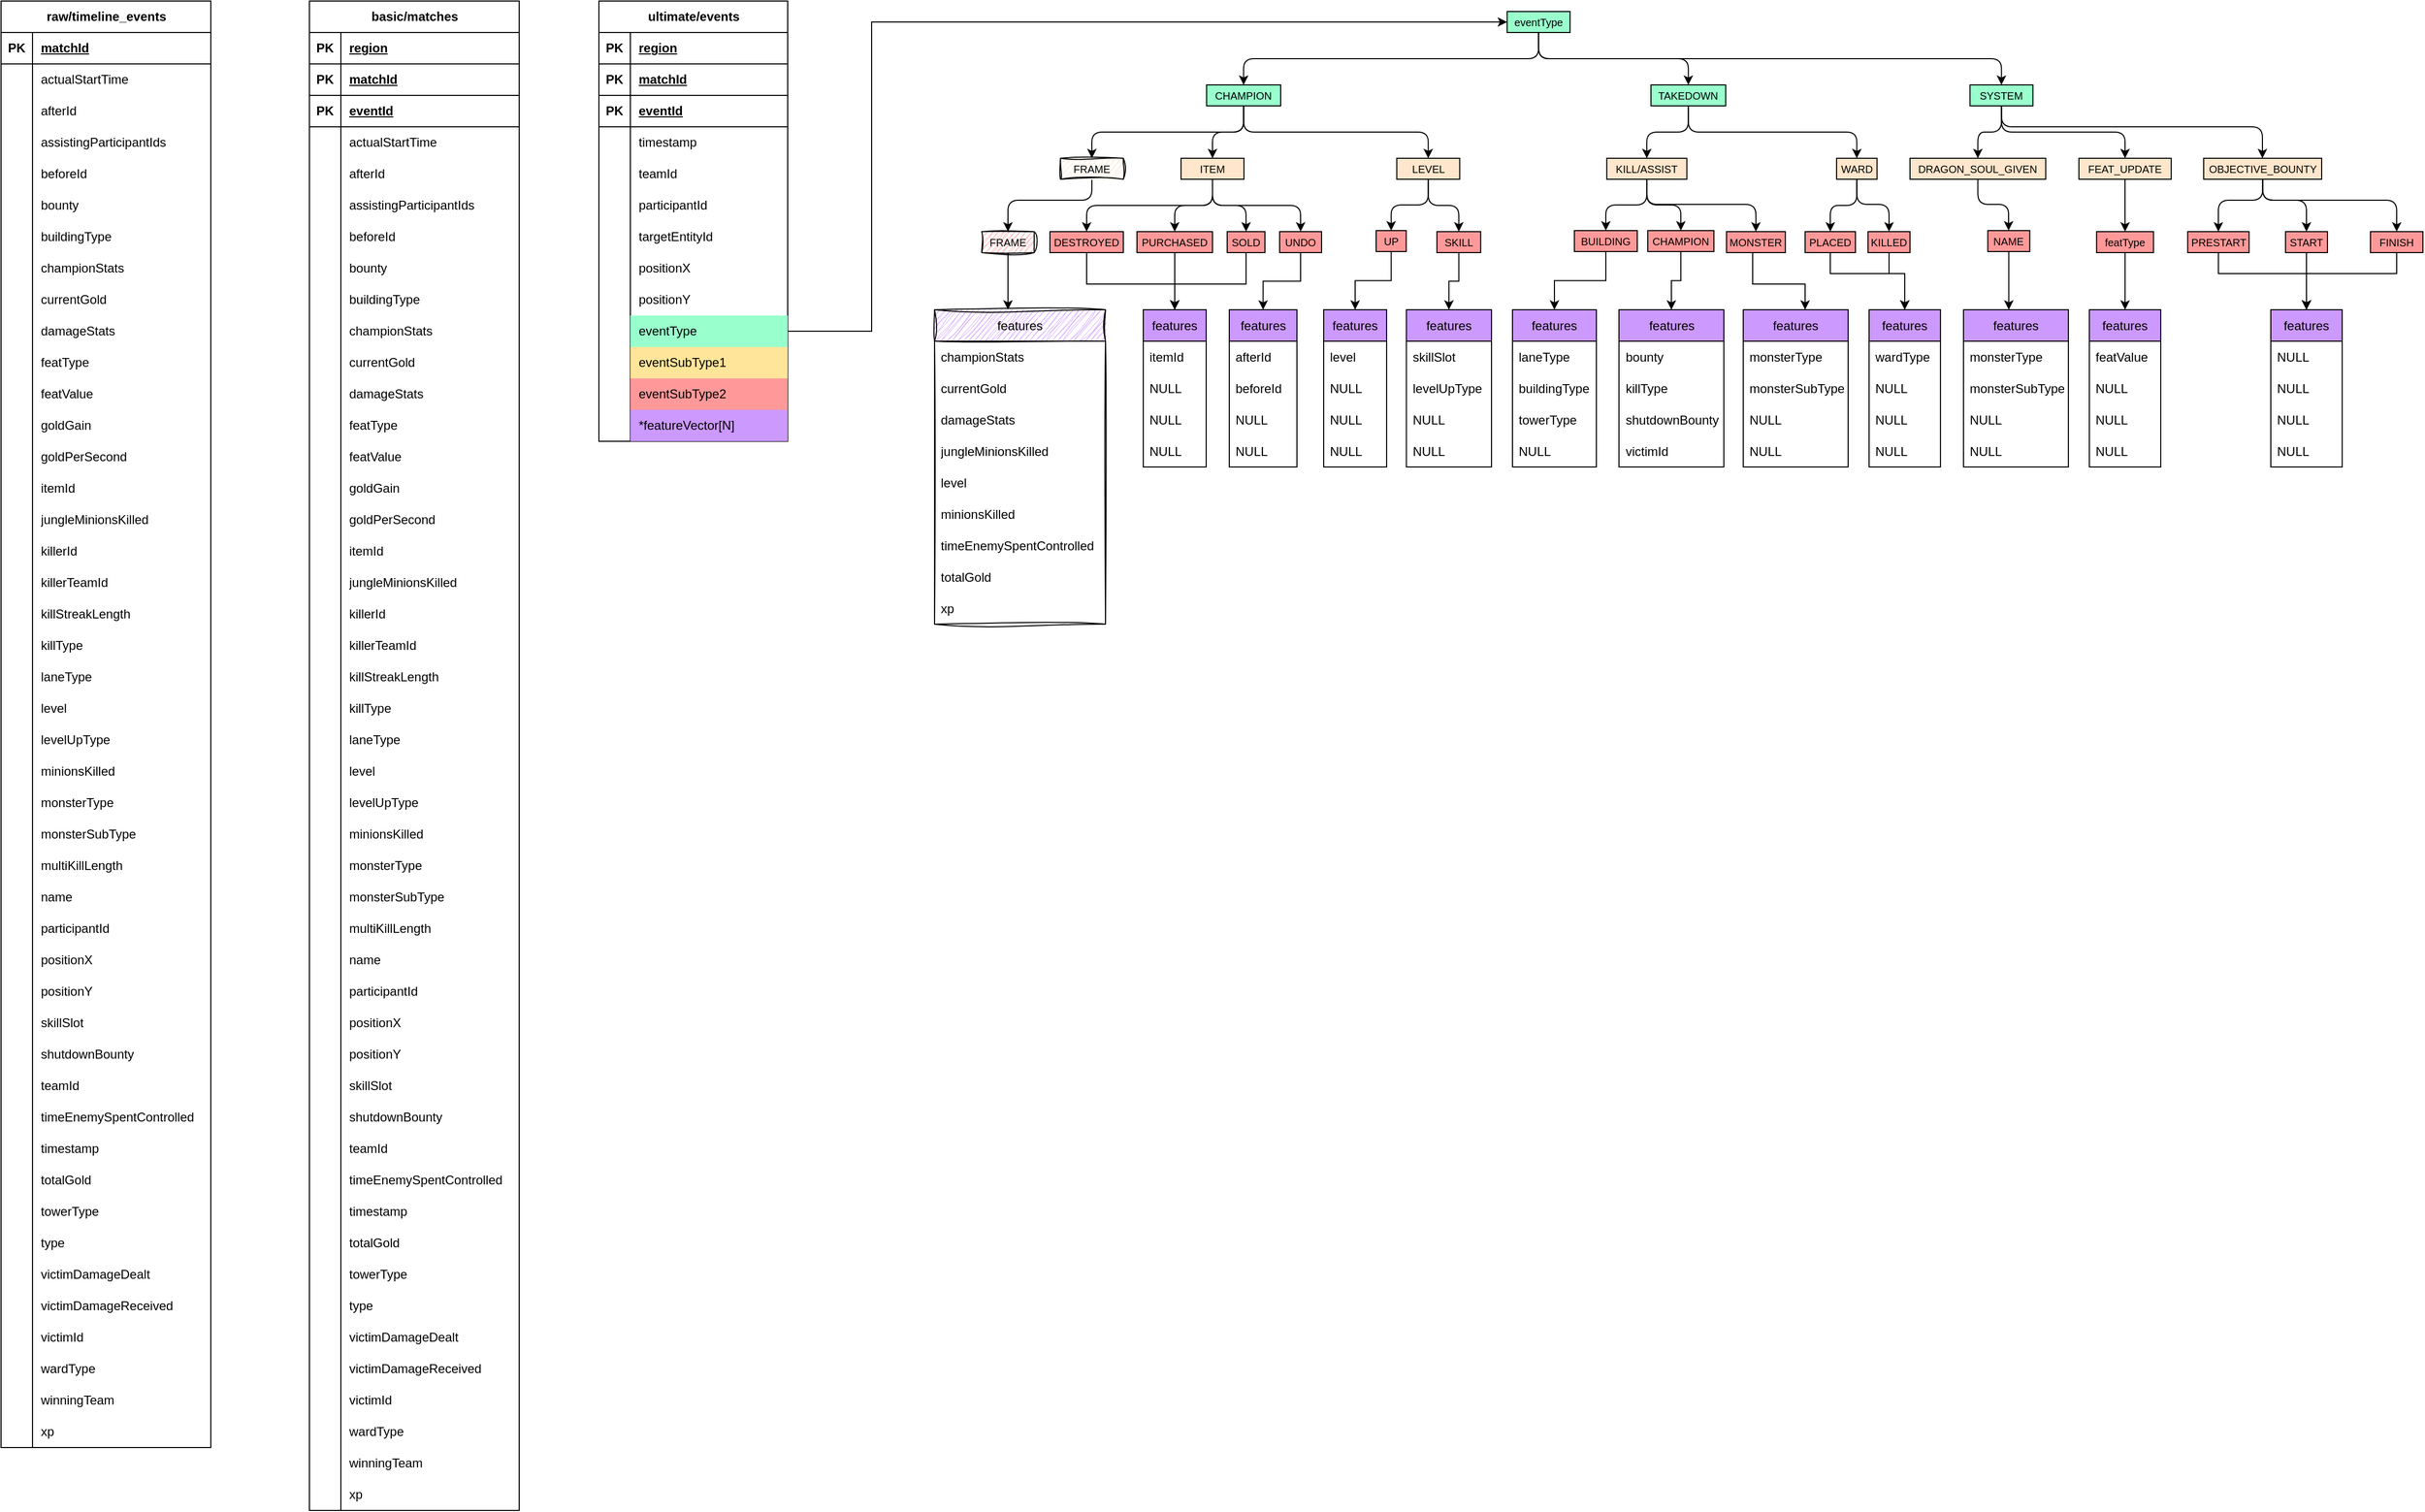 <mxfile version="28.0.6">
  <diagram name="Page-1" id="7yNBqK2n6xTR2d9nq50h">
    <mxGraphModel dx="1775" dy="1049" grid="1" gridSize="10" guides="1" tooltips="1" connect="1" arrows="1" fold="1" page="1" pageScale="1" pageWidth="827" pageHeight="1169" math="0" shadow="0">
      <root>
        <mxCell id="0" />
        <mxCell id="1" parent="0" />
        <mxCell id="wJqR0ej51uy3pARXYEjR-19" value="ultimate/events" style="shape=table;startSize=30;container=1;collapsible=1;childLayout=tableLayout;fixedRows=1;rowLines=0;fontStyle=1;align=center;resizeLast=1;html=1;" parent="1" vertex="1">
          <mxGeometry x="590" y="60" width="180" height="420" as="geometry" />
        </mxCell>
        <mxCell id="wJqR0ej51uy3pARXYEjR-20" value="" style="shape=tableRow;horizontal=0;startSize=0;swimlaneHead=0;swimlaneBody=0;fillColor=none;collapsible=0;dropTarget=0;points=[[0,0.5],[1,0.5]];portConstraint=eastwest;top=0;left=0;right=0;bottom=1;" parent="wJqR0ej51uy3pARXYEjR-19" vertex="1">
          <mxGeometry y="30" width="180" height="30" as="geometry" />
        </mxCell>
        <mxCell id="wJqR0ej51uy3pARXYEjR-21" value="PK" style="shape=partialRectangle;connectable=0;fillColor=none;top=0;left=0;bottom=0;right=0;fontStyle=1;overflow=hidden;whiteSpace=wrap;html=1;" parent="wJqR0ej51uy3pARXYEjR-20" vertex="1">
          <mxGeometry width="30" height="30" as="geometry">
            <mxRectangle width="30" height="30" as="alternateBounds" />
          </mxGeometry>
        </mxCell>
        <mxCell id="wJqR0ej51uy3pARXYEjR-22" value="region" style="shape=partialRectangle;connectable=0;fillColor=none;top=0;left=0;bottom=0;right=0;align=left;spacingLeft=6;fontStyle=5;overflow=hidden;whiteSpace=wrap;html=1;" parent="wJqR0ej51uy3pARXYEjR-20" vertex="1">
          <mxGeometry x="30" width="150" height="30" as="geometry">
            <mxRectangle width="150" height="30" as="alternateBounds" />
          </mxGeometry>
        </mxCell>
        <mxCell id="tm_7iWI7B4IhFTUikAJj-1" value="" style="shape=tableRow;horizontal=0;startSize=0;swimlaneHead=0;swimlaneBody=0;fillColor=none;collapsible=0;dropTarget=0;points=[[0,0.5],[1,0.5]];portConstraint=eastwest;top=0;left=0;right=0;bottom=1;" parent="wJqR0ej51uy3pARXYEjR-19" vertex="1">
          <mxGeometry y="60" width="180" height="30" as="geometry" />
        </mxCell>
        <mxCell id="tm_7iWI7B4IhFTUikAJj-2" value="PK" style="shape=partialRectangle;connectable=0;fillColor=none;top=0;left=0;bottom=0;right=0;fontStyle=1;overflow=hidden;whiteSpace=wrap;html=1;" parent="tm_7iWI7B4IhFTUikAJj-1" vertex="1">
          <mxGeometry width="30" height="30" as="geometry">
            <mxRectangle width="30" height="30" as="alternateBounds" />
          </mxGeometry>
        </mxCell>
        <mxCell id="tm_7iWI7B4IhFTUikAJj-3" value="matchId" style="shape=partialRectangle;connectable=0;fillColor=none;top=0;left=0;bottom=0;right=0;align=left;spacingLeft=6;fontStyle=5;overflow=hidden;whiteSpace=wrap;html=1;" parent="tm_7iWI7B4IhFTUikAJj-1" vertex="1">
          <mxGeometry x="30" width="150" height="30" as="geometry">
            <mxRectangle width="150" height="30" as="alternateBounds" />
          </mxGeometry>
        </mxCell>
        <mxCell id="tm_7iWI7B4IhFTUikAJj-4" value="" style="shape=tableRow;horizontal=0;startSize=0;swimlaneHead=0;swimlaneBody=0;fillColor=none;collapsible=0;dropTarget=0;points=[[0,0.5],[1,0.5]];portConstraint=eastwest;top=0;left=0;right=0;bottom=1;" parent="wJqR0ej51uy3pARXYEjR-19" vertex="1">
          <mxGeometry y="90" width="180" height="30" as="geometry" />
        </mxCell>
        <mxCell id="tm_7iWI7B4IhFTUikAJj-5" value="PK" style="shape=partialRectangle;connectable=0;fillColor=none;top=0;left=0;bottom=0;right=0;fontStyle=1;overflow=hidden;whiteSpace=wrap;html=1;" parent="tm_7iWI7B4IhFTUikAJj-4" vertex="1">
          <mxGeometry width="30" height="30" as="geometry">
            <mxRectangle width="30" height="30" as="alternateBounds" />
          </mxGeometry>
        </mxCell>
        <mxCell id="tm_7iWI7B4IhFTUikAJj-6" value="eventId" style="shape=partialRectangle;connectable=0;fillColor=none;top=0;left=0;bottom=0;right=0;align=left;spacingLeft=6;fontStyle=5;overflow=hidden;whiteSpace=wrap;html=1;" parent="tm_7iWI7B4IhFTUikAJj-4" vertex="1">
          <mxGeometry x="30" width="150" height="30" as="geometry">
            <mxRectangle width="150" height="30" as="alternateBounds" />
          </mxGeometry>
        </mxCell>
        <mxCell id="wJqR0ej51uy3pARXYEjR-26" value="" style="shape=tableRow;horizontal=0;startSize=0;swimlaneHead=0;swimlaneBody=0;fillColor=none;collapsible=0;dropTarget=0;points=[[0,0.5],[1,0.5]];portConstraint=eastwest;top=0;left=0;right=0;bottom=0;" parent="wJqR0ej51uy3pARXYEjR-19" vertex="1">
          <mxGeometry y="120" width="180" height="30" as="geometry" />
        </mxCell>
        <mxCell id="wJqR0ej51uy3pARXYEjR-27" value="" style="shape=partialRectangle;connectable=0;fillColor=none;top=0;left=0;bottom=0;right=0;editable=1;overflow=hidden;whiteSpace=wrap;html=1;" parent="wJqR0ej51uy3pARXYEjR-26" vertex="1">
          <mxGeometry width="30" height="30" as="geometry">
            <mxRectangle width="30" height="30" as="alternateBounds" />
          </mxGeometry>
        </mxCell>
        <mxCell id="wJqR0ej51uy3pARXYEjR-28" value="timestamp" style="shape=partialRectangle;connectable=0;fillColor=none;top=0;left=0;bottom=0;right=0;align=left;spacingLeft=6;overflow=hidden;whiteSpace=wrap;html=1;" parent="wJqR0ej51uy3pARXYEjR-26" vertex="1">
          <mxGeometry x="30" width="150" height="30" as="geometry">
            <mxRectangle width="150" height="30" as="alternateBounds" />
          </mxGeometry>
        </mxCell>
        <mxCell id="wJqR0ej51uy3pARXYEjR-29" value="" style="shape=tableRow;horizontal=0;startSize=0;swimlaneHead=0;swimlaneBody=0;fillColor=none;collapsible=0;dropTarget=0;points=[[0,0.5],[1,0.5]];portConstraint=eastwest;top=0;left=0;right=0;bottom=0;" parent="wJqR0ej51uy3pARXYEjR-19" vertex="1">
          <mxGeometry y="150" width="180" height="30" as="geometry" />
        </mxCell>
        <mxCell id="wJqR0ej51uy3pARXYEjR-30" value="" style="shape=partialRectangle;connectable=0;fillColor=none;top=0;left=0;bottom=0;right=0;editable=1;overflow=hidden;whiteSpace=wrap;html=1;" parent="wJqR0ej51uy3pARXYEjR-29" vertex="1">
          <mxGeometry width="30" height="30" as="geometry">
            <mxRectangle width="30" height="30" as="alternateBounds" />
          </mxGeometry>
        </mxCell>
        <mxCell id="wJqR0ej51uy3pARXYEjR-31" value="teamId" style="shape=partialRectangle;connectable=0;fillColor=none;top=0;left=0;bottom=0;right=0;align=left;spacingLeft=6;overflow=hidden;whiteSpace=wrap;html=1;" parent="wJqR0ej51uy3pARXYEjR-29" vertex="1">
          <mxGeometry x="30" width="150" height="30" as="geometry">
            <mxRectangle width="150" height="30" as="alternateBounds" />
          </mxGeometry>
        </mxCell>
        <mxCell id="tm_7iWI7B4IhFTUikAJj-10" value="" style="shape=tableRow;horizontal=0;startSize=0;swimlaneHead=0;swimlaneBody=0;fillColor=none;collapsible=0;dropTarget=0;points=[[0,0.5],[1,0.5]];portConstraint=eastwest;top=0;left=0;right=0;bottom=0;" parent="wJqR0ej51uy3pARXYEjR-19" vertex="1">
          <mxGeometry y="180" width="180" height="30" as="geometry" />
        </mxCell>
        <mxCell id="tm_7iWI7B4IhFTUikAJj-11" value="" style="shape=partialRectangle;connectable=0;fillColor=none;top=0;left=0;bottom=0;right=0;editable=1;overflow=hidden;whiteSpace=wrap;html=1;" parent="tm_7iWI7B4IhFTUikAJj-10" vertex="1">
          <mxGeometry width="30" height="30" as="geometry">
            <mxRectangle width="30" height="30" as="alternateBounds" />
          </mxGeometry>
        </mxCell>
        <mxCell id="tm_7iWI7B4IhFTUikAJj-12" value="participantId" style="shape=partialRectangle;connectable=0;fillColor=none;top=0;left=0;bottom=0;right=0;align=left;spacingLeft=6;overflow=hidden;whiteSpace=wrap;html=1;" parent="tm_7iWI7B4IhFTUikAJj-10" vertex="1">
          <mxGeometry x="30" width="150" height="30" as="geometry">
            <mxRectangle width="150" height="30" as="alternateBounds" />
          </mxGeometry>
        </mxCell>
        <mxCell id="tm_7iWI7B4IhFTUikAJj-29" value="" style="shape=tableRow;horizontal=0;startSize=0;swimlaneHead=0;swimlaneBody=0;fillColor=none;collapsible=0;dropTarget=0;points=[[0,0.5],[1,0.5]];portConstraint=eastwest;top=0;left=0;right=0;bottom=0;" parent="wJqR0ej51uy3pARXYEjR-19" vertex="1">
          <mxGeometry y="210" width="180" height="30" as="geometry" />
        </mxCell>
        <mxCell id="tm_7iWI7B4IhFTUikAJj-30" value="" style="shape=partialRectangle;connectable=0;fillColor=none;top=0;left=0;bottom=0;right=0;editable=1;overflow=hidden;whiteSpace=wrap;html=1;" parent="tm_7iWI7B4IhFTUikAJj-29" vertex="1">
          <mxGeometry width="30" height="30" as="geometry">
            <mxRectangle width="30" height="30" as="alternateBounds" />
          </mxGeometry>
        </mxCell>
        <mxCell id="tm_7iWI7B4IhFTUikAJj-31" value="targetEntityId" style="shape=partialRectangle;connectable=0;fillColor=none;top=0;left=0;bottom=0;right=0;align=left;spacingLeft=6;overflow=hidden;whiteSpace=wrap;html=1;" parent="tm_7iWI7B4IhFTUikAJj-29" vertex="1">
          <mxGeometry x="30" width="150" height="30" as="geometry">
            <mxRectangle width="150" height="30" as="alternateBounds" />
          </mxGeometry>
        </mxCell>
        <mxCell id="tm_7iWI7B4IhFTUikAJj-32" value="" style="shape=tableRow;horizontal=0;startSize=0;swimlaneHead=0;swimlaneBody=0;fillColor=none;collapsible=0;dropTarget=0;points=[[0,0.5],[1,0.5]];portConstraint=eastwest;top=0;left=0;right=0;bottom=0;" parent="wJqR0ej51uy3pARXYEjR-19" vertex="1">
          <mxGeometry y="240" width="180" height="30" as="geometry" />
        </mxCell>
        <mxCell id="tm_7iWI7B4IhFTUikAJj-33" value="" style="shape=partialRectangle;connectable=0;fillColor=none;top=0;left=0;bottom=0;right=0;editable=1;overflow=hidden;whiteSpace=wrap;html=1;" parent="tm_7iWI7B4IhFTUikAJj-32" vertex="1">
          <mxGeometry width="30" height="30" as="geometry">
            <mxRectangle width="30" height="30" as="alternateBounds" />
          </mxGeometry>
        </mxCell>
        <mxCell id="tm_7iWI7B4IhFTUikAJj-34" value="positionX" style="shape=partialRectangle;connectable=0;fillColor=none;top=0;left=0;bottom=0;right=0;align=left;spacingLeft=6;overflow=hidden;whiteSpace=wrap;html=1;" parent="tm_7iWI7B4IhFTUikAJj-32" vertex="1">
          <mxGeometry x="30" width="150" height="30" as="geometry">
            <mxRectangle width="150" height="30" as="alternateBounds" />
          </mxGeometry>
        </mxCell>
        <mxCell id="tm_7iWI7B4IhFTUikAJj-35" value="" style="shape=tableRow;horizontal=0;startSize=0;swimlaneHead=0;swimlaneBody=0;fillColor=none;collapsible=0;dropTarget=0;points=[[0,0.5],[1,0.5]];portConstraint=eastwest;top=0;left=0;right=0;bottom=0;" parent="wJqR0ej51uy3pARXYEjR-19" vertex="1">
          <mxGeometry y="270" width="180" height="30" as="geometry" />
        </mxCell>
        <mxCell id="tm_7iWI7B4IhFTUikAJj-36" value="" style="shape=partialRectangle;connectable=0;fillColor=none;top=0;left=0;bottom=0;right=0;editable=1;overflow=hidden;whiteSpace=wrap;html=1;" parent="tm_7iWI7B4IhFTUikAJj-35" vertex="1">
          <mxGeometry width="30" height="30" as="geometry">
            <mxRectangle width="30" height="30" as="alternateBounds" />
          </mxGeometry>
        </mxCell>
        <mxCell id="tm_7iWI7B4IhFTUikAJj-37" value="positionY" style="shape=partialRectangle;connectable=0;fillColor=none;top=0;left=0;bottom=0;right=0;align=left;spacingLeft=6;overflow=hidden;whiteSpace=wrap;html=1;" parent="tm_7iWI7B4IhFTUikAJj-35" vertex="1">
          <mxGeometry x="30" width="150" height="30" as="geometry">
            <mxRectangle width="150" height="30" as="alternateBounds" />
          </mxGeometry>
        </mxCell>
        <mxCell id="tm_7iWI7B4IhFTUikAJj-13" value="" style="shape=tableRow;horizontal=0;startSize=0;swimlaneHead=0;swimlaneBody=0;fillColor=none;collapsible=0;dropTarget=0;points=[[0,0.5],[1,0.5]];portConstraint=eastwest;top=0;left=0;right=0;bottom=0;" parent="wJqR0ej51uy3pARXYEjR-19" vertex="1">
          <mxGeometry y="300" width="180" height="30" as="geometry" />
        </mxCell>
        <mxCell id="tm_7iWI7B4IhFTUikAJj-14" value="" style="shape=partialRectangle;connectable=0;fillColor=none;top=0;left=0;bottom=0;right=0;editable=1;overflow=hidden;whiteSpace=wrap;html=1;" parent="tm_7iWI7B4IhFTUikAJj-13" vertex="1">
          <mxGeometry width="30" height="30" as="geometry">
            <mxRectangle width="30" height="30" as="alternateBounds" />
          </mxGeometry>
        </mxCell>
        <mxCell id="tm_7iWI7B4IhFTUikAJj-15" value="eventType" style="shape=partialRectangle;connectable=0;fillColor=#99FFCC;top=0;left=0;bottom=0;right=0;align=left;spacingLeft=6;overflow=hidden;whiteSpace=wrap;html=1;" parent="tm_7iWI7B4IhFTUikAJj-13" vertex="1">
          <mxGeometry x="30" width="150" height="30" as="geometry">
            <mxRectangle width="150" height="30" as="alternateBounds" />
          </mxGeometry>
        </mxCell>
        <mxCell id="tm_7iWI7B4IhFTUikAJj-16" value="" style="shape=tableRow;horizontal=0;startSize=0;swimlaneHead=0;swimlaneBody=0;fillColor=none;collapsible=0;dropTarget=0;points=[[0,0.5],[1,0.5]];portConstraint=eastwest;top=0;left=0;right=0;bottom=0;" parent="wJqR0ej51uy3pARXYEjR-19" vertex="1">
          <mxGeometry y="330" width="180" height="30" as="geometry" />
        </mxCell>
        <mxCell id="tm_7iWI7B4IhFTUikAJj-17" value="" style="shape=partialRectangle;connectable=0;fillColor=none;top=0;left=0;bottom=0;right=0;editable=1;overflow=hidden;whiteSpace=wrap;html=1;" parent="tm_7iWI7B4IhFTUikAJj-16" vertex="1">
          <mxGeometry width="30" height="30" as="geometry">
            <mxRectangle width="30" height="30" as="alternateBounds" />
          </mxGeometry>
        </mxCell>
        <mxCell id="tm_7iWI7B4IhFTUikAJj-18" value="eventSubType1" style="shape=partialRectangle;connectable=0;fillColor=#FFE599;top=0;left=0;bottom=0;right=0;align=left;spacingLeft=6;overflow=hidden;whiteSpace=wrap;html=1;" parent="tm_7iWI7B4IhFTUikAJj-16" vertex="1">
          <mxGeometry x="30" width="150" height="30" as="geometry">
            <mxRectangle width="150" height="30" as="alternateBounds" />
          </mxGeometry>
        </mxCell>
        <mxCell id="tm_7iWI7B4IhFTUikAJj-19" value="" style="shape=tableRow;horizontal=0;startSize=0;swimlaneHead=0;swimlaneBody=0;fillColor=none;collapsible=0;dropTarget=0;points=[[0,0.5],[1,0.5]];portConstraint=eastwest;top=0;left=0;right=0;bottom=0;" parent="wJqR0ej51uy3pARXYEjR-19" vertex="1">
          <mxGeometry y="360" width="180" height="30" as="geometry" />
        </mxCell>
        <mxCell id="tm_7iWI7B4IhFTUikAJj-20" value="" style="shape=partialRectangle;connectable=0;fillColor=none;top=0;left=0;bottom=0;right=0;editable=1;overflow=hidden;whiteSpace=wrap;html=1;" parent="tm_7iWI7B4IhFTUikAJj-19" vertex="1">
          <mxGeometry width="30" height="30" as="geometry">
            <mxRectangle width="30" height="30" as="alternateBounds" />
          </mxGeometry>
        </mxCell>
        <mxCell id="tm_7iWI7B4IhFTUikAJj-21" value="eventSubType2" style="shape=partialRectangle;connectable=0;fillColor=#FF9999;top=0;left=0;bottom=0;right=0;align=left;spacingLeft=6;overflow=hidden;whiteSpace=wrap;html=1;" parent="tm_7iWI7B4IhFTUikAJj-19" vertex="1">
          <mxGeometry x="30" width="150" height="30" as="geometry">
            <mxRectangle width="150" height="30" as="alternateBounds" />
          </mxGeometry>
        </mxCell>
        <mxCell id="tm_7iWI7B4IhFTUikAJj-38" value="" style="shape=tableRow;horizontal=0;startSize=0;swimlaneHead=0;swimlaneBody=0;fillColor=none;collapsible=0;dropTarget=0;points=[[0,0.5],[1,0.5]];portConstraint=eastwest;top=0;left=0;right=0;bottom=0;" parent="wJqR0ej51uy3pARXYEjR-19" vertex="1">
          <mxGeometry y="390" width="180" height="30" as="geometry" />
        </mxCell>
        <mxCell id="tm_7iWI7B4IhFTUikAJj-39" value="" style="shape=partialRectangle;connectable=0;fillColor=none;top=0;left=0;bottom=0;right=0;editable=1;overflow=hidden;whiteSpace=wrap;html=1;" parent="tm_7iWI7B4IhFTUikAJj-38" vertex="1">
          <mxGeometry width="30" height="30" as="geometry">
            <mxRectangle width="30" height="30" as="alternateBounds" />
          </mxGeometry>
        </mxCell>
        <mxCell id="tm_7iWI7B4IhFTUikAJj-40" value="*featureVector[N]" style="shape=partialRectangle;connectable=0;fillColor=#CC99FF;top=0;left=0;bottom=0;right=0;align=left;spacingLeft=6;overflow=hidden;whiteSpace=wrap;html=1;" parent="tm_7iWI7B4IhFTUikAJj-38" vertex="1">
          <mxGeometry x="30" width="150" height="30" as="geometry">
            <mxRectangle width="150" height="30" as="alternateBounds" />
          </mxGeometry>
        </mxCell>
        <mxCell id="wJqR0ej51uy3pARXYEjR-6" value="raw/timeline_events" style="shape=table;startSize=30;container=1;collapsible=1;childLayout=tableLayout;fixedRows=1;rowLines=0;fontStyle=1;align=center;resizeLast=1;html=1;" parent="1" vertex="1">
          <mxGeometry x="20" y="60" width="200" height="1380" as="geometry" />
        </mxCell>
        <mxCell id="wJqR0ej51uy3pARXYEjR-32" value="" style="shape=tableRow;horizontal=0;startSize=0;swimlaneHead=0;swimlaneBody=0;fillColor=none;collapsible=0;dropTarget=0;points=[[0,0.5],[1,0.5]];portConstraint=eastwest;top=0;left=0;right=0;bottom=1;" parent="wJqR0ej51uy3pARXYEjR-6" vertex="1">
          <mxGeometry y="30" width="200" height="30" as="geometry" />
        </mxCell>
        <mxCell id="wJqR0ej51uy3pARXYEjR-33" value="PK" style="shape=partialRectangle;connectable=0;fillColor=none;top=0;left=0;bottom=0;right=0;fontStyle=1;overflow=hidden;whiteSpace=wrap;html=1;" parent="wJqR0ej51uy3pARXYEjR-32" vertex="1">
          <mxGeometry width="30" height="30" as="geometry">
            <mxRectangle width="30" height="30" as="alternateBounds" />
          </mxGeometry>
        </mxCell>
        <mxCell id="wJqR0ej51uy3pARXYEjR-34" value="matchId" style="shape=partialRectangle;connectable=0;fillColor=none;top=0;left=0;bottom=0;right=0;align=left;spacingLeft=6;fontStyle=5;overflow=hidden;whiteSpace=wrap;html=1;" parent="wJqR0ej51uy3pARXYEjR-32" vertex="1">
          <mxGeometry x="30" width="170" height="30" as="geometry">
            <mxRectangle width="170" height="30" as="alternateBounds" />
          </mxGeometry>
        </mxCell>
        <mxCell id="wJqR0ej51uy3pARXYEjR-13" value="" style="shape=tableRow;horizontal=0;startSize=0;swimlaneHead=0;swimlaneBody=0;fillColor=none;collapsible=0;dropTarget=0;points=[[0,0.5],[1,0.5]];portConstraint=eastwest;top=0;left=0;right=0;bottom=0;" parent="wJqR0ej51uy3pARXYEjR-6" vertex="1">
          <mxGeometry y="60" width="200" height="30" as="geometry" />
        </mxCell>
        <mxCell id="wJqR0ej51uy3pARXYEjR-14" value="" style="shape=partialRectangle;connectable=0;fillColor=none;top=0;left=0;bottom=0;right=0;editable=1;overflow=hidden;whiteSpace=wrap;html=1;" parent="wJqR0ej51uy3pARXYEjR-13" vertex="1">
          <mxGeometry width="30" height="30" as="geometry">
            <mxRectangle width="30" height="30" as="alternateBounds" />
          </mxGeometry>
        </mxCell>
        <mxCell id="wJqR0ej51uy3pARXYEjR-15" value="actualStartTime" style="shape=partialRectangle;connectable=0;fillColor=none;top=0;left=0;bottom=0;right=0;align=left;spacingLeft=6;overflow=hidden;whiteSpace=wrap;html=1;" parent="wJqR0ej51uy3pARXYEjR-13" vertex="1">
          <mxGeometry x="30" width="170" height="30" as="geometry">
            <mxRectangle width="170" height="30" as="alternateBounds" />
          </mxGeometry>
        </mxCell>
        <mxCell id="wJqR0ej51uy3pARXYEjR-84" value="" style="shape=tableRow;horizontal=0;startSize=0;swimlaneHead=0;swimlaneBody=0;fillColor=none;collapsible=0;dropTarget=0;points=[[0,0.5],[1,0.5]];portConstraint=eastwest;top=0;left=0;right=0;bottom=0;" parent="wJqR0ej51uy3pARXYEjR-6" vertex="1">
          <mxGeometry y="90" width="200" height="30" as="geometry" />
        </mxCell>
        <mxCell id="wJqR0ej51uy3pARXYEjR-85" value="" style="shape=partialRectangle;connectable=0;fillColor=none;top=0;left=0;bottom=0;right=0;editable=1;overflow=hidden;whiteSpace=wrap;html=1;" parent="wJqR0ej51uy3pARXYEjR-84" vertex="1">
          <mxGeometry width="30" height="30" as="geometry">
            <mxRectangle width="30" height="30" as="alternateBounds" />
          </mxGeometry>
        </mxCell>
        <mxCell id="wJqR0ej51uy3pARXYEjR-86" value="afterId" style="shape=partialRectangle;connectable=0;fillColor=none;top=0;left=0;bottom=0;right=0;align=left;spacingLeft=6;overflow=hidden;whiteSpace=wrap;html=1;" parent="wJqR0ej51uy3pARXYEjR-84" vertex="1">
          <mxGeometry x="30" width="170" height="30" as="geometry">
            <mxRectangle width="170" height="30" as="alternateBounds" />
          </mxGeometry>
        </mxCell>
        <mxCell id="wJqR0ej51uy3pARXYEjR-177" value="" style="shape=tableRow;horizontal=0;startSize=0;swimlaneHead=0;swimlaneBody=0;fillColor=none;collapsible=0;dropTarget=0;points=[[0,0.5],[1,0.5]];portConstraint=eastwest;top=0;left=0;right=0;bottom=0;" parent="wJqR0ej51uy3pARXYEjR-6" vertex="1">
          <mxGeometry y="120" width="200" height="30" as="geometry" />
        </mxCell>
        <mxCell id="wJqR0ej51uy3pARXYEjR-178" value="" style="shape=partialRectangle;connectable=0;fillColor=none;top=0;left=0;bottom=0;right=0;editable=1;overflow=hidden;whiteSpace=wrap;html=1;" parent="wJqR0ej51uy3pARXYEjR-177" vertex="1">
          <mxGeometry width="30" height="30" as="geometry">
            <mxRectangle width="30" height="30" as="alternateBounds" />
          </mxGeometry>
        </mxCell>
        <mxCell id="wJqR0ej51uy3pARXYEjR-179" value="assistingParticipantIds" style="shape=partialRectangle;connectable=0;fillColor=none;top=0;left=0;bottom=0;right=0;align=left;spacingLeft=6;overflow=hidden;whiteSpace=wrap;html=1;" parent="wJqR0ej51uy3pARXYEjR-177" vertex="1">
          <mxGeometry x="30" width="170" height="30" as="geometry">
            <mxRectangle width="170" height="30" as="alternateBounds" />
          </mxGeometry>
        </mxCell>
        <mxCell id="wJqR0ej51uy3pARXYEjR-87" value="" style="shape=tableRow;horizontal=0;startSize=0;swimlaneHead=0;swimlaneBody=0;fillColor=none;collapsible=0;dropTarget=0;points=[[0,0.5],[1,0.5]];portConstraint=eastwest;top=0;left=0;right=0;bottom=0;" parent="wJqR0ej51uy3pARXYEjR-6" vertex="1">
          <mxGeometry y="150" width="200" height="30" as="geometry" />
        </mxCell>
        <mxCell id="wJqR0ej51uy3pARXYEjR-88" value="" style="shape=partialRectangle;connectable=0;fillColor=none;top=0;left=0;bottom=0;right=0;editable=1;overflow=hidden;whiteSpace=wrap;html=1;" parent="wJqR0ej51uy3pARXYEjR-87" vertex="1">
          <mxGeometry width="30" height="30" as="geometry">
            <mxRectangle width="30" height="30" as="alternateBounds" />
          </mxGeometry>
        </mxCell>
        <mxCell id="wJqR0ej51uy3pARXYEjR-89" value="beforeId" style="shape=partialRectangle;connectable=0;fillColor=none;top=0;left=0;bottom=0;right=0;align=left;spacingLeft=6;overflow=hidden;whiteSpace=wrap;html=1;" parent="wJqR0ej51uy3pARXYEjR-87" vertex="1">
          <mxGeometry x="30" width="170" height="30" as="geometry">
            <mxRectangle width="170" height="30" as="alternateBounds" />
          </mxGeometry>
        </mxCell>
        <mxCell id="wJqR0ej51uy3pARXYEjR-96" value="" style="shape=tableRow;horizontal=0;startSize=0;swimlaneHead=0;swimlaneBody=0;fillColor=none;collapsible=0;dropTarget=0;points=[[0,0.5],[1,0.5]];portConstraint=eastwest;top=0;left=0;right=0;bottom=0;" parent="wJqR0ej51uy3pARXYEjR-6" vertex="1">
          <mxGeometry y="180" width="200" height="30" as="geometry" />
        </mxCell>
        <mxCell id="wJqR0ej51uy3pARXYEjR-97" value="" style="shape=partialRectangle;connectable=0;fillColor=none;top=0;left=0;bottom=0;right=0;editable=1;overflow=hidden;whiteSpace=wrap;html=1;" parent="wJqR0ej51uy3pARXYEjR-96" vertex="1">
          <mxGeometry width="30" height="30" as="geometry">
            <mxRectangle width="30" height="30" as="alternateBounds" />
          </mxGeometry>
        </mxCell>
        <mxCell id="wJqR0ej51uy3pARXYEjR-98" value="bounty" style="shape=partialRectangle;connectable=0;fillColor=none;top=0;left=0;bottom=0;right=0;align=left;spacingLeft=6;overflow=hidden;whiteSpace=wrap;html=1;" parent="wJqR0ej51uy3pARXYEjR-96" vertex="1">
          <mxGeometry x="30" width="170" height="30" as="geometry">
            <mxRectangle width="170" height="30" as="alternateBounds" />
          </mxGeometry>
        </mxCell>
        <mxCell id="wJqR0ej51uy3pARXYEjR-81" value="" style="shape=tableRow;horizontal=0;startSize=0;swimlaneHead=0;swimlaneBody=0;fillColor=none;collapsible=0;dropTarget=0;points=[[0,0.5],[1,0.5]];portConstraint=eastwest;top=0;left=0;right=0;bottom=0;" parent="wJqR0ej51uy3pARXYEjR-6" vertex="1">
          <mxGeometry y="210" width="200" height="30" as="geometry" />
        </mxCell>
        <mxCell id="wJqR0ej51uy3pARXYEjR-82" value="" style="shape=partialRectangle;connectable=0;fillColor=none;top=0;left=0;bottom=0;right=0;editable=1;overflow=hidden;whiteSpace=wrap;html=1;" parent="wJqR0ej51uy3pARXYEjR-81" vertex="1">
          <mxGeometry width="30" height="30" as="geometry">
            <mxRectangle width="30" height="30" as="alternateBounds" />
          </mxGeometry>
        </mxCell>
        <mxCell id="wJqR0ej51uy3pARXYEjR-83" value="buildingType" style="shape=partialRectangle;connectable=0;fillColor=none;top=0;left=0;bottom=0;right=0;align=left;spacingLeft=6;overflow=hidden;whiteSpace=wrap;html=1;" parent="wJqR0ej51uy3pARXYEjR-81" vertex="1">
          <mxGeometry x="30" width="170" height="30" as="geometry">
            <mxRectangle width="170" height="30" as="alternateBounds" />
          </mxGeometry>
        </mxCell>
        <mxCell id="wJqR0ej51uy3pARXYEjR-99" value="" style="shape=tableRow;horizontal=0;startSize=0;swimlaneHead=0;swimlaneBody=0;fillColor=none;collapsible=0;dropTarget=0;points=[[0,0.5],[1,0.5]];portConstraint=eastwest;top=0;left=0;right=0;bottom=0;" parent="wJqR0ej51uy3pARXYEjR-6" vertex="1">
          <mxGeometry y="240" width="200" height="30" as="geometry" />
        </mxCell>
        <mxCell id="wJqR0ej51uy3pARXYEjR-100" value="" style="shape=partialRectangle;connectable=0;fillColor=none;top=0;left=0;bottom=0;right=0;editable=1;overflow=hidden;whiteSpace=wrap;html=1;" parent="wJqR0ej51uy3pARXYEjR-99" vertex="1">
          <mxGeometry width="30" height="30" as="geometry">
            <mxRectangle width="30" height="30" as="alternateBounds" />
          </mxGeometry>
        </mxCell>
        <mxCell id="wJqR0ej51uy3pARXYEjR-101" value="championStats" style="shape=partialRectangle;connectable=0;fillColor=none;top=0;left=0;bottom=0;right=0;align=left;spacingLeft=6;overflow=hidden;whiteSpace=wrap;html=1;" parent="wJqR0ej51uy3pARXYEjR-99" vertex="1">
          <mxGeometry x="30" width="170" height="30" as="geometry">
            <mxRectangle width="170" height="30" as="alternateBounds" />
          </mxGeometry>
        </mxCell>
        <mxCell id="wJqR0ej51uy3pARXYEjR-129" value="" style="shape=tableRow;horizontal=0;startSize=0;swimlaneHead=0;swimlaneBody=0;fillColor=none;collapsible=0;dropTarget=0;points=[[0,0.5],[1,0.5]];portConstraint=eastwest;top=0;left=0;right=0;bottom=0;" parent="wJqR0ej51uy3pARXYEjR-6" vertex="1">
          <mxGeometry y="270" width="200" height="30" as="geometry" />
        </mxCell>
        <mxCell id="wJqR0ej51uy3pARXYEjR-130" value="" style="shape=partialRectangle;connectable=0;fillColor=none;top=0;left=0;bottom=0;right=0;editable=1;overflow=hidden;whiteSpace=wrap;html=1;" parent="wJqR0ej51uy3pARXYEjR-129" vertex="1">
          <mxGeometry width="30" height="30" as="geometry">
            <mxRectangle width="30" height="30" as="alternateBounds" />
          </mxGeometry>
        </mxCell>
        <mxCell id="wJqR0ej51uy3pARXYEjR-131" value="currentGold" style="shape=partialRectangle;connectable=0;fillColor=none;top=0;left=0;bottom=0;right=0;align=left;spacingLeft=6;overflow=hidden;whiteSpace=wrap;html=1;" parent="wJqR0ej51uy3pARXYEjR-129" vertex="1">
          <mxGeometry x="30" width="170" height="30" as="geometry">
            <mxRectangle width="170" height="30" as="alternateBounds" />
          </mxGeometry>
        </mxCell>
        <mxCell id="wJqR0ej51uy3pARXYEjR-162" value="" style="shape=tableRow;horizontal=0;startSize=0;swimlaneHead=0;swimlaneBody=0;fillColor=none;collapsible=0;dropTarget=0;points=[[0,0.5],[1,0.5]];portConstraint=eastwest;top=0;left=0;right=0;bottom=0;" parent="wJqR0ej51uy3pARXYEjR-6" vertex="1">
          <mxGeometry y="300" width="200" height="30" as="geometry" />
        </mxCell>
        <mxCell id="wJqR0ej51uy3pARXYEjR-163" value="" style="shape=partialRectangle;connectable=0;fillColor=none;top=0;left=0;bottom=0;right=0;editable=1;overflow=hidden;whiteSpace=wrap;html=1;" parent="wJqR0ej51uy3pARXYEjR-162" vertex="1">
          <mxGeometry width="30" height="30" as="geometry">
            <mxRectangle width="30" height="30" as="alternateBounds" />
          </mxGeometry>
        </mxCell>
        <mxCell id="wJqR0ej51uy3pARXYEjR-164" value="damageStats" style="shape=partialRectangle;connectable=0;fillColor=none;top=0;left=0;bottom=0;right=0;align=left;spacingLeft=6;overflow=hidden;whiteSpace=wrap;html=1;" parent="wJqR0ej51uy3pARXYEjR-162" vertex="1">
          <mxGeometry x="30" width="170" height="30" as="geometry">
            <mxRectangle width="170" height="30" as="alternateBounds" />
          </mxGeometry>
        </mxCell>
        <mxCell id="wJqR0ej51uy3pARXYEjR-75" value="" style="shape=tableRow;horizontal=0;startSize=0;swimlaneHead=0;swimlaneBody=0;fillColor=none;collapsible=0;dropTarget=0;points=[[0,0.5],[1,0.5]];portConstraint=eastwest;top=0;left=0;right=0;bottom=0;" parent="wJqR0ej51uy3pARXYEjR-6" vertex="1">
          <mxGeometry y="330" width="200" height="30" as="geometry" />
        </mxCell>
        <mxCell id="wJqR0ej51uy3pARXYEjR-76" value="" style="shape=partialRectangle;connectable=0;fillColor=none;top=0;left=0;bottom=0;right=0;editable=1;overflow=hidden;whiteSpace=wrap;html=1;" parent="wJqR0ej51uy3pARXYEjR-75" vertex="1">
          <mxGeometry width="30" height="30" as="geometry">
            <mxRectangle width="30" height="30" as="alternateBounds" />
          </mxGeometry>
        </mxCell>
        <mxCell id="wJqR0ej51uy3pARXYEjR-77" value="featType" style="shape=partialRectangle;connectable=0;fillColor=none;top=0;left=0;bottom=0;right=0;align=left;spacingLeft=6;overflow=hidden;whiteSpace=wrap;html=1;" parent="wJqR0ej51uy3pARXYEjR-75" vertex="1">
          <mxGeometry x="30" width="170" height="30" as="geometry">
            <mxRectangle width="170" height="30" as="alternateBounds" />
          </mxGeometry>
        </mxCell>
        <mxCell id="wJqR0ej51uy3pARXYEjR-66" value="" style="shape=tableRow;horizontal=0;startSize=0;swimlaneHead=0;swimlaneBody=0;fillColor=none;collapsible=0;dropTarget=0;points=[[0,0.5],[1,0.5]];portConstraint=eastwest;top=0;left=0;right=0;bottom=0;" parent="wJqR0ej51uy3pARXYEjR-6" vertex="1">
          <mxGeometry y="360" width="200" height="30" as="geometry" />
        </mxCell>
        <mxCell id="wJqR0ej51uy3pARXYEjR-67" value="" style="shape=partialRectangle;connectable=0;fillColor=none;top=0;left=0;bottom=0;right=0;editable=1;overflow=hidden;whiteSpace=wrap;html=1;" parent="wJqR0ej51uy3pARXYEjR-66" vertex="1">
          <mxGeometry width="30" height="30" as="geometry">
            <mxRectangle width="30" height="30" as="alternateBounds" />
          </mxGeometry>
        </mxCell>
        <mxCell id="wJqR0ej51uy3pARXYEjR-68" value="featValue" style="shape=partialRectangle;connectable=0;fillColor=none;top=0;left=0;bottom=0;right=0;align=left;spacingLeft=6;overflow=hidden;whiteSpace=wrap;html=1;" parent="wJqR0ej51uy3pARXYEjR-66" vertex="1">
          <mxGeometry x="30" width="170" height="30" as="geometry">
            <mxRectangle width="170" height="30" as="alternateBounds" />
          </mxGeometry>
        </mxCell>
        <mxCell id="wJqR0ej51uy3pARXYEjR-147" value="" style="shape=tableRow;horizontal=0;startSize=0;swimlaneHead=0;swimlaneBody=0;fillColor=none;collapsible=0;dropTarget=0;points=[[0,0.5],[1,0.5]];portConstraint=eastwest;top=0;left=0;right=0;bottom=0;" parent="wJqR0ej51uy3pARXYEjR-6" vertex="1">
          <mxGeometry y="390" width="200" height="30" as="geometry" />
        </mxCell>
        <mxCell id="wJqR0ej51uy3pARXYEjR-148" value="" style="shape=partialRectangle;connectable=0;fillColor=none;top=0;left=0;bottom=0;right=0;editable=1;overflow=hidden;whiteSpace=wrap;html=1;" parent="wJqR0ej51uy3pARXYEjR-147" vertex="1">
          <mxGeometry width="30" height="30" as="geometry">
            <mxRectangle width="30" height="30" as="alternateBounds" />
          </mxGeometry>
        </mxCell>
        <mxCell id="wJqR0ej51uy3pARXYEjR-149" value="goldGain" style="shape=partialRectangle;connectable=0;fillColor=none;top=0;left=0;bottom=0;right=0;align=left;spacingLeft=6;overflow=hidden;whiteSpace=wrap;html=1;" parent="wJqR0ej51uy3pARXYEjR-147" vertex="1">
          <mxGeometry x="30" width="170" height="30" as="geometry">
            <mxRectangle width="170" height="30" as="alternateBounds" />
          </mxGeometry>
        </mxCell>
        <mxCell id="wJqR0ej51uy3pARXYEjR-150" value="" style="shape=tableRow;horizontal=0;startSize=0;swimlaneHead=0;swimlaneBody=0;fillColor=none;collapsible=0;dropTarget=0;points=[[0,0.5],[1,0.5]];portConstraint=eastwest;top=0;left=0;right=0;bottom=0;" parent="wJqR0ej51uy3pARXYEjR-6" vertex="1">
          <mxGeometry y="420" width="200" height="30" as="geometry" />
        </mxCell>
        <mxCell id="wJqR0ej51uy3pARXYEjR-151" value="" style="shape=partialRectangle;connectable=0;fillColor=none;top=0;left=0;bottom=0;right=0;editable=1;overflow=hidden;whiteSpace=wrap;html=1;" parent="wJqR0ej51uy3pARXYEjR-150" vertex="1">
          <mxGeometry width="30" height="30" as="geometry">
            <mxRectangle width="30" height="30" as="alternateBounds" />
          </mxGeometry>
        </mxCell>
        <mxCell id="wJqR0ej51uy3pARXYEjR-152" value="goldPerSecond" style="shape=partialRectangle;connectable=0;fillColor=none;top=0;left=0;bottom=0;right=0;align=left;spacingLeft=6;overflow=hidden;whiteSpace=wrap;html=1;" parent="wJqR0ej51uy3pARXYEjR-150" vertex="1">
          <mxGeometry x="30" width="170" height="30" as="geometry">
            <mxRectangle width="170" height="30" as="alternateBounds" />
          </mxGeometry>
        </mxCell>
        <mxCell id="wJqR0ej51uy3pARXYEjR-90" value="" style="shape=tableRow;horizontal=0;startSize=0;swimlaneHead=0;swimlaneBody=0;fillColor=none;collapsible=0;dropTarget=0;points=[[0,0.5],[1,0.5]];portConstraint=eastwest;top=0;left=0;right=0;bottom=0;" parent="wJqR0ej51uy3pARXYEjR-6" vertex="1">
          <mxGeometry y="450" width="200" height="30" as="geometry" />
        </mxCell>
        <mxCell id="wJqR0ej51uy3pARXYEjR-91" value="" style="shape=partialRectangle;connectable=0;fillColor=none;top=0;left=0;bottom=0;right=0;editable=1;overflow=hidden;whiteSpace=wrap;html=1;" parent="wJqR0ej51uy3pARXYEjR-90" vertex="1">
          <mxGeometry width="30" height="30" as="geometry">
            <mxRectangle width="30" height="30" as="alternateBounds" />
          </mxGeometry>
        </mxCell>
        <mxCell id="wJqR0ej51uy3pARXYEjR-92" value="itemId" style="shape=partialRectangle;connectable=0;fillColor=none;top=0;left=0;bottom=0;right=0;align=left;spacingLeft=6;overflow=hidden;whiteSpace=wrap;html=1;" parent="wJqR0ej51uy3pARXYEjR-90" vertex="1">
          <mxGeometry x="30" width="170" height="30" as="geometry">
            <mxRectangle width="170" height="30" as="alternateBounds" />
          </mxGeometry>
        </mxCell>
        <mxCell id="wJqR0ej51uy3pARXYEjR-135" value="" style="shape=tableRow;horizontal=0;startSize=0;swimlaneHead=0;swimlaneBody=0;fillColor=none;collapsible=0;dropTarget=0;points=[[0,0.5],[1,0.5]];portConstraint=eastwest;top=0;left=0;right=0;bottom=0;" parent="wJqR0ej51uy3pARXYEjR-6" vertex="1">
          <mxGeometry y="480" width="200" height="30" as="geometry" />
        </mxCell>
        <mxCell id="wJqR0ej51uy3pARXYEjR-136" value="" style="shape=partialRectangle;connectable=0;fillColor=none;top=0;left=0;bottom=0;right=0;editable=1;overflow=hidden;whiteSpace=wrap;html=1;" parent="wJqR0ej51uy3pARXYEjR-135" vertex="1">
          <mxGeometry width="30" height="30" as="geometry">
            <mxRectangle width="30" height="30" as="alternateBounds" />
          </mxGeometry>
        </mxCell>
        <mxCell id="wJqR0ej51uy3pARXYEjR-137" value="jungleMinionsKilled" style="shape=partialRectangle;connectable=0;fillColor=none;top=0;left=0;bottom=0;right=0;align=left;spacingLeft=6;overflow=hidden;whiteSpace=wrap;html=1;" parent="wJqR0ej51uy3pARXYEjR-135" vertex="1">
          <mxGeometry x="30" width="170" height="30" as="geometry">
            <mxRectangle width="170" height="30" as="alternateBounds" />
          </mxGeometry>
        </mxCell>
        <mxCell id="wJqR0ej51uy3pARXYEjR-78" value="" style="shape=tableRow;horizontal=0;startSize=0;swimlaneHead=0;swimlaneBody=0;fillColor=none;collapsible=0;dropTarget=0;points=[[0,0.5],[1,0.5]];portConstraint=eastwest;top=0;left=0;right=0;bottom=0;" parent="wJqR0ej51uy3pARXYEjR-6" vertex="1">
          <mxGeometry y="510" width="200" height="30" as="geometry" />
        </mxCell>
        <mxCell id="wJqR0ej51uy3pARXYEjR-79" value="" style="shape=partialRectangle;connectable=0;fillColor=none;top=0;left=0;bottom=0;right=0;editable=1;overflow=hidden;whiteSpace=wrap;html=1;" parent="wJqR0ej51uy3pARXYEjR-78" vertex="1">
          <mxGeometry width="30" height="30" as="geometry">
            <mxRectangle width="30" height="30" as="alternateBounds" />
          </mxGeometry>
        </mxCell>
        <mxCell id="wJqR0ej51uy3pARXYEjR-80" value="killerId" style="shape=partialRectangle;connectable=0;fillColor=none;top=0;left=0;bottom=0;right=0;align=left;spacingLeft=6;overflow=hidden;whiteSpace=wrap;html=1;" parent="wJqR0ej51uy3pARXYEjR-78" vertex="1">
          <mxGeometry x="30" width="170" height="30" as="geometry">
            <mxRectangle width="170" height="30" as="alternateBounds" />
          </mxGeometry>
        </mxCell>
        <mxCell id="wJqR0ej51uy3pARXYEjR-168" value="" style="shape=tableRow;horizontal=0;startSize=0;swimlaneHead=0;swimlaneBody=0;fillColor=none;collapsible=0;dropTarget=0;points=[[0,0.5],[1,0.5]];portConstraint=eastwest;top=0;left=0;right=0;bottom=0;" parent="wJqR0ej51uy3pARXYEjR-6" vertex="1">
          <mxGeometry y="540" width="200" height="30" as="geometry" />
        </mxCell>
        <mxCell id="wJqR0ej51uy3pARXYEjR-169" value="" style="shape=partialRectangle;connectable=0;fillColor=none;top=0;left=0;bottom=0;right=0;editable=1;overflow=hidden;whiteSpace=wrap;html=1;" parent="wJqR0ej51uy3pARXYEjR-168" vertex="1">
          <mxGeometry width="30" height="30" as="geometry">
            <mxRectangle width="30" height="30" as="alternateBounds" />
          </mxGeometry>
        </mxCell>
        <mxCell id="wJqR0ej51uy3pARXYEjR-170" value="killerTeamId" style="shape=partialRectangle;connectable=0;fillColor=none;top=0;left=0;bottom=0;right=0;align=left;spacingLeft=6;overflow=hidden;whiteSpace=wrap;html=1;" parent="wJqR0ej51uy3pARXYEjR-168" vertex="1">
          <mxGeometry x="30" width="170" height="30" as="geometry">
            <mxRectangle width="170" height="30" as="alternateBounds" />
          </mxGeometry>
        </mxCell>
        <mxCell id="wJqR0ej51uy3pARXYEjR-159" value="" style="shape=tableRow;horizontal=0;startSize=0;swimlaneHead=0;swimlaneBody=0;fillColor=none;collapsible=0;dropTarget=0;points=[[0,0.5],[1,0.5]];portConstraint=eastwest;top=0;left=0;right=0;bottom=0;" parent="wJqR0ej51uy3pARXYEjR-6" vertex="1">
          <mxGeometry y="570" width="200" height="30" as="geometry" />
        </mxCell>
        <mxCell id="wJqR0ej51uy3pARXYEjR-160" value="" style="shape=partialRectangle;connectable=0;fillColor=none;top=0;left=0;bottom=0;right=0;editable=1;overflow=hidden;whiteSpace=wrap;html=1;" parent="wJqR0ej51uy3pARXYEjR-159" vertex="1">
          <mxGeometry width="30" height="30" as="geometry">
            <mxRectangle width="30" height="30" as="alternateBounds" />
          </mxGeometry>
        </mxCell>
        <mxCell id="wJqR0ej51uy3pARXYEjR-161" value="killS&lt;span style=&quot;background-color: transparent; color: light-dark(rgb(0, 0, 0), rgb(255, 255, 255));&quot;&gt;treakLength&lt;/span&gt;" style="shape=partialRectangle;connectable=0;fillColor=none;top=0;left=0;bottom=0;right=0;align=left;spacingLeft=6;overflow=hidden;whiteSpace=wrap;html=1;" parent="wJqR0ej51uy3pARXYEjR-159" vertex="1">
          <mxGeometry x="30" width="170" height="30" as="geometry">
            <mxRectangle width="170" height="30" as="alternateBounds" />
          </mxGeometry>
        </mxCell>
        <mxCell id="wJqR0ej51uy3pARXYEjR-117" value="" style="shape=tableRow;horizontal=0;startSize=0;swimlaneHead=0;swimlaneBody=0;fillColor=none;collapsible=0;dropTarget=0;points=[[0,0.5],[1,0.5]];portConstraint=eastwest;top=0;left=0;right=0;bottom=0;" parent="wJqR0ej51uy3pARXYEjR-6" vertex="1">
          <mxGeometry y="600" width="200" height="30" as="geometry" />
        </mxCell>
        <mxCell id="wJqR0ej51uy3pARXYEjR-118" value="" style="shape=partialRectangle;connectable=0;fillColor=none;top=0;left=0;bottom=0;right=0;editable=1;overflow=hidden;whiteSpace=wrap;html=1;" parent="wJqR0ej51uy3pARXYEjR-117" vertex="1">
          <mxGeometry width="30" height="30" as="geometry">
            <mxRectangle width="30" height="30" as="alternateBounds" />
          </mxGeometry>
        </mxCell>
        <mxCell id="wJqR0ej51uy3pARXYEjR-119" value="killType" style="shape=partialRectangle;connectable=0;fillColor=none;top=0;left=0;bottom=0;right=0;align=left;spacingLeft=6;overflow=hidden;whiteSpace=wrap;html=1;" parent="wJqR0ej51uy3pARXYEjR-117" vertex="1">
          <mxGeometry x="30" width="170" height="30" as="geometry">
            <mxRectangle width="170" height="30" as="alternateBounds" />
          </mxGeometry>
        </mxCell>
        <mxCell id="wJqR0ej51uy3pARXYEjR-41" value="" style="shape=tableRow;horizontal=0;startSize=0;swimlaneHead=0;swimlaneBody=0;fillColor=none;collapsible=0;dropTarget=0;points=[[0,0.5],[1,0.5]];portConstraint=eastwest;top=0;left=0;right=0;bottom=0;" parent="wJqR0ej51uy3pARXYEjR-6" vertex="1">
          <mxGeometry y="630" width="200" height="30" as="geometry" />
        </mxCell>
        <mxCell id="wJqR0ej51uy3pARXYEjR-42" value="" style="shape=partialRectangle;connectable=0;fillColor=none;top=0;left=0;bottom=0;right=0;editable=1;overflow=hidden;whiteSpace=wrap;html=1;" parent="wJqR0ej51uy3pARXYEjR-41" vertex="1">
          <mxGeometry width="30" height="30" as="geometry">
            <mxRectangle width="30" height="30" as="alternateBounds" />
          </mxGeometry>
        </mxCell>
        <mxCell id="wJqR0ej51uy3pARXYEjR-43" value="laneType" style="shape=partialRectangle;connectable=0;fillColor=none;top=0;left=0;bottom=0;right=0;align=left;spacingLeft=6;overflow=hidden;whiteSpace=wrap;html=1;" parent="wJqR0ej51uy3pARXYEjR-41" vertex="1">
          <mxGeometry x="30" width="170" height="30" as="geometry">
            <mxRectangle width="170" height="30" as="alternateBounds" />
          </mxGeometry>
        </mxCell>
        <mxCell id="wJqR0ej51uy3pARXYEjR-174" value="" style="shape=tableRow;horizontal=0;startSize=0;swimlaneHead=0;swimlaneBody=0;fillColor=none;collapsible=0;dropTarget=0;points=[[0,0.5],[1,0.5]];portConstraint=eastwest;top=0;left=0;right=0;bottom=0;" parent="wJqR0ej51uy3pARXYEjR-6" vertex="1">
          <mxGeometry y="660" width="200" height="30" as="geometry" />
        </mxCell>
        <mxCell id="wJqR0ej51uy3pARXYEjR-175" value="" style="shape=partialRectangle;connectable=0;fillColor=none;top=0;left=0;bottom=0;right=0;editable=1;overflow=hidden;whiteSpace=wrap;html=1;" parent="wJqR0ej51uy3pARXYEjR-174" vertex="1">
          <mxGeometry width="30" height="30" as="geometry">
            <mxRectangle width="30" height="30" as="alternateBounds" />
          </mxGeometry>
        </mxCell>
        <mxCell id="wJqR0ej51uy3pARXYEjR-176" value="level" style="shape=partialRectangle;connectable=0;fillColor=none;top=0;left=0;bottom=0;right=0;align=left;spacingLeft=6;overflow=hidden;whiteSpace=wrap;html=1;" parent="wJqR0ej51uy3pARXYEjR-174" vertex="1">
          <mxGeometry x="30" width="170" height="30" as="geometry">
            <mxRectangle width="170" height="30" as="alternateBounds" />
          </mxGeometry>
        </mxCell>
        <mxCell id="wJqR0ej51uy3pARXYEjR-102" value="" style="shape=tableRow;horizontal=0;startSize=0;swimlaneHead=0;swimlaneBody=0;fillColor=none;collapsible=0;dropTarget=0;points=[[0,0.5],[1,0.5]];portConstraint=eastwest;top=0;left=0;right=0;bottom=0;" parent="wJqR0ej51uy3pARXYEjR-6" vertex="1">
          <mxGeometry y="690" width="200" height="30" as="geometry" />
        </mxCell>
        <mxCell id="wJqR0ej51uy3pARXYEjR-103" value="" style="shape=partialRectangle;connectable=0;fillColor=none;top=0;left=0;bottom=0;right=0;editable=1;overflow=hidden;whiteSpace=wrap;html=1;" parent="wJqR0ej51uy3pARXYEjR-102" vertex="1">
          <mxGeometry width="30" height="30" as="geometry">
            <mxRectangle width="30" height="30" as="alternateBounds" />
          </mxGeometry>
        </mxCell>
        <mxCell id="wJqR0ej51uy3pARXYEjR-104" value="levelUpType" style="shape=partialRectangle;connectable=0;fillColor=none;top=0;left=0;bottom=0;right=0;align=left;spacingLeft=6;overflow=hidden;whiteSpace=wrap;html=1;" parent="wJqR0ej51uy3pARXYEjR-102" vertex="1">
          <mxGeometry x="30" width="170" height="30" as="geometry">
            <mxRectangle width="170" height="30" as="alternateBounds" />
          </mxGeometry>
        </mxCell>
        <mxCell id="wJqR0ej51uy3pARXYEjR-105" value="" style="shape=tableRow;horizontal=0;startSize=0;swimlaneHead=0;swimlaneBody=0;fillColor=none;collapsible=0;dropTarget=0;points=[[0,0.5],[1,0.5]];portConstraint=eastwest;top=0;left=0;right=0;bottom=0;" parent="wJqR0ej51uy3pARXYEjR-6" vertex="1">
          <mxGeometry y="720" width="200" height="30" as="geometry" />
        </mxCell>
        <mxCell id="wJqR0ej51uy3pARXYEjR-106" value="" style="shape=partialRectangle;connectable=0;fillColor=none;top=0;left=0;bottom=0;right=0;editable=1;overflow=hidden;whiteSpace=wrap;html=1;" parent="wJqR0ej51uy3pARXYEjR-105" vertex="1">
          <mxGeometry width="30" height="30" as="geometry">
            <mxRectangle width="30" height="30" as="alternateBounds" />
          </mxGeometry>
        </mxCell>
        <mxCell id="wJqR0ej51uy3pARXYEjR-107" value="minionsKilled" style="shape=partialRectangle;connectable=0;fillColor=none;top=0;left=0;bottom=0;right=0;align=left;spacingLeft=6;overflow=hidden;whiteSpace=wrap;html=1;" parent="wJqR0ej51uy3pARXYEjR-105" vertex="1">
          <mxGeometry x="30" width="170" height="30" as="geometry">
            <mxRectangle width="170" height="30" as="alternateBounds" />
          </mxGeometry>
        </mxCell>
        <mxCell id="wJqR0ej51uy3pARXYEjR-10" value="" style="shape=tableRow;horizontal=0;startSize=0;swimlaneHead=0;swimlaneBody=0;fillColor=none;collapsible=0;dropTarget=0;points=[[0,0.5],[1,0.5]];portConstraint=eastwest;top=0;left=0;right=0;bottom=0;" parent="wJqR0ej51uy3pARXYEjR-6" vertex="1">
          <mxGeometry y="750" width="200" height="30" as="geometry" />
        </mxCell>
        <mxCell id="wJqR0ej51uy3pARXYEjR-11" value="" style="shape=partialRectangle;connectable=0;fillColor=none;top=0;left=0;bottom=0;right=0;editable=1;overflow=hidden;whiteSpace=wrap;html=1;" parent="wJqR0ej51uy3pARXYEjR-10" vertex="1">
          <mxGeometry width="30" height="30" as="geometry">
            <mxRectangle width="30" height="30" as="alternateBounds" />
          </mxGeometry>
        </mxCell>
        <mxCell id="wJqR0ej51uy3pARXYEjR-12" value="monsterType" style="shape=partialRectangle;connectable=0;fillColor=none;top=0;left=0;bottom=0;right=0;align=left;spacingLeft=6;overflow=hidden;whiteSpace=wrap;html=1;" parent="wJqR0ej51uy3pARXYEjR-10" vertex="1">
          <mxGeometry x="30" width="170" height="30" as="geometry">
            <mxRectangle width="170" height="30" as="alternateBounds" />
          </mxGeometry>
        </mxCell>
        <mxCell id="wJqR0ej51uy3pARXYEjR-108" value="" style="shape=tableRow;horizontal=0;startSize=0;swimlaneHead=0;swimlaneBody=0;fillColor=none;collapsible=0;dropTarget=0;points=[[0,0.5],[1,0.5]];portConstraint=eastwest;top=0;left=0;right=0;bottom=0;" parent="wJqR0ej51uy3pARXYEjR-6" vertex="1">
          <mxGeometry y="780" width="200" height="30" as="geometry" />
        </mxCell>
        <mxCell id="wJqR0ej51uy3pARXYEjR-109" value="" style="shape=partialRectangle;connectable=0;fillColor=none;top=0;left=0;bottom=0;right=0;editable=1;overflow=hidden;whiteSpace=wrap;html=1;" parent="wJqR0ej51uy3pARXYEjR-108" vertex="1">
          <mxGeometry width="30" height="30" as="geometry">
            <mxRectangle width="30" height="30" as="alternateBounds" />
          </mxGeometry>
        </mxCell>
        <mxCell id="wJqR0ej51uy3pARXYEjR-110" value="monsterSubType" style="shape=partialRectangle;connectable=0;fillColor=none;top=0;left=0;bottom=0;right=0;align=left;spacingLeft=6;overflow=hidden;whiteSpace=wrap;html=1;" parent="wJqR0ej51uy3pARXYEjR-108" vertex="1">
          <mxGeometry x="30" width="170" height="30" as="geometry">
            <mxRectangle width="170" height="30" as="alternateBounds" />
          </mxGeometry>
        </mxCell>
        <mxCell id="wJqR0ej51uy3pARXYEjR-111" value="" style="shape=tableRow;horizontal=0;startSize=0;swimlaneHead=0;swimlaneBody=0;fillColor=none;collapsible=0;dropTarget=0;points=[[0,0.5],[1,0.5]];portConstraint=eastwest;top=0;left=0;right=0;bottom=0;" parent="wJqR0ej51uy3pARXYEjR-6" vertex="1">
          <mxGeometry y="810" width="200" height="30" as="geometry" />
        </mxCell>
        <mxCell id="wJqR0ej51uy3pARXYEjR-112" value="" style="shape=partialRectangle;connectable=0;fillColor=none;top=0;left=0;bottom=0;right=0;editable=1;overflow=hidden;whiteSpace=wrap;html=1;" parent="wJqR0ej51uy3pARXYEjR-111" vertex="1">
          <mxGeometry width="30" height="30" as="geometry">
            <mxRectangle width="30" height="30" as="alternateBounds" />
          </mxGeometry>
        </mxCell>
        <mxCell id="wJqR0ej51uy3pARXYEjR-113" value="multiKillLength" style="shape=partialRectangle;connectable=0;fillColor=none;top=0;left=0;bottom=0;right=0;align=left;spacingLeft=6;overflow=hidden;whiteSpace=wrap;html=1;" parent="wJqR0ej51uy3pARXYEjR-111" vertex="1">
          <mxGeometry x="30" width="170" height="30" as="geometry">
            <mxRectangle width="170" height="30" as="alternateBounds" />
          </mxGeometry>
        </mxCell>
        <mxCell id="wJqR0ej51uy3pARXYEjR-126" value="" style="shape=tableRow;horizontal=0;startSize=0;swimlaneHead=0;swimlaneBody=0;fillColor=none;collapsible=0;dropTarget=0;points=[[0,0.5],[1,0.5]];portConstraint=eastwest;top=0;left=0;right=0;bottom=0;" parent="wJqR0ej51uy3pARXYEjR-6" vertex="1">
          <mxGeometry y="840" width="200" height="30" as="geometry" />
        </mxCell>
        <mxCell id="wJqR0ej51uy3pARXYEjR-127" value="" style="shape=partialRectangle;connectable=0;fillColor=none;top=0;left=0;bottom=0;right=0;editable=1;overflow=hidden;whiteSpace=wrap;html=1;" parent="wJqR0ej51uy3pARXYEjR-126" vertex="1">
          <mxGeometry width="30" height="30" as="geometry">
            <mxRectangle width="30" height="30" as="alternateBounds" />
          </mxGeometry>
        </mxCell>
        <mxCell id="wJqR0ej51uy3pARXYEjR-128" value="name" style="shape=partialRectangle;connectable=0;fillColor=none;top=0;left=0;bottom=0;right=0;align=left;spacingLeft=6;overflow=hidden;whiteSpace=wrap;html=1;" parent="wJqR0ej51uy3pARXYEjR-126" vertex="1">
          <mxGeometry x="30" width="170" height="30" as="geometry">
            <mxRectangle width="170" height="30" as="alternateBounds" />
          </mxGeometry>
        </mxCell>
        <mxCell id="wJqR0ej51uy3pARXYEjR-72" value="" style="shape=tableRow;horizontal=0;startSize=0;swimlaneHead=0;swimlaneBody=0;fillColor=none;collapsible=0;dropTarget=0;points=[[0,0.5],[1,0.5]];portConstraint=eastwest;top=0;left=0;right=0;bottom=0;" parent="wJqR0ej51uy3pARXYEjR-6" vertex="1">
          <mxGeometry y="870" width="200" height="30" as="geometry" />
        </mxCell>
        <mxCell id="wJqR0ej51uy3pARXYEjR-73" value="" style="shape=partialRectangle;connectable=0;fillColor=none;top=0;left=0;bottom=0;right=0;editable=1;overflow=hidden;whiteSpace=wrap;html=1;" parent="wJqR0ej51uy3pARXYEjR-72" vertex="1">
          <mxGeometry width="30" height="30" as="geometry">
            <mxRectangle width="30" height="30" as="alternateBounds" />
          </mxGeometry>
        </mxCell>
        <mxCell id="wJqR0ej51uy3pARXYEjR-74" value="participantId" style="shape=partialRectangle;connectable=0;fillColor=none;top=0;left=0;bottom=0;right=0;align=left;spacingLeft=6;overflow=hidden;whiteSpace=wrap;html=1;" parent="wJqR0ej51uy3pARXYEjR-72" vertex="1">
          <mxGeometry x="30" width="170" height="30" as="geometry">
            <mxRectangle width="170" height="30" as="alternateBounds" />
          </mxGeometry>
        </mxCell>
        <mxCell id="wJqR0ej51uy3pARXYEjR-114" value="" style="shape=tableRow;horizontal=0;startSize=0;swimlaneHead=0;swimlaneBody=0;fillColor=none;collapsible=0;dropTarget=0;points=[[0,0.5],[1,0.5]];portConstraint=eastwest;top=0;left=0;right=0;bottom=0;" parent="wJqR0ej51uy3pARXYEjR-6" vertex="1">
          <mxGeometry y="900" width="200" height="30" as="geometry" />
        </mxCell>
        <mxCell id="wJqR0ej51uy3pARXYEjR-115" value="" style="shape=partialRectangle;connectable=0;fillColor=none;top=0;left=0;bottom=0;right=0;editable=1;overflow=hidden;whiteSpace=wrap;html=1;" parent="wJqR0ej51uy3pARXYEjR-114" vertex="1">
          <mxGeometry width="30" height="30" as="geometry">
            <mxRectangle width="30" height="30" as="alternateBounds" />
          </mxGeometry>
        </mxCell>
        <mxCell id="wJqR0ej51uy3pARXYEjR-116" value="positionX" style="shape=partialRectangle;connectable=0;fillColor=none;top=0;left=0;bottom=0;right=0;align=left;spacingLeft=6;overflow=hidden;whiteSpace=wrap;html=1;" parent="wJqR0ej51uy3pARXYEjR-114" vertex="1">
          <mxGeometry x="30" width="170" height="30" as="geometry">
            <mxRectangle width="170" height="30" as="alternateBounds" />
          </mxGeometry>
        </mxCell>
        <mxCell id="wJqR0ej51uy3pARXYEjR-93" value="" style="shape=tableRow;horizontal=0;startSize=0;swimlaneHead=0;swimlaneBody=0;fillColor=none;collapsible=0;dropTarget=0;points=[[0,0.5],[1,0.5]];portConstraint=eastwest;top=0;left=0;right=0;bottom=0;" parent="wJqR0ej51uy3pARXYEjR-6" vertex="1">
          <mxGeometry y="930" width="200" height="30" as="geometry" />
        </mxCell>
        <mxCell id="wJqR0ej51uy3pARXYEjR-94" value="" style="shape=partialRectangle;connectable=0;fillColor=none;top=0;left=0;bottom=0;right=0;editable=1;overflow=hidden;whiteSpace=wrap;html=1;" parent="wJqR0ej51uy3pARXYEjR-93" vertex="1">
          <mxGeometry width="30" height="30" as="geometry">
            <mxRectangle width="30" height="30" as="alternateBounds" />
          </mxGeometry>
        </mxCell>
        <mxCell id="wJqR0ej51uy3pARXYEjR-95" value="positionY" style="shape=partialRectangle;connectable=0;fillColor=none;top=0;left=0;bottom=0;right=0;align=left;spacingLeft=6;overflow=hidden;whiteSpace=wrap;html=1;" parent="wJqR0ej51uy3pARXYEjR-93" vertex="1">
          <mxGeometry x="30" width="170" height="30" as="geometry">
            <mxRectangle width="170" height="30" as="alternateBounds" />
          </mxGeometry>
        </mxCell>
        <mxCell id="wJqR0ej51uy3pARXYEjR-38" value="" style="shape=tableRow;horizontal=0;startSize=0;swimlaneHead=0;swimlaneBody=0;fillColor=none;collapsible=0;dropTarget=0;points=[[0,0.5],[1,0.5]];portConstraint=eastwest;top=0;left=0;right=0;bottom=0;" parent="wJqR0ej51uy3pARXYEjR-6" vertex="1">
          <mxGeometry y="960" width="200" height="30" as="geometry" />
        </mxCell>
        <mxCell id="wJqR0ej51uy3pARXYEjR-39" value="" style="shape=partialRectangle;connectable=0;fillColor=none;top=0;left=0;bottom=0;right=0;editable=1;overflow=hidden;whiteSpace=wrap;html=1;" parent="wJqR0ej51uy3pARXYEjR-38" vertex="1">
          <mxGeometry width="30" height="30" as="geometry">
            <mxRectangle width="30" height="30" as="alternateBounds" />
          </mxGeometry>
        </mxCell>
        <mxCell id="wJqR0ej51uy3pARXYEjR-40" value="skillSlot" style="shape=partialRectangle;connectable=0;fillColor=none;top=0;left=0;bottom=0;right=0;align=left;spacingLeft=6;overflow=hidden;whiteSpace=wrap;html=1;" parent="wJqR0ej51uy3pARXYEjR-38" vertex="1">
          <mxGeometry x="30" width="170" height="30" as="geometry">
            <mxRectangle width="170" height="30" as="alternateBounds" />
          </mxGeometry>
        </mxCell>
        <mxCell id="wJqR0ej51uy3pARXYEjR-156" value="" style="shape=tableRow;horizontal=0;startSize=0;swimlaneHead=0;swimlaneBody=0;fillColor=none;collapsible=0;dropTarget=0;points=[[0,0.5],[1,0.5]];portConstraint=eastwest;top=0;left=0;right=0;bottom=0;" parent="wJqR0ej51uy3pARXYEjR-6" vertex="1">
          <mxGeometry y="990" width="200" height="30" as="geometry" />
        </mxCell>
        <mxCell id="wJqR0ej51uy3pARXYEjR-157" value="" style="shape=partialRectangle;connectable=0;fillColor=none;top=0;left=0;bottom=0;right=0;editable=1;overflow=hidden;whiteSpace=wrap;html=1;" parent="wJqR0ej51uy3pARXYEjR-156" vertex="1">
          <mxGeometry width="30" height="30" as="geometry">
            <mxRectangle width="30" height="30" as="alternateBounds" />
          </mxGeometry>
        </mxCell>
        <mxCell id="wJqR0ej51uy3pARXYEjR-158" value="shutdownBounty" style="shape=partialRectangle;connectable=0;fillColor=none;top=0;left=0;bottom=0;right=0;align=left;spacingLeft=6;overflow=hidden;whiteSpace=wrap;html=1;" parent="wJqR0ej51uy3pARXYEjR-156" vertex="1">
          <mxGeometry x="30" width="170" height="30" as="geometry">
            <mxRectangle width="170" height="30" as="alternateBounds" />
          </mxGeometry>
        </mxCell>
        <mxCell id="wJqR0ej51uy3pARXYEjR-153" value="" style="shape=tableRow;horizontal=0;startSize=0;swimlaneHead=0;swimlaneBody=0;fillColor=none;collapsible=0;dropTarget=0;points=[[0,0.5],[1,0.5]];portConstraint=eastwest;top=0;left=0;right=0;bottom=0;" parent="wJqR0ej51uy3pARXYEjR-6" vertex="1">
          <mxGeometry y="1020" width="200" height="30" as="geometry" />
        </mxCell>
        <mxCell id="wJqR0ej51uy3pARXYEjR-154" value="" style="shape=partialRectangle;connectable=0;fillColor=none;top=0;left=0;bottom=0;right=0;editable=1;overflow=hidden;whiteSpace=wrap;html=1;" parent="wJqR0ej51uy3pARXYEjR-153" vertex="1">
          <mxGeometry width="30" height="30" as="geometry">
            <mxRectangle width="30" height="30" as="alternateBounds" />
          </mxGeometry>
        </mxCell>
        <mxCell id="wJqR0ej51uy3pARXYEjR-155" value="teamId" style="shape=partialRectangle;connectable=0;fillColor=none;top=0;left=0;bottom=0;right=0;align=left;spacingLeft=6;overflow=hidden;whiteSpace=wrap;html=1;" parent="wJqR0ej51uy3pARXYEjR-153" vertex="1">
          <mxGeometry x="30" width="170" height="30" as="geometry">
            <mxRectangle width="170" height="30" as="alternateBounds" />
          </mxGeometry>
        </mxCell>
        <mxCell id="wJqR0ej51uy3pARXYEjR-69" value="" style="shape=tableRow;horizontal=0;startSize=0;swimlaneHead=0;swimlaneBody=0;fillColor=none;collapsible=0;dropTarget=0;points=[[0,0.5],[1,0.5]];portConstraint=eastwest;top=0;left=0;right=0;bottom=0;" parent="wJqR0ej51uy3pARXYEjR-6" vertex="1">
          <mxGeometry y="1050" width="200" height="30" as="geometry" />
        </mxCell>
        <mxCell id="wJqR0ej51uy3pARXYEjR-70" value="" style="shape=partialRectangle;connectable=0;fillColor=none;top=0;left=0;bottom=0;right=0;editable=1;overflow=hidden;whiteSpace=wrap;html=1;" parent="wJqR0ej51uy3pARXYEjR-69" vertex="1">
          <mxGeometry width="30" height="30" as="geometry">
            <mxRectangle width="30" height="30" as="alternateBounds" />
          </mxGeometry>
        </mxCell>
        <mxCell id="wJqR0ej51uy3pARXYEjR-71" value="timeEnemySpentControlled" style="shape=partialRectangle;connectable=0;fillColor=none;top=0;left=0;bottom=0;right=0;align=left;spacingLeft=6;overflow=hidden;whiteSpace=wrap;html=1;" parent="wJqR0ej51uy3pARXYEjR-69" vertex="1">
          <mxGeometry x="30" width="170" height="30" as="geometry">
            <mxRectangle width="170" height="30" as="alternateBounds" />
          </mxGeometry>
        </mxCell>
        <mxCell id="wJqR0ej51uy3pARXYEjR-183" value="" style="shape=tableRow;horizontal=0;startSize=0;swimlaneHead=0;swimlaneBody=0;fillColor=none;collapsible=0;dropTarget=0;points=[[0,0.5],[1,0.5]];portConstraint=eastwest;top=0;left=0;right=0;bottom=0;" parent="wJqR0ej51uy3pARXYEjR-6" vertex="1">
          <mxGeometry y="1080" width="200" height="30" as="geometry" />
        </mxCell>
        <mxCell id="wJqR0ej51uy3pARXYEjR-184" value="" style="shape=partialRectangle;connectable=0;fillColor=none;top=0;left=0;bottom=0;right=0;editable=1;overflow=hidden;whiteSpace=wrap;html=1;" parent="wJqR0ej51uy3pARXYEjR-183" vertex="1">
          <mxGeometry width="30" height="30" as="geometry">
            <mxRectangle width="30" height="30" as="alternateBounds" />
          </mxGeometry>
        </mxCell>
        <mxCell id="wJqR0ej51uy3pARXYEjR-185" value="timestamp" style="shape=partialRectangle;connectable=0;fillColor=none;top=0;left=0;bottom=0;right=0;align=left;spacingLeft=6;overflow=hidden;whiteSpace=wrap;html=1;" parent="wJqR0ej51uy3pARXYEjR-183" vertex="1">
          <mxGeometry x="30" width="170" height="30" as="geometry">
            <mxRectangle width="170" height="30" as="alternateBounds" />
          </mxGeometry>
        </mxCell>
        <mxCell id="wJqR0ej51uy3pARXYEjR-132" value="" style="shape=tableRow;horizontal=0;startSize=0;swimlaneHead=0;swimlaneBody=0;fillColor=none;collapsible=0;dropTarget=0;points=[[0,0.5],[1,0.5]];portConstraint=eastwest;top=0;left=0;right=0;bottom=0;" parent="wJqR0ej51uy3pARXYEjR-6" vertex="1">
          <mxGeometry y="1110" width="200" height="30" as="geometry" />
        </mxCell>
        <mxCell id="wJqR0ej51uy3pARXYEjR-133" value="" style="shape=partialRectangle;connectable=0;fillColor=none;top=0;left=0;bottom=0;right=0;editable=1;overflow=hidden;whiteSpace=wrap;html=1;" parent="wJqR0ej51uy3pARXYEjR-132" vertex="1">
          <mxGeometry width="30" height="30" as="geometry">
            <mxRectangle width="30" height="30" as="alternateBounds" />
          </mxGeometry>
        </mxCell>
        <mxCell id="wJqR0ej51uy3pARXYEjR-134" value="totalGold" style="shape=partialRectangle;connectable=0;fillColor=none;top=0;left=0;bottom=0;right=0;align=left;spacingLeft=6;overflow=hidden;whiteSpace=wrap;html=1;" parent="wJqR0ej51uy3pARXYEjR-132" vertex="1">
          <mxGeometry x="30" width="170" height="30" as="geometry">
            <mxRectangle width="170" height="30" as="alternateBounds" />
          </mxGeometry>
        </mxCell>
        <mxCell id="wJqR0ej51uy3pARXYEjR-35" value="" style="shape=tableRow;horizontal=0;startSize=0;swimlaneHead=0;swimlaneBody=0;fillColor=none;collapsible=0;dropTarget=0;points=[[0,0.5],[1,0.5]];portConstraint=eastwest;top=0;left=0;right=0;bottom=0;" parent="wJqR0ej51uy3pARXYEjR-6" vertex="1">
          <mxGeometry y="1140" width="200" height="30" as="geometry" />
        </mxCell>
        <mxCell id="wJqR0ej51uy3pARXYEjR-36" value="" style="shape=partialRectangle;connectable=0;fillColor=none;top=0;left=0;bottom=0;right=0;editable=1;overflow=hidden;whiteSpace=wrap;html=1;" parent="wJqR0ej51uy3pARXYEjR-35" vertex="1">
          <mxGeometry width="30" height="30" as="geometry">
            <mxRectangle width="30" height="30" as="alternateBounds" />
          </mxGeometry>
        </mxCell>
        <mxCell id="wJqR0ej51uy3pARXYEjR-37" value="towerType" style="shape=partialRectangle;connectable=0;fillColor=none;top=0;left=0;bottom=0;right=0;align=left;spacingLeft=6;overflow=hidden;whiteSpace=wrap;html=1;" parent="wJqR0ej51uy3pARXYEjR-35" vertex="1">
          <mxGeometry x="30" width="170" height="30" as="geometry">
            <mxRectangle width="170" height="30" as="alternateBounds" />
          </mxGeometry>
        </mxCell>
        <mxCell id="wJqR0ej51uy3pARXYEjR-180" value="" style="shape=tableRow;horizontal=0;startSize=0;swimlaneHead=0;swimlaneBody=0;fillColor=none;collapsible=0;dropTarget=0;points=[[0,0.5],[1,0.5]];portConstraint=eastwest;top=0;left=0;right=0;bottom=0;" parent="wJqR0ej51uy3pARXYEjR-6" vertex="1">
          <mxGeometry y="1170" width="200" height="30" as="geometry" />
        </mxCell>
        <mxCell id="wJqR0ej51uy3pARXYEjR-181" value="" style="shape=partialRectangle;connectable=0;fillColor=none;top=0;left=0;bottom=0;right=0;editable=1;overflow=hidden;whiteSpace=wrap;html=1;" parent="wJqR0ej51uy3pARXYEjR-180" vertex="1">
          <mxGeometry width="30" height="30" as="geometry">
            <mxRectangle width="30" height="30" as="alternateBounds" />
          </mxGeometry>
        </mxCell>
        <mxCell id="wJqR0ej51uy3pARXYEjR-182" value="type" style="shape=partialRectangle;connectable=0;fillColor=none;top=0;left=0;bottom=0;right=0;align=left;spacingLeft=6;overflow=hidden;whiteSpace=wrap;html=1;" parent="wJqR0ej51uy3pARXYEjR-180" vertex="1">
          <mxGeometry x="30" width="170" height="30" as="geometry">
            <mxRectangle width="170" height="30" as="alternateBounds" />
          </mxGeometry>
        </mxCell>
        <mxCell id="wJqR0ej51uy3pARXYEjR-120" value="" style="shape=tableRow;horizontal=0;startSize=0;swimlaneHead=0;swimlaneBody=0;fillColor=none;collapsible=0;dropTarget=0;points=[[0,0.5],[1,0.5]];portConstraint=eastwest;top=0;left=0;right=0;bottom=0;" parent="wJqR0ej51uy3pARXYEjR-6" vertex="1">
          <mxGeometry y="1200" width="200" height="30" as="geometry" />
        </mxCell>
        <mxCell id="wJqR0ej51uy3pARXYEjR-121" value="" style="shape=partialRectangle;connectable=0;fillColor=none;top=0;left=0;bottom=0;right=0;editable=1;overflow=hidden;whiteSpace=wrap;html=1;" parent="wJqR0ej51uy3pARXYEjR-120" vertex="1">
          <mxGeometry width="30" height="30" as="geometry">
            <mxRectangle width="30" height="30" as="alternateBounds" />
          </mxGeometry>
        </mxCell>
        <mxCell id="wJqR0ej51uy3pARXYEjR-122" value="victimDamageDealt" style="shape=partialRectangle;connectable=0;fillColor=none;top=0;left=0;bottom=0;right=0;align=left;spacingLeft=6;overflow=hidden;whiteSpace=wrap;html=1;" parent="wJqR0ej51uy3pARXYEjR-120" vertex="1">
          <mxGeometry x="30" width="170" height="30" as="geometry">
            <mxRectangle width="170" height="30" as="alternateBounds" />
          </mxGeometry>
        </mxCell>
        <mxCell id="wJqR0ej51uy3pARXYEjR-144" value="" style="shape=tableRow;horizontal=0;startSize=0;swimlaneHead=0;swimlaneBody=0;fillColor=none;collapsible=0;dropTarget=0;points=[[0,0.5],[1,0.5]];portConstraint=eastwest;top=0;left=0;right=0;bottom=0;" parent="wJqR0ej51uy3pARXYEjR-6" vertex="1">
          <mxGeometry y="1230" width="200" height="30" as="geometry" />
        </mxCell>
        <mxCell id="wJqR0ej51uy3pARXYEjR-145" value="" style="shape=partialRectangle;connectable=0;fillColor=none;top=0;left=0;bottom=0;right=0;editable=1;overflow=hidden;whiteSpace=wrap;html=1;" parent="wJqR0ej51uy3pARXYEjR-144" vertex="1">
          <mxGeometry width="30" height="30" as="geometry">
            <mxRectangle width="30" height="30" as="alternateBounds" />
          </mxGeometry>
        </mxCell>
        <mxCell id="wJqR0ej51uy3pARXYEjR-146" value="victimDamageReceived" style="shape=partialRectangle;connectable=0;fillColor=none;top=0;left=0;bottom=0;right=0;align=left;spacingLeft=6;overflow=hidden;whiteSpace=wrap;html=1;" parent="wJqR0ej51uy3pARXYEjR-144" vertex="1">
          <mxGeometry x="30" width="170" height="30" as="geometry">
            <mxRectangle width="170" height="30" as="alternateBounds" />
          </mxGeometry>
        </mxCell>
        <mxCell id="wJqR0ej51uy3pARXYEjR-171" value="" style="shape=tableRow;horizontal=0;startSize=0;swimlaneHead=0;swimlaneBody=0;fillColor=none;collapsible=0;dropTarget=0;points=[[0,0.5],[1,0.5]];portConstraint=eastwest;top=0;left=0;right=0;bottom=0;" parent="wJqR0ej51uy3pARXYEjR-6" vertex="1">
          <mxGeometry y="1260" width="200" height="30" as="geometry" />
        </mxCell>
        <mxCell id="wJqR0ej51uy3pARXYEjR-172" value="" style="shape=partialRectangle;connectable=0;fillColor=none;top=0;left=0;bottom=0;right=0;editable=1;overflow=hidden;whiteSpace=wrap;html=1;" parent="wJqR0ej51uy3pARXYEjR-171" vertex="1">
          <mxGeometry width="30" height="30" as="geometry">
            <mxRectangle width="30" height="30" as="alternateBounds" />
          </mxGeometry>
        </mxCell>
        <mxCell id="wJqR0ej51uy3pARXYEjR-173" value="victimId" style="shape=partialRectangle;connectable=0;fillColor=none;top=0;left=0;bottom=0;right=0;align=left;spacingLeft=6;overflow=hidden;whiteSpace=wrap;html=1;" parent="wJqR0ej51uy3pARXYEjR-171" vertex="1">
          <mxGeometry x="30" width="170" height="30" as="geometry">
            <mxRectangle width="170" height="30" as="alternateBounds" />
          </mxGeometry>
        </mxCell>
        <mxCell id="wJqR0ej51uy3pARXYEjR-141" value="" style="shape=tableRow;horizontal=0;startSize=0;swimlaneHead=0;swimlaneBody=0;fillColor=none;collapsible=0;dropTarget=0;points=[[0,0.5],[1,0.5]];portConstraint=eastwest;top=0;left=0;right=0;bottom=0;" parent="wJqR0ej51uy3pARXYEjR-6" vertex="1">
          <mxGeometry y="1290" width="200" height="30" as="geometry" />
        </mxCell>
        <mxCell id="wJqR0ej51uy3pARXYEjR-142" value="" style="shape=partialRectangle;connectable=0;fillColor=none;top=0;left=0;bottom=0;right=0;editable=1;overflow=hidden;whiteSpace=wrap;html=1;" parent="wJqR0ej51uy3pARXYEjR-141" vertex="1">
          <mxGeometry width="30" height="30" as="geometry">
            <mxRectangle width="30" height="30" as="alternateBounds" />
          </mxGeometry>
        </mxCell>
        <mxCell id="wJqR0ej51uy3pARXYEjR-143" value="wardType" style="shape=partialRectangle;connectable=0;fillColor=none;top=0;left=0;bottom=0;right=0;align=left;spacingLeft=6;overflow=hidden;whiteSpace=wrap;html=1;" parent="wJqR0ej51uy3pARXYEjR-141" vertex="1">
          <mxGeometry x="30" width="170" height="30" as="geometry">
            <mxRectangle width="170" height="30" as="alternateBounds" />
          </mxGeometry>
        </mxCell>
        <mxCell id="wJqR0ej51uy3pARXYEjR-44" value="" style="shape=tableRow;horizontal=0;startSize=0;swimlaneHead=0;swimlaneBody=0;fillColor=none;collapsible=0;dropTarget=0;points=[[0,0.5],[1,0.5]];portConstraint=eastwest;top=0;left=0;right=0;bottom=0;" parent="wJqR0ej51uy3pARXYEjR-6" vertex="1">
          <mxGeometry y="1320" width="200" height="30" as="geometry" />
        </mxCell>
        <mxCell id="wJqR0ej51uy3pARXYEjR-45" value="" style="shape=partialRectangle;connectable=0;fillColor=none;top=0;left=0;bottom=0;right=0;editable=1;overflow=hidden;whiteSpace=wrap;html=1;" parent="wJqR0ej51uy3pARXYEjR-44" vertex="1">
          <mxGeometry width="30" height="30" as="geometry">
            <mxRectangle width="30" height="30" as="alternateBounds" />
          </mxGeometry>
        </mxCell>
        <mxCell id="wJqR0ej51uy3pARXYEjR-46" value="winningTeam" style="shape=partialRectangle;connectable=0;fillColor=none;top=0;left=0;bottom=0;right=0;align=left;spacingLeft=6;overflow=hidden;whiteSpace=wrap;html=1;" parent="wJqR0ej51uy3pARXYEjR-44" vertex="1">
          <mxGeometry x="30" width="170" height="30" as="geometry">
            <mxRectangle width="170" height="30" as="alternateBounds" />
          </mxGeometry>
        </mxCell>
        <mxCell id="wJqR0ej51uy3pARXYEjR-165" value="" style="shape=tableRow;horizontal=0;startSize=0;swimlaneHead=0;swimlaneBody=0;fillColor=none;collapsible=0;dropTarget=0;points=[[0,0.5],[1,0.5]];portConstraint=eastwest;top=0;left=0;right=0;bottom=0;" parent="wJqR0ej51uy3pARXYEjR-6" vertex="1">
          <mxGeometry y="1350" width="200" height="30" as="geometry" />
        </mxCell>
        <mxCell id="wJqR0ej51uy3pARXYEjR-166" value="" style="shape=partialRectangle;connectable=0;fillColor=none;top=0;left=0;bottom=0;right=0;editable=1;overflow=hidden;whiteSpace=wrap;html=1;" parent="wJqR0ej51uy3pARXYEjR-165" vertex="1">
          <mxGeometry width="30" height="30" as="geometry">
            <mxRectangle width="30" height="30" as="alternateBounds" />
          </mxGeometry>
        </mxCell>
        <mxCell id="wJqR0ej51uy3pARXYEjR-167" value="xp" style="shape=partialRectangle;connectable=0;fillColor=none;top=0;left=0;bottom=0;right=0;align=left;spacingLeft=6;overflow=hidden;whiteSpace=wrap;html=1;" parent="wJqR0ej51uy3pARXYEjR-165" vertex="1">
          <mxGeometry x="30" width="170" height="30" as="geometry">
            <mxRectangle width="170" height="30" as="alternateBounds" />
          </mxGeometry>
        </mxCell>
        <mxCell id="wJqR0ej51uy3pARXYEjR-186" value="basic/matches" style="shape=table;startSize=30;container=1;collapsible=1;childLayout=tableLayout;fixedRows=1;rowLines=0;fontStyle=1;align=center;resizeLast=1;html=1;" parent="1" vertex="1">
          <mxGeometry x="314" y="60" width="200" height="1440" as="geometry" />
        </mxCell>
        <mxCell id="wJqR0ej51uy3pARXYEjR-187" value="" style="shape=tableRow;horizontal=0;startSize=0;swimlaneHead=0;swimlaneBody=0;fillColor=none;collapsible=0;dropTarget=0;points=[[0,0.5],[1,0.5]];portConstraint=eastwest;top=0;left=0;right=0;bottom=1;" parent="wJqR0ej51uy3pARXYEjR-186" vertex="1">
          <mxGeometry y="30" width="200" height="30" as="geometry" />
        </mxCell>
        <mxCell id="wJqR0ej51uy3pARXYEjR-188" value="PK" style="shape=partialRectangle;connectable=0;fillColor=none;top=0;left=0;bottom=0;right=0;fontStyle=1;overflow=hidden;whiteSpace=wrap;html=1;" parent="wJqR0ej51uy3pARXYEjR-187" vertex="1">
          <mxGeometry width="30" height="30" as="geometry">
            <mxRectangle width="30" height="30" as="alternateBounds" />
          </mxGeometry>
        </mxCell>
        <mxCell id="wJqR0ej51uy3pARXYEjR-189" value="region" style="shape=partialRectangle;connectable=0;fillColor=none;top=0;left=0;bottom=0;right=0;align=left;spacingLeft=6;fontStyle=5;overflow=hidden;whiteSpace=wrap;html=1;" parent="wJqR0ej51uy3pARXYEjR-187" vertex="1">
          <mxGeometry x="30" width="170" height="30" as="geometry">
            <mxRectangle width="170" height="30" as="alternateBounds" />
          </mxGeometry>
        </mxCell>
        <mxCell id="wJqR0ej51uy3pARXYEjR-322" value="" style="shape=tableRow;horizontal=0;startSize=0;swimlaneHead=0;swimlaneBody=0;fillColor=none;collapsible=0;dropTarget=0;points=[[0,0.5],[1,0.5]];portConstraint=eastwest;top=0;left=0;right=0;bottom=1;" parent="wJqR0ej51uy3pARXYEjR-186" vertex="1">
          <mxGeometry y="60" width="200" height="30" as="geometry" />
        </mxCell>
        <mxCell id="wJqR0ej51uy3pARXYEjR-323" value="PK" style="shape=partialRectangle;connectable=0;fillColor=none;top=0;left=0;bottom=0;right=0;fontStyle=1;overflow=hidden;whiteSpace=wrap;html=1;" parent="wJqR0ej51uy3pARXYEjR-322" vertex="1">
          <mxGeometry width="30" height="30" as="geometry">
            <mxRectangle width="30" height="30" as="alternateBounds" />
          </mxGeometry>
        </mxCell>
        <mxCell id="wJqR0ej51uy3pARXYEjR-324" value="matchId" style="shape=partialRectangle;connectable=0;fillColor=none;top=0;left=0;bottom=0;right=0;align=left;spacingLeft=6;fontStyle=5;overflow=hidden;whiteSpace=wrap;html=1;" parent="wJqR0ej51uy3pARXYEjR-322" vertex="1">
          <mxGeometry x="30" width="170" height="30" as="geometry">
            <mxRectangle width="170" height="30" as="alternateBounds" />
          </mxGeometry>
        </mxCell>
        <mxCell id="wJqR0ej51uy3pARXYEjR-325" value="" style="shape=tableRow;horizontal=0;startSize=0;swimlaneHead=0;swimlaneBody=0;fillColor=none;collapsible=0;dropTarget=0;points=[[0,0.5],[1,0.5]];portConstraint=eastwest;top=0;left=0;right=0;bottom=1;" parent="wJqR0ej51uy3pARXYEjR-186" vertex="1">
          <mxGeometry y="90" width="200" height="30" as="geometry" />
        </mxCell>
        <mxCell id="wJqR0ej51uy3pARXYEjR-326" value="PK" style="shape=partialRectangle;connectable=0;fillColor=none;top=0;left=0;bottom=0;right=0;fontStyle=1;overflow=hidden;whiteSpace=wrap;html=1;" parent="wJqR0ej51uy3pARXYEjR-325" vertex="1">
          <mxGeometry width="30" height="30" as="geometry">
            <mxRectangle width="30" height="30" as="alternateBounds" />
          </mxGeometry>
        </mxCell>
        <mxCell id="wJqR0ej51uy3pARXYEjR-327" value="eventId" style="shape=partialRectangle;connectable=0;fillColor=none;top=0;left=0;bottom=0;right=0;align=left;spacingLeft=6;fontStyle=5;overflow=hidden;whiteSpace=wrap;html=1;" parent="wJqR0ej51uy3pARXYEjR-325" vertex="1">
          <mxGeometry x="30" width="170" height="30" as="geometry">
            <mxRectangle width="170" height="30" as="alternateBounds" />
          </mxGeometry>
        </mxCell>
        <mxCell id="wJqR0ej51uy3pARXYEjR-190" value="" style="shape=tableRow;horizontal=0;startSize=0;swimlaneHead=0;swimlaneBody=0;fillColor=none;collapsible=0;dropTarget=0;points=[[0,0.5],[1,0.5]];portConstraint=eastwest;top=0;left=0;right=0;bottom=0;" parent="wJqR0ej51uy3pARXYEjR-186" vertex="1">
          <mxGeometry y="120" width="200" height="30" as="geometry" />
        </mxCell>
        <mxCell id="wJqR0ej51uy3pARXYEjR-191" value="" style="shape=partialRectangle;connectable=0;fillColor=none;top=0;left=0;bottom=0;right=0;editable=1;overflow=hidden;whiteSpace=wrap;html=1;" parent="wJqR0ej51uy3pARXYEjR-190" vertex="1">
          <mxGeometry width="30" height="30" as="geometry">
            <mxRectangle width="30" height="30" as="alternateBounds" />
          </mxGeometry>
        </mxCell>
        <mxCell id="wJqR0ej51uy3pARXYEjR-192" value="actualStartTime" style="shape=partialRectangle;connectable=0;fillColor=none;top=0;left=0;bottom=0;right=0;align=left;spacingLeft=6;overflow=hidden;whiteSpace=wrap;html=1;" parent="wJqR0ej51uy3pARXYEjR-190" vertex="1">
          <mxGeometry x="30" width="170" height="30" as="geometry">
            <mxRectangle width="170" height="30" as="alternateBounds" />
          </mxGeometry>
        </mxCell>
        <mxCell id="wJqR0ej51uy3pARXYEjR-193" value="" style="shape=tableRow;horizontal=0;startSize=0;swimlaneHead=0;swimlaneBody=0;fillColor=none;collapsible=0;dropTarget=0;points=[[0,0.5],[1,0.5]];portConstraint=eastwest;top=0;left=0;right=0;bottom=0;" parent="wJqR0ej51uy3pARXYEjR-186" vertex="1">
          <mxGeometry y="150" width="200" height="30" as="geometry" />
        </mxCell>
        <mxCell id="wJqR0ej51uy3pARXYEjR-194" value="" style="shape=partialRectangle;connectable=0;fillColor=none;top=0;left=0;bottom=0;right=0;editable=1;overflow=hidden;whiteSpace=wrap;html=1;" parent="wJqR0ej51uy3pARXYEjR-193" vertex="1">
          <mxGeometry width="30" height="30" as="geometry">
            <mxRectangle width="30" height="30" as="alternateBounds" />
          </mxGeometry>
        </mxCell>
        <mxCell id="wJqR0ej51uy3pARXYEjR-195" value="afterId" style="shape=partialRectangle;connectable=0;fillColor=none;top=0;left=0;bottom=0;right=0;align=left;spacingLeft=6;overflow=hidden;whiteSpace=wrap;html=1;" parent="wJqR0ej51uy3pARXYEjR-193" vertex="1">
          <mxGeometry x="30" width="170" height="30" as="geometry">
            <mxRectangle width="170" height="30" as="alternateBounds" />
          </mxGeometry>
        </mxCell>
        <mxCell id="wJqR0ej51uy3pARXYEjR-196" value="" style="shape=tableRow;horizontal=0;startSize=0;swimlaneHead=0;swimlaneBody=0;fillColor=none;collapsible=0;dropTarget=0;points=[[0,0.5],[1,0.5]];portConstraint=eastwest;top=0;left=0;right=0;bottom=0;" parent="wJqR0ej51uy3pARXYEjR-186" vertex="1">
          <mxGeometry y="180" width="200" height="30" as="geometry" />
        </mxCell>
        <mxCell id="wJqR0ej51uy3pARXYEjR-197" value="" style="shape=partialRectangle;connectable=0;fillColor=none;top=0;left=0;bottom=0;right=0;editable=1;overflow=hidden;whiteSpace=wrap;html=1;" parent="wJqR0ej51uy3pARXYEjR-196" vertex="1">
          <mxGeometry width="30" height="30" as="geometry">
            <mxRectangle width="30" height="30" as="alternateBounds" />
          </mxGeometry>
        </mxCell>
        <mxCell id="wJqR0ej51uy3pARXYEjR-198" value="assistingParticipantIds" style="shape=partialRectangle;connectable=0;fillColor=none;top=0;left=0;bottom=0;right=0;align=left;spacingLeft=6;overflow=hidden;whiteSpace=wrap;html=1;" parent="wJqR0ej51uy3pARXYEjR-196" vertex="1">
          <mxGeometry x="30" width="170" height="30" as="geometry">
            <mxRectangle width="170" height="30" as="alternateBounds" />
          </mxGeometry>
        </mxCell>
        <mxCell id="wJqR0ej51uy3pARXYEjR-199" value="" style="shape=tableRow;horizontal=0;startSize=0;swimlaneHead=0;swimlaneBody=0;fillColor=none;collapsible=0;dropTarget=0;points=[[0,0.5],[1,0.5]];portConstraint=eastwest;top=0;left=0;right=0;bottom=0;" parent="wJqR0ej51uy3pARXYEjR-186" vertex="1">
          <mxGeometry y="210" width="200" height="30" as="geometry" />
        </mxCell>
        <mxCell id="wJqR0ej51uy3pARXYEjR-200" value="" style="shape=partialRectangle;connectable=0;fillColor=none;top=0;left=0;bottom=0;right=0;editable=1;overflow=hidden;whiteSpace=wrap;html=1;" parent="wJqR0ej51uy3pARXYEjR-199" vertex="1">
          <mxGeometry width="30" height="30" as="geometry">
            <mxRectangle width="30" height="30" as="alternateBounds" />
          </mxGeometry>
        </mxCell>
        <mxCell id="wJqR0ej51uy3pARXYEjR-201" value="beforeId" style="shape=partialRectangle;connectable=0;fillColor=none;top=0;left=0;bottom=0;right=0;align=left;spacingLeft=6;overflow=hidden;whiteSpace=wrap;html=1;" parent="wJqR0ej51uy3pARXYEjR-199" vertex="1">
          <mxGeometry x="30" width="170" height="30" as="geometry">
            <mxRectangle width="170" height="30" as="alternateBounds" />
          </mxGeometry>
        </mxCell>
        <mxCell id="wJqR0ej51uy3pARXYEjR-202" value="" style="shape=tableRow;horizontal=0;startSize=0;swimlaneHead=0;swimlaneBody=0;fillColor=none;collapsible=0;dropTarget=0;points=[[0,0.5],[1,0.5]];portConstraint=eastwest;top=0;left=0;right=0;bottom=0;" parent="wJqR0ej51uy3pARXYEjR-186" vertex="1">
          <mxGeometry y="240" width="200" height="30" as="geometry" />
        </mxCell>
        <mxCell id="wJqR0ej51uy3pARXYEjR-203" value="" style="shape=partialRectangle;connectable=0;fillColor=none;top=0;left=0;bottom=0;right=0;editable=1;overflow=hidden;whiteSpace=wrap;html=1;" parent="wJqR0ej51uy3pARXYEjR-202" vertex="1">
          <mxGeometry width="30" height="30" as="geometry">
            <mxRectangle width="30" height="30" as="alternateBounds" />
          </mxGeometry>
        </mxCell>
        <mxCell id="wJqR0ej51uy3pARXYEjR-204" value="bounty" style="shape=partialRectangle;connectable=0;fillColor=none;top=0;left=0;bottom=0;right=0;align=left;spacingLeft=6;overflow=hidden;whiteSpace=wrap;html=1;" parent="wJqR0ej51uy3pARXYEjR-202" vertex="1">
          <mxGeometry x="30" width="170" height="30" as="geometry">
            <mxRectangle width="170" height="30" as="alternateBounds" />
          </mxGeometry>
        </mxCell>
        <mxCell id="wJqR0ej51uy3pARXYEjR-205" value="" style="shape=tableRow;horizontal=0;startSize=0;swimlaneHead=0;swimlaneBody=0;fillColor=none;collapsible=0;dropTarget=0;points=[[0,0.5],[1,0.5]];portConstraint=eastwest;top=0;left=0;right=0;bottom=0;" parent="wJqR0ej51uy3pARXYEjR-186" vertex="1">
          <mxGeometry y="270" width="200" height="30" as="geometry" />
        </mxCell>
        <mxCell id="wJqR0ej51uy3pARXYEjR-206" value="" style="shape=partialRectangle;connectable=0;fillColor=none;top=0;left=0;bottom=0;right=0;editable=1;overflow=hidden;whiteSpace=wrap;html=1;" parent="wJqR0ej51uy3pARXYEjR-205" vertex="1">
          <mxGeometry width="30" height="30" as="geometry">
            <mxRectangle width="30" height="30" as="alternateBounds" />
          </mxGeometry>
        </mxCell>
        <mxCell id="wJqR0ej51uy3pARXYEjR-207" value="buildingType" style="shape=partialRectangle;connectable=0;fillColor=none;top=0;left=0;bottom=0;right=0;align=left;spacingLeft=6;overflow=hidden;whiteSpace=wrap;html=1;" parent="wJqR0ej51uy3pARXYEjR-205" vertex="1">
          <mxGeometry x="30" width="170" height="30" as="geometry">
            <mxRectangle width="170" height="30" as="alternateBounds" />
          </mxGeometry>
        </mxCell>
        <mxCell id="wJqR0ej51uy3pARXYEjR-208" value="" style="shape=tableRow;horizontal=0;startSize=0;swimlaneHead=0;swimlaneBody=0;fillColor=none;collapsible=0;dropTarget=0;points=[[0,0.5],[1,0.5]];portConstraint=eastwest;top=0;left=0;right=0;bottom=0;" parent="wJqR0ej51uy3pARXYEjR-186" vertex="1">
          <mxGeometry y="300" width="200" height="30" as="geometry" />
        </mxCell>
        <mxCell id="wJqR0ej51uy3pARXYEjR-209" value="" style="shape=partialRectangle;connectable=0;fillColor=none;top=0;left=0;bottom=0;right=0;editable=1;overflow=hidden;whiteSpace=wrap;html=1;" parent="wJqR0ej51uy3pARXYEjR-208" vertex="1">
          <mxGeometry width="30" height="30" as="geometry">
            <mxRectangle width="30" height="30" as="alternateBounds" />
          </mxGeometry>
        </mxCell>
        <mxCell id="wJqR0ej51uy3pARXYEjR-210" value="championStats" style="shape=partialRectangle;connectable=0;fillColor=none;top=0;left=0;bottom=0;right=0;align=left;spacingLeft=6;overflow=hidden;whiteSpace=wrap;html=1;" parent="wJqR0ej51uy3pARXYEjR-208" vertex="1">
          <mxGeometry x="30" width="170" height="30" as="geometry">
            <mxRectangle width="170" height="30" as="alternateBounds" />
          </mxGeometry>
        </mxCell>
        <mxCell id="wJqR0ej51uy3pARXYEjR-211" value="" style="shape=tableRow;horizontal=0;startSize=0;swimlaneHead=0;swimlaneBody=0;fillColor=none;collapsible=0;dropTarget=0;points=[[0,0.5],[1,0.5]];portConstraint=eastwest;top=0;left=0;right=0;bottom=0;" parent="wJqR0ej51uy3pARXYEjR-186" vertex="1">
          <mxGeometry y="330" width="200" height="30" as="geometry" />
        </mxCell>
        <mxCell id="wJqR0ej51uy3pARXYEjR-212" value="" style="shape=partialRectangle;connectable=0;fillColor=none;top=0;left=0;bottom=0;right=0;editable=1;overflow=hidden;whiteSpace=wrap;html=1;" parent="wJqR0ej51uy3pARXYEjR-211" vertex="1">
          <mxGeometry width="30" height="30" as="geometry">
            <mxRectangle width="30" height="30" as="alternateBounds" />
          </mxGeometry>
        </mxCell>
        <mxCell id="wJqR0ej51uy3pARXYEjR-213" value="currentGold" style="shape=partialRectangle;connectable=0;fillColor=none;top=0;left=0;bottom=0;right=0;align=left;spacingLeft=6;overflow=hidden;whiteSpace=wrap;html=1;" parent="wJqR0ej51uy3pARXYEjR-211" vertex="1">
          <mxGeometry x="30" width="170" height="30" as="geometry">
            <mxRectangle width="170" height="30" as="alternateBounds" />
          </mxGeometry>
        </mxCell>
        <mxCell id="wJqR0ej51uy3pARXYEjR-214" value="" style="shape=tableRow;horizontal=0;startSize=0;swimlaneHead=0;swimlaneBody=0;fillColor=none;collapsible=0;dropTarget=0;points=[[0,0.5],[1,0.5]];portConstraint=eastwest;top=0;left=0;right=0;bottom=0;" parent="wJqR0ej51uy3pARXYEjR-186" vertex="1">
          <mxGeometry y="360" width="200" height="30" as="geometry" />
        </mxCell>
        <mxCell id="wJqR0ej51uy3pARXYEjR-215" value="" style="shape=partialRectangle;connectable=0;fillColor=none;top=0;left=0;bottom=0;right=0;editable=1;overflow=hidden;whiteSpace=wrap;html=1;" parent="wJqR0ej51uy3pARXYEjR-214" vertex="1">
          <mxGeometry width="30" height="30" as="geometry">
            <mxRectangle width="30" height="30" as="alternateBounds" />
          </mxGeometry>
        </mxCell>
        <mxCell id="wJqR0ej51uy3pARXYEjR-216" value="damageStats" style="shape=partialRectangle;connectable=0;fillColor=none;top=0;left=0;bottom=0;right=0;align=left;spacingLeft=6;overflow=hidden;whiteSpace=wrap;html=1;" parent="wJqR0ej51uy3pARXYEjR-214" vertex="1">
          <mxGeometry x="30" width="170" height="30" as="geometry">
            <mxRectangle width="170" height="30" as="alternateBounds" />
          </mxGeometry>
        </mxCell>
        <mxCell id="wJqR0ej51uy3pARXYEjR-217" value="" style="shape=tableRow;horizontal=0;startSize=0;swimlaneHead=0;swimlaneBody=0;fillColor=none;collapsible=0;dropTarget=0;points=[[0,0.5],[1,0.5]];portConstraint=eastwest;top=0;left=0;right=0;bottom=0;" parent="wJqR0ej51uy3pARXYEjR-186" vertex="1">
          <mxGeometry y="390" width="200" height="30" as="geometry" />
        </mxCell>
        <mxCell id="wJqR0ej51uy3pARXYEjR-218" value="" style="shape=partialRectangle;connectable=0;fillColor=none;top=0;left=0;bottom=0;right=0;editable=1;overflow=hidden;whiteSpace=wrap;html=1;" parent="wJqR0ej51uy3pARXYEjR-217" vertex="1">
          <mxGeometry width="30" height="30" as="geometry">
            <mxRectangle width="30" height="30" as="alternateBounds" />
          </mxGeometry>
        </mxCell>
        <mxCell id="wJqR0ej51uy3pARXYEjR-219" value="featType" style="shape=partialRectangle;connectable=0;fillColor=none;top=0;left=0;bottom=0;right=0;align=left;spacingLeft=6;overflow=hidden;whiteSpace=wrap;html=1;" parent="wJqR0ej51uy3pARXYEjR-217" vertex="1">
          <mxGeometry x="30" width="170" height="30" as="geometry">
            <mxRectangle width="170" height="30" as="alternateBounds" />
          </mxGeometry>
        </mxCell>
        <mxCell id="wJqR0ej51uy3pARXYEjR-220" value="" style="shape=tableRow;horizontal=0;startSize=0;swimlaneHead=0;swimlaneBody=0;fillColor=none;collapsible=0;dropTarget=0;points=[[0,0.5],[1,0.5]];portConstraint=eastwest;top=0;left=0;right=0;bottom=0;" parent="wJqR0ej51uy3pARXYEjR-186" vertex="1">
          <mxGeometry y="420" width="200" height="30" as="geometry" />
        </mxCell>
        <mxCell id="wJqR0ej51uy3pARXYEjR-221" value="" style="shape=partialRectangle;connectable=0;fillColor=none;top=0;left=0;bottom=0;right=0;editable=1;overflow=hidden;whiteSpace=wrap;html=1;" parent="wJqR0ej51uy3pARXYEjR-220" vertex="1">
          <mxGeometry width="30" height="30" as="geometry">
            <mxRectangle width="30" height="30" as="alternateBounds" />
          </mxGeometry>
        </mxCell>
        <mxCell id="wJqR0ej51uy3pARXYEjR-222" value="featValue" style="shape=partialRectangle;connectable=0;fillColor=none;top=0;left=0;bottom=0;right=0;align=left;spacingLeft=6;overflow=hidden;whiteSpace=wrap;html=1;" parent="wJqR0ej51uy3pARXYEjR-220" vertex="1">
          <mxGeometry x="30" width="170" height="30" as="geometry">
            <mxRectangle width="170" height="30" as="alternateBounds" />
          </mxGeometry>
        </mxCell>
        <mxCell id="wJqR0ej51uy3pARXYEjR-223" value="" style="shape=tableRow;horizontal=0;startSize=0;swimlaneHead=0;swimlaneBody=0;fillColor=none;collapsible=0;dropTarget=0;points=[[0,0.5],[1,0.5]];portConstraint=eastwest;top=0;left=0;right=0;bottom=0;" parent="wJqR0ej51uy3pARXYEjR-186" vertex="1">
          <mxGeometry y="450" width="200" height="30" as="geometry" />
        </mxCell>
        <mxCell id="wJqR0ej51uy3pARXYEjR-224" value="" style="shape=partialRectangle;connectable=0;fillColor=none;top=0;left=0;bottom=0;right=0;editable=1;overflow=hidden;whiteSpace=wrap;html=1;" parent="wJqR0ej51uy3pARXYEjR-223" vertex="1">
          <mxGeometry width="30" height="30" as="geometry">
            <mxRectangle width="30" height="30" as="alternateBounds" />
          </mxGeometry>
        </mxCell>
        <mxCell id="wJqR0ej51uy3pARXYEjR-225" value="goldGain" style="shape=partialRectangle;connectable=0;fillColor=none;top=0;left=0;bottom=0;right=0;align=left;spacingLeft=6;overflow=hidden;whiteSpace=wrap;html=1;" parent="wJqR0ej51uy3pARXYEjR-223" vertex="1">
          <mxGeometry x="30" width="170" height="30" as="geometry">
            <mxRectangle width="170" height="30" as="alternateBounds" />
          </mxGeometry>
        </mxCell>
        <mxCell id="wJqR0ej51uy3pARXYEjR-226" value="" style="shape=tableRow;horizontal=0;startSize=0;swimlaneHead=0;swimlaneBody=0;fillColor=none;collapsible=0;dropTarget=0;points=[[0,0.5],[1,0.5]];portConstraint=eastwest;top=0;left=0;right=0;bottom=0;" parent="wJqR0ej51uy3pARXYEjR-186" vertex="1">
          <mxGeometry y="480" width="200" height="30" as="geometry" />
        </mxCell>
        <mxCell id="wJqR0ej51uy3pARXYEjR-227" value="" style="shape=partialRectangle;connectable=0;fillColor=none;top=0;left=0;bottom=0;right=0;editable=1;overflow=hidden;whiteSpace=wrap;html=1;" parent="wJqR0ej51uy3pARXYEjR-226" vertex="1">
          <mxGeometry width="30" height="30" as="geometry">
            <mxRectangle width="30" height="30" as="alternateBounds" />
          </mxGeometry>
        </mxCell>
        <mxCell id="wJqR0ej51uy3pARXYEjR-228" value="goldPerSecond" style="shape=partialRectangle;connectable=0;fillColor=none;top=0;left=0;bottom=0;right=0;align=left;spacingLeft=6;overflow=hidden;whiteSpace=wrap;html=1;" parent="wJqR0ej51uy3pARXYEjR-226" vertex="1">
          <mxGeometry x="30" width="170" height="30" as="geometry">
            <mxRectangle width="170" height="30" as="alternateBounds" />
          </mxGeometry>
        </mxCell>
        <mxCell id="wJqR0ej51uy3pARXYEjR-229" value="" style="shape=tableRow;horizontal=0;startSize=0;swimlaneHead=0;swimlaneBody=0;fillColor=none;collapsible=0;dropTarget=0;points=[[0,0.5],[1,0.5]];portConstraint=eastwest;top=0;left=0;right=0;bottom=0;" parent="wJqR0ej51uy3pARXYEjR-186" vertex="1">
          <mxGeometry y="510" width="200" height="30" as="geometry" />
        </mxCell>
        <mxCell id="wJqR0ej51uy3pARXYEjR-230" value="" style="shape=partialRectangle;connectable=0;fillColor=none;top=0;left=0;bottom=0;right=0;editable=1;overflow=hidden;whiteSpace=wrap;html=1;" parent="wJqR0ej51uy3pARXYEjR-229" vertex="1">
          <mxGeometry width="30" height="30" as="geometry">
            <mxRectangle width="30" height="30" as="alternateBounds" />
          </mxGeometry>
        </mxCell>
        <mxCell id="wJqR0ej51uy3pARXYEjR-231" value="itemId" style="shape=partialRectangle;connectable=0;fillColor=none;top=0;left=0;bottom=0;right=0;align=left;spacingLeft=6;overflow=hidden;whiteSpace=wrap;html=1;" parent="wJqR0ej51uy3pARXYEjR-229" vertex="1">
          <mxGeometry x="30" width="170" height="30" as="geometry">
            <mxRectangle width="170" height="30" as="alternateBounds" />
          </mxGeometry>
        </mxCell>
        <mxCell id="wJqR0ej51uy3pARXYEjR-232" value="" style="shape=tableRow;horizontal=0;startSize=0;swimlaneHead=0;swimlaneBody=0;fillColor=none;collapsible=0;dropTarget=0;points=[[0,0.5],[1,0.5]];portConstraint=eastwest;top=0;left=0;right=0;bottom=0;" parent="wJqR0ej51uy3pARXYEjR-186" vertex="1">
          <mxGeometry y="540" width="200" height="30" as="geometry" />
        </mxCell>
        <mxCell id="wJqR0ej51uy3pARXYEjR-233" value="" style="shape=partialRectangle;connectable=0;fillColor=none;top=0;left=0;bottom=0;right=0;editable=1;overflow=hidden;whiteSpace=wrap;html=1;" parent="wJqR0ej51uy3pARXYEjR-232" vertex="1">
          <mxGeometry width="30" height="30" as="geometry">
            <mxRectangle width="30" height="30" as="alternateBounds" />
          </mxGeometry>
        </mxCell>
        <mxCell id="wJqR0ej51uy3pARXYEjR-234" value="jungleMinionsKilled" style="shape=partialRectangle;connectable=0;fillColor=none;top=0;left=0;bottom=0;right=0;align=left;spacingLeft=6;overflow=hidden;whiteSpace=wrap;html=1;" parent="wJqR0ej51uy3pARXYEjR-232" vertex="1">
          <mxGeometry x="30" width="170" height="30" as="geometry">
            <mxRectangle width="170" height="30" as="alternateBounds" />
          </mxGeometry>
        </mxCell>
        <mxCell id="wJqR0ej51uy3pARXYEjR-235" value="" style="shape=tableRow;horizontal=0;startSize=0;swimlaneHead=0;swimlaneBody=0;fillColor=none;collapsible=0;dropTarget=0;points=[[0,0.5],[1,0.5]];portConstraint=eastwest;top=0;left=0;right=0;bottom=0;" parent="wJqR0ej51uy3pARXYEjR-186" vertex="1">
          <mxGeometry y="570" width="200" height="30" as="geometry" />
        </mxCell>
        <mxCell id="wJqR0ej51uy3pARXYEjR-236" value="" style="shape=partialRectangle;connectable=0;fillColor=none;top=0;left=0;bottom=0;right=0;editable=1;overflow=hidden;whiteSpace=wrap;html=1;" parent="wJqR0ej51uy3pARXYEjR-235" vertex="1">
          <mxGeometry width="30" height="30" as="geometry">
            <mxRectangle width="30" height="30" as="alternateBounds" />
          </mxGeometry>
        </mxCell>
        <mxCell id="wJqR0ej51uy3pARXYEjR-237" value="killerId" style="shape=partialRectangle;connectable=0;fillColor=none;top=0;left=0;bottom=0;right=0;align=left;spacingLeft=6;overflow=hidden;whiteSpace=wrap;html=1;" parent="wJqR0ej51uy3pARXYEjR-235" vertex="1">
          <mxGeometry x="30" width="170" height="30" as="geometry">
            <mxRectangle width="170" height="30" as="alternateBounds" />
          </mxGeometry>
        </mxCell>
        <mxCell id="wJqR0ej51uy3pARXYEjR-238" value="" style="shape=tableRow;horizontal=0;startSize=0;swimlaneHead=0;swimlaneBody=0;fillColor=none;collapsible=0;dropTarget=0;points=[[0,0.5],[1,0.5]];portConstraint=eastwest;top=0;left=0;right=0;bottom=0;" parent="wJqR0ej51uy3pARXYEjR-186" vertex="1">
          <mxGeometry y="600" width="200" height="30" as="geometry" />
        </mxCell>
        <mxCell id="wJqR0ej51uy3pARXYEjR-239" value="" style="shape=partialRectangle;connectable=0;fillColor=none;top=0;left=0;bottom=0;right=0;editable=1;overflow=hidden;whiteSpace=wrap;html=1;" parent="wJqR0ej51uy3pARXYEjR-238" vertex="1">
          <mxGeometry width="30" height="30" as="geometry">
            <mxRectangle width="30" height="30" as="alternateBounds" />
          </mxGeometry>
        </mxCell>
        <mxCell id="wJqR0ej51uy3pARXYEjR-240" value="killerTeamId" style="shape=partialRectangle;connectable=0;fillColor=none;top=0;left=0;bottom=0;right=0;align=left;spacingLeft=6;overflow=hidden;whiteSpace=wrap;html=1;" parent="wJqR0ej51uy3pARXYEjR-238" vertex="1">
          <mxGeometry x="30" width="170" height="30" as="geometry">
            <mxRectangle width="170" height="30" as="alternateBounds" />
          </mxGeometry>
        </mxCell>
        <mxCell id="wJqR0ej51uy3pARXYEjR-241" value="" style="shape=tableRow;horizontal=0;startSize=0;swimlaneHead=0;swimlaneBody=0;fillColor=none;collapsible=0;dropTarget=0;points=[[0,0.5],[1,0.5]];portConstraint=eastwest;top=0;left=0;right=0;bottom=0;" parent="wJqR0ej51uy3pARXYEjR-186" vertex="1">
          <mxGeometry y="630" width="200" height="30" as="geometry" />
        </mxCell>
        <mxCell id="wJqR0ej51uy3pARXYEjR-242" value="" style="shape=partialRectangle;connectable=0;fillColor=none;top=0;left=0;bottom=0;right=0;editable=1;overflow=hidden;whiteSpace=wrap;html=1;" parent="wJqR0ej51uy3pARXYEjR-241" vertex="1">
          <mxGeometry width="30" height="30" as="geometry">
            <mxRectangle width="30" height="30" as="alternateBounds" />
          </mxGeometry>
        </mxCell>
        <mxCell id="wJqR0ej51uy3pARXYEjR-243" value="killS&lt;span style=&quot;background-color: transparent; color: light-dark(rgb(0, 0, 0), rgb(255, 255, 255));&quot;&gt;treakLength&lt;/span&gt;" style="shape=partialRectangle;connectable=0;fillColor=none;top=0;left=0;bottom=0;right=0;align=left;spacingLeft=6;overflow=hidden;whiteSpace=wrap;html=1;" parent="wJqR0ej51uy3pARXYEjR-241" vertex="1">
          <mxGeometry x="30" width="170" height="30" as="geometry">
            <mxRectangle width="170" height="30" as="alternateBounds" />
          </mxGeometry>
        </mxCell>
        <mxCell id="wJqR0ej51uy3pARXYEjR-244" value="" style="shape=tableRow;horizontal=0;startSize=0;swimlaneHead=0;swimlaneBody=0;fillColor=none;collapsible=0;dropTarget=0;points=[[0,0.5],[1,0.5]];portConstraint=eastwest;top=0;left=0;right=0;bottom=0;" parent="wJqR0ej51uy3pARXYEjR-186" vertex="1">
          <mxGeometry y="660" width="200" height="30" as="geometry" />
        </mxCell>
        <mxCell id="wJqR0ej51uy3pARXYEjR-245" value="" style="shape=partialRectangle;connectable=0;fillColor=none;top=0;left=0;bottom=0;right=0;editable=1;overflow=hidden;whiteSpace=wrap;html=1;" parent="wJqR0ej51uy3pARXYEjR-244" vertex="1">
          <mxGeometry width="30" height="30" as="geometry">
            <mxRectangle width="30" height="30" as="alternateBounds" />
          </mxGeometry>
        </mxCell>
        <mxCell id="wJqR0ej51uy3pARXYEjR-246" value="killType" style="shape=partialRectangle;connectable=0;fillColor=none;top=0;left=0;bottom=0;right=0;align=left;spacingLeft=6;overflow=hidden;whiteSpace=wrap;html=1;" parent="wJqR0ej51uy3pARXYEjR-244" vertex="1">
          <mxGeometry x="30" width="170" height="30" as="geometry">
            <mxRectangle width="170" height="30" as="alternateBounds" />
          </mxGeometry>
        </mxCell>
        <mxCell id="wJqR0ej51uy3pARXYEjR-247" value="" style="shape=tableRow;horizontal=0;startSize=0;swimlaneHead=0;swimlaneBody=0;fillColor=none;collapsible=0;dropTarget=0;points=[[0,0.5],[1,0.5]];portConstraint=eastwest;top=0;left=0;right=0;bottom=0;" parent="wJqR0ej51uy3pARXYEjR-186" vertex="1">
          <mxGeometry y="690" width="200" height="30" as="geometry" />
        </mxCell>
        <mxCell id="wJqR0ej51uy3pARXYEjR-248" value="" style="shape=partialRectangle;connectable=0;fillColor=none;top=0;left=0;bottom=0;right=0;editable=1;overflow=hidden;whiteSpace=wrap;html=1;" parent="wJqR0ej51uy3pARXYEjR-247" vertex="1">
          <mxGeometry width="30" height="30" as="geometry">
            <mxRectangle width="30" height="30" as="alternateBounds" />
          </mxGeometry>
        </mxCell>
        <mxCell id="wJqR0ej51uy3pARXYEjR-249" value="laneType" style="shape=partialRectangle;connectable=0;fillColor=none;top=0;left=0;bottom=0;right=0;align=left;spacingLeft=6;overflow=hidden;whiteSpace=wrap;html=1;" parent="wJqR0ej51uy3pARXYEjR-247" vertex="1">
          <mxGeometry x="30" width="170" height="30" as="geometry">
            <mxRectangle width="170" height="30" as="alternateBounds" />
          </mxGeometry>
        </mxCell>
        <mxCell id="wJqR0ej51uy3pARXYEjR-250" value="" style="shape=tableRow;horizontal=0;startSize=0;swimlaneHead=0;swimlaneBody=0;fillColor=none;collapsible=0;dropTarget=0;points=[[0,0.5],[1,0.5]];portConstraint=eastwest;top=0;left=0;right=0;bottom=0;" parent="wJqR0ej51uy3pARXYEjR-186" vertex="1">
          <mxGeometry y="720" width="200" height="30" as="geometry" />
        </mxCell>
        <mxCell id="wJqR0ej51uy3pARXYEjR-251" value="" style="shape=partialRectangle;connectable=0;fillColor=none;top=0;left=0;bottom=0;right=0;editable=1;overflow=hidden;whiteSpace=wrap;html=1;" parent="wJqR0ej51uy3pARXYEjR-250" vertex="1">
          <mxGeometry width="30" height="30" as="geometry">
            <mxRectangle width="30" height="30" as="alternateBounds" />
          </mxGeometry>
        </mxCell>
        <mxCell id="wJqR0ej51uy3pARXYEjR-252" value="level" style="shape=partialRectangle;connectable=0;fillColor=none;top=0;left=0;bottom=0;right=0;align=left;spacingLeft=6;overflow=hidden;whiteSpace=wrap;html=1;" parent="wJqR0ej51uy3pARXYEjR-250" vertex="1">
          <mxGeometry x="30" width="170" height="30" as="geometry">
            <mxRectangle width="170" height="30" as="alternateBounds" />
          </mxGeometry>
        </mxCell>
        <mxCell id="wJqR0ej51uy3pARXYEjR-253" value="" style="shape=tableRow;horizontal=0;startSize=0;swimlaneHead=0;swimlaneBody=0;fillColor=none;collapsible=0;dropTarget=0;points=[[0,0.5],[1,0.5]];portConstraint=eastwest;top=0;left=0;right=0;bottom=0;" parent="wJqR0ej51uy3pARXYEjR-186" vertex="1">
          <mxGeometry y="750" width="200" height="30" as="geometry" />
        </mxCell>
        <mxCell id="wJqR0ej51uy3pARXYEjR-254" value="" style="shape=partialRectangle;connectable=0;fillColor=none;top=0;left=0;bottom=0;right=0;editable=1;overflow=hidden;whiteSpace=wrap;html=1;" parent="wJqR0ej51uy3pARXYEjR-253" vertex="1">
          <mxGeometry width="30" height="30" as="geometry">
            <mxRectangle width="30" height="30" as="alternateBounds" />
          </mxGeometry>
        </mxCell>
        <mxCell id="wJqR0ej51uy3pARXYEjR-255" value="levelUpType" style="shape=partialRectangle;connectable=0;fillColor=none;top=0;left=0;bottom=0;right=0;align=left;spacingLeft=6;overflow=hidden;whiteSpace=wrap;html=1;" parent="wJqR0ej51uy3pARXYEjR-253" vertex="1">
          <mxGeometry x="30" width="170" height="30" as="geometry">
            <mxRectangle width="170" height="30" as="alternateBounds" />
          </mxGeometry>
        </mxCell>
        <mxCell id="wJqR0ej51uy3pARXYEjR-256" value="" style="shape=tableRow;horizontal=0;startSize=0;swimlaneHead=0;swimlaneBody=0;fillColor=none;collapsible=0;dropTarget=0;points=[[0,0.5],[1,0.5]];portConstraint=eastwest;top=0;left=0;right=0;bottom=0;" parent="wJqR0ej51uy3pARXYEjR-186" vertex="1">
          <mxGeometry y="780" width="200" height="30" as="geometry" />
        </mxCell>
        <mxCell id="wJqR0ej51uy3pARXYEjR-257" value="" style="shape=partialRectangle;connectable=0;fillColor=none;top=0;left=0;bottom=0;right=0;editable=1;overflow=hidden;whiteSpace=wrap;html=1;" parent="wJqR0ej51uy3pARXYEjR-256" vertex="1">
          <mxGeometry width="30" height="30" as="geometry">
            <mxRectangle width="30" height="30" as="alternateBounds" />
          </mxGeometry>
        </mxCell>
        <mxCell id="wJqR0ej51uy3pARXYEjR-258" value="minionsKilled" style="shape=partialRectangle;connectable=0;fillColor=none;top=0;left=0;bottom=0;right=0;align=left;spacingLeft=6;overflow=hidden;whiteSpace=wrap;html=1;" parent="wJqR0ej51uy3pARXYEjR-256" vertex="1">
          <mxGeometry x="30" width="170" height="30" as="geometry">
            <mxRectangle width="170" height="30" as="alternateBounds" />
          </mxGeometry>
        </mxCell>
        <mxCell id="wJqR0ej51uy3pARXYEjR-259" value="" style="shape=tableRow;horizontal=0;startSize=0;swimlaneHead=0;swimlaneBody=0;fillColor=none;collapsible=0;dropTarget=0;points=[[0,0.5],[1,0.5]];portConstraint=eastwest;top=0;left=0;right=0;bottom=0;" parent="wJqR0ej51uy3pARXYEjR-186" vertex="1">
          <mxGeometry y="810" width="200" height="30" as="geometry" />
        </mxCell>
        <mxCell id="wJqR0ej51uy3pARXYEjR-260" value="" style="shape=partialRectangle;connectable=0;fillColor=none;top=0;left=0;bottom=0;right=0;editable=1;overflow=hidden;whiteSpace=wrap;html=1;" parent="wJqR0ej51uy3pARXYEjR-259" vertex="1">
          <mxGeometry width="30" height="30" as="geometry">
            <mxRectangle width="30" height="30" as="alternateBounds" />
          </mxGeometry>
        </mxCell>
        <mxCell id="wJqR0ej51uy3pARXYEjR-261" value="monsterType" style="shape=partialRectangle;connectable=0;fillColor=none;top=0;left=0;bottom=0;right=0;align=left;spacingLeft=6;overflow=hidden;whiteSpace=wrap;html=1;" parent="wJqR0ej51uy3pARXYEjR-259" vertex="1">
          <mxGeometry x="30" width="170" height="30" as="geometry">
            <mxRectangle width="170" height="30" as="alternateBounds" />
          </mxGeometry>
        </mxCell>
        <mxCell id="wJqR0ej51uy3pARXYEjR-262" value="" style="shape=tableRow;horizontal=0;startSize=0;swimlaneHead=0;swimlaneBody=0;fillColor=none;collapsible=0;dropTarget=0;points=[[0,0.5],[1,0.5]];portConstraint=eastwest;top=0;left=0;right=0;bottom=0;" parent="wJqR0ej51uy3pARXYEjR-186" vertex="1">
          <mxGeometry y="840" width="200" height="30" as="geometry" />
        </mxCell>
        <mxCell id="wJqR0ej51uy3pARXYEjR-263" value="" style="shape=partialRectangle;connectable=0;fillColor=none;top=0;left=0;bottom=0;right=0;editable=1;overflow=hidden;whiteSpace=wrap;html=1;" parent="wJqR0ej51uy3pARXYEjR-262" vertex="1">
          <mxGeometry width="30" height="30" as="geometry">
            <mxRectangle width="30" height="30" as="alternateBounds" />
          </mxGeometry>
        </mxCell>
        <mxCell id="wJqR0ej51uy3pARXYEjR-264" value="monsterSubType" style="shape=partialRectangle;connectable=0;fillColor=none;top=0;left=0;bottom=0;right=0;align=left;spacingLeft=6;overflow=hidden;whiteSpace=wrap;html=1;" parent="wJqR0ej51uy3pARXYEjR-262" vertex="1">
          <mxGeometry x="30" width="170" height="30" as="geometry">
            <mxRectangle width="170" height="30" as="alternateBounds" />
          </mxGeometry>
        </mxCell>
        <mxCell id="wJqR0ej51uy3pARXYEjR-265" value="" style="shape=tableRow;horizontal=0;startSize=0;swimlaneHead=0;swimlaneBody=0;fillColor=none;collapsible=0;dropTarget=0;points=[[0,0.5],[1,0.5]];portConstraint=eastwest;top=0;left=0;right=0;bottom=0;" parent="wJqR0ej51uy3pARXYEjR-186" vertex="1">
          <mxGeometry y="870" width="200" height="30" as="geometry" />
        </mxCell>
        <mxCell id="wJqR0ej51uy3pARXYEjR-266" value="" style="shape=partialRectangle;connectable=0;fillColor=none;top=0;left=0;bottom=0;right=0;editable=1;overflow=hidden;whiteSpace=wrap;html=1;" parent="wJqR0ej51uy3pARXYEjR-265" vertex="1">
          <mxGeometry width="30" height="30" as="geometry">
            <mxRectangle width="30" height="30" as="alternateBounds" />
          </mxGeometry>
        </mxCell>
        <mxCell id="wJqR0ej51uy3pARXYEjR-267" value="multiKillLength" style="shape=partialRectangle;connectable=0;fillColor=none;top=0;left=0;bottom=0;right=0;align=left;spacingLeft=6;overflow=hidden;whiteSpace=wrap;html=1;" parent="wJqR0ej51uy3pARXYEjR-265" vertex="1">
          <mxGeometry x="30" width="170" height="30" as="geometry">
            <mxRectangle width="170" height="30" as="alternateBounds" />
          </mxGeometry>
        </mxCell>
        <mxCell id="wJqR0ej51uy3pARXYEjR-268" value="" style="shape=tableRow;horizontal=0;startSize=0;swimlaneHead=0;swimlaneBody=0;fillColor=none;collapsible=0;dropTarget=0;points=[[0,0.5],[1,0.5]];portConstraint=eastwest;top=0;left=0;right=0;bottom=0;" parent="wJqR0ej51uy3pARXYEjR-186" vertex="1">
          <mxGeometry y="900" width="200" height="30" as="geometry" />
        </mxCell>
        <mxCell id="wJqR0ej51uy3pARXYEjR-269" value="" style="shape=partialRectangle;connectable=0;fillColor=none;top=0;left=0;bottom=0;right=0;editable=1;overflow=hidden;whiteSpace=wrap;html=1;" parent="wJqR0ej51uy3pARXYEjR-268" vertex="1">
          <mxGeometry width="30" height="30" as="geometry">
            <mxRectangle width="30" height="30" as="alternateBounds" />
          </mxGeometry>
        </mxCell>
        <mxCell id="wJqR0ej51uy3pARXYEjR-270" value="name" style="shape=partialRectangle;connectable=0;fillColor=none;top=0;left=0;bottom=0;right=0;align=left;spacingLeft=6;overflow=hidden;whiteSpace=wrap;html=1;" parent="wJqR0ej51uy3pARXYEjR-268" vertex="1">
          <mxGeometry x="30" width="170" height="30" as="geometry">
            <mxRectangle width="170" height="30" as="alternateBounds" />
          </mxGeometry>
        </mxCell>
        <mxCell id="wJqR0ej51uy3pARXYEjR-271" value="" style="shape=tableRow;horizontal=0;startSize=0;swimlaneHead=0;swimlaneBody=0;fillColor=none;collapsible=0;dropTarget=0;points=[[0,0.5],[1,0.5]];portConstraint=eastwest;top=0;left=0;right=0;bottom=0;" parent="wJqR0ej51uy3pARXYEjR-186" vertex="1">
          <mxGeometry y="930" width="200" height="30" as="geometry" />
        </mxCell>
        <mxCell id="wJqR0ej51uy3pARXYEjR-272" value="" style="shape=partialRectangle;connectable=0;fillColor=none;top=0;left=0;bottom=0;right=0;editable=1;overflow=hidden;whiteSpace=wrap;html=1;" parent="wJqR0ej51uy3pARXYEjR-271" vertex="1">
          <mxGeometry width="30" height="30" as="geometry">
            <mxRectangle width="30" height="30" as="alternateBounds" />
          </mxGeometry>
        </mxCell>
        <mxCell id="wJqR0ej51uy3pARXYEjR-273" value="participantId" style="shape=partialRectangle;connectable=0;fillColor=none;top=0;left=0;bottom=0;right=0;align=left;spacingLeft=6;overflow=hidden;whiteSpace=wrap;html=1;" parent="wJqR0ej51uy3pARXYEjR-271" vertex="1">
          <mxGeometry x="30" width="170" height="30" as="geometry">
            <mxRectangle width="170" height="30" as="alternateBounds" />
          </mxGeometry>
        </mxCell>
        <mxCell id="wJqR0ej51uy3pARXYEjR-274" value="" style="shape=tableRow;horizontal=0;startSize=0;swimlaneHead=0;swimlaneBody=0;fillColor=none;collapsible=0;dropTarget=0;points=[[0,0.5],[1,0.5]];portConstraint=eastwest;top=0;left=0;right=0;bottom=0;" parent="wJqR0ej51uy3pARXYEjR-186" vertex="1">
          <mxGeometry y="960" width="200" height="30" as="geometry" />
        </mxCell>
        <mxCell id="wJqR0ej51uy3pARXYEjR-275" value="" style="shape=partialRectangle;connectable=0;fillColor=none;top=0;left=0;bottom=0;right=0;editable=1;overflow=hidden;whiteSpace=wrap;html=1;" parent="wJqR0ej51uy3pARXYEjR-274" vertex="1">
          <mxGeometry width="30" height="30" as="geometry">
            <mxRectangle width="30" height="30" as="alternateBounds" />
          </mxGeometry>
        </mxCell>
        <mxCell id="wJqR0ej51uy3pARXYEjR-276" value="positionX" style="shape=partialRectangle;connectable=0;fillColor=none;top=0;left=0;bottom=0;right=0;align=left;spacingLeft=6;overflow=hidden;whiteSpace=wrap;html=1;" parent="wJqR0ej51uy3pARXYEjR-274" vertex="1">
          <mxGeometry x="30" width="170" height="30" as="geometry">
            <mxRectangle width="170" height="30" as="alternateBounds" />
          </mxGeometry>
        </mxCell>
        <mxCell id="wJqR0ej51uy3pARXYEjR-277" value="" style="shape=tableRow;horizontal=0;startSize=0;swimlaneHead=0;swimlaneBody=0;fillColor=none;collapsible=0;dropTarget=0;points=[[0,0.5],[1,0.5]];portConstraint=eastwest;top=0;left=0;right=0;bottom=0;" parent="wJqR0ej51uy3pARXYEjR-186" vertex="1">
          <mxGeometry y="990" width="200" height="30" as="geometry" />
        </mxCell>
        <mxCell id="wJqR0ej51uy3pARXYEjR-278" value="" style="shape=partialRectangle;connectable=0;fillColor=none;top=0;left=0;bottom=0;right=0;editable=1;overflow=hidden;whiteSpace=wrap;html=1;" parent="wJqR0ej51uy3pARXYEjR-277" vertex="1">
          <mxGeometry width="30" height="30" as="geometry">
            <mxRectangle width="30" height="30" as="alternateBounds" />
          </mxGeometry>
        </mxCell>
        <mxCell id="wJqR0ej51uy3pARXYEjR-279" value="positionY" style="shape=partialRectangle;connectable=0;fillColor=none;top=0;left=0;bottom=0;right=0;align=left;spacingLeft=6;overflow=hidden;whiteSpace=wrap;html=1;" parent="wJqR0ej51uy3pARXYEjR-277" vertex="1">
          <mxGeometry x="30" width="170" height="30" as="geometry">
            <mxRectangle width="170" height="30" as="alternateBounds" />
          </mxGeometry>
        </mxCell>
        <mxCell id="wJqR0ej51uy3pARXYEjR-280" value="" style="shape=tableRow;horizontal=0;startSize=0;swimlaneHead=0;swimlaneBody=0;fillColor=none;collapsible=0;dropTarget=0;points=[[0,0.5],[1,0.5]];portConstraint=eastwest;top=0;left=0;right=0;bottom=0;" parent="wJqR0ej51uy3pARXYEjR-186" vertex="1">
          <mxGeometry y="1020" width="200" height="30" as="geometry" />
        </mxCell>
        <mxCell id="wJqR0ej51uy3pARXYEjR-281" value="" style="shape=partialRectangle;connectable=0;fillColor=none;top=0;left=0;bottom=0;right=0;editable=1;overflow=hidden;whiteSpace=wrap;html=1;" parent="wJqR0ej51uy3pARXYEjR-280" vertex="1">
          <mxGeometry width="30" height="30" as="geometry">
            <mxRectangle width="30" height="30" as="alternateBounds" />
          </mxGeometry>
        </mxCell>
        <mxCell id="wJqR0ej51uy3pARXYEjR-282" value="skillSlot" style="shape=partialRectangle;connectable=0;fillColor=none;top=0;left=0;bottom=0;right=0;align=left;spacingLeft=6;overflow=hidden;whiteSpace=wrap;html=1;" parent="wJqR0ej51uy3pARXYEjR-280" vertex="1">
          <mxGeometry x="30" width="170" height="30" as="geometry">
            <mxRectangle width="170" height="30" as="alternateBounds" />
          </mxGeometry>
        </mxCell>
        <mxCell id="wJqR0ej51uy3pARXYEjR-283" value="" style="shape=tableRow;horizontal=0;startSize=0;swimlaneHead=0;swimlaneBody=0;fillColor=none;collapsible=0;dropTarget=0;points=[[0,0.5],[1,0.5]];portConstraint=eastwest;top=0;left=0;right=0;bottom=0;" parent="wJqR0ej51uy3pARXYEjR-186" vertex="1">
          <mxGeometry y="1050" width="200" height="30" as="geometry" />
        </mxCell>
        <mxCell id="wJqR0ej51uy3pARXYEjR-284" value="" style="shape=partialRectangle;connectable=0;fillColor=none;top=0;left=0;bottom=0;right=0;editable=1;overflow=hidden;whiteSpace=wrap;html=1;" parent="wJqR0ej51uy3pARXYEjR-283" vertex="1">
          <mxGeometry width="30" height="30" as="geometry">
            <mxRectangle width="30" height="30" as="alternateBounds" />
          </mxGeometry>
        </mxCell>
        <mxCell id="wJqR0ej51uy3pARXYEjR-285" value="shutdownBounty" style="shape=partialRectangle;connectable=0;fillColor=none;top=0;left=0;bottom=0;right=0;align=left;spacingLeft=6;overflow=hidden;whiteSpace=wrap;html=1;" parent="wJqR0ej51uy3pARXYEjR-283" vertex="1">
          <mxGeometry x="30" width="170" height="30" as="geometry">
            <mxRectangle width="170" height="30" as="alternateBounds" />
          </mxGeometry>
        </mxCell>
        <mxCell id="wJqR0ej51uy3pARXYEjR-286" value="" style="shape=tableRow;horizontal=0;startSize=0;swimlaneHead=0;swimlaneBody=0;fillColor=none;collapsible=0;dropTarget=0;points=[[0,0.5],[1,0.5]];portConstraint=eastwest;top=0;left=0;right=0;bottom=0;" parent="wJqR0ej51uy3pARXYEjR-186" vertex="1">
          <mxGeometry y="1080" width="200" height="30" as="geometry" />
        </mxCell>
        <mxCell id="wJqR0ej51uy3pARXYEjR-287" value="" style="shape=partialRectangle;connectable=0;fillColor=none;top=0;left=0;bottom=0;right=0;editable=1;overflow=hidden;whiteSpace=wrap;html=1;" parent="wJqR0ej51uy3pARXYEjR-286" vertex="1">
          <mxGeometry width="30" height="30" as="geometry">
            <mxRectangle width="30" height="30" as="alternateBounds" />
          </mxGeometry>
        </mxCell>
        <mxCell id="wJqR0ej51uy3pARXYEjR-288" value="teamId" style="shape=partialRectangle;connectable=0;fillColor=none;top=0;left=0;bottom=0;right=0;align=left;spacingLeft=6;overflow=hidden;whiteSpace=wrap;html=1;" parent="wJqR0ej51uy3pARXYEjR-286" vertex="1">
          <mxGeometry x="30" width="170" height="30" as="geometry">
            <mxRectangle width="170" height="30" as="alternateBounds" />
          </mxGeometry>
        </mxCell>
        <mxCell id="wJqR0ej51uy3pARXYEjR-289" value="" style="shape=tableRow;horizontal=0;startSize=0;swimlaneHead=0;swimlaneBody=0;fillColor=none;collapsible=0;dropTarget=0;points=[[0,0.5],[1,0.5]];portConstraint=eastwest;top=0;left=0;right=0;bottom=0;" parent="wJqR0ej51uy3pARXYEjR-186" vertex="1">
          <mxGeometry y="1110" width="200" height="30" as="geometry" />
        </mxCell>
        <mxCell id="wJqR0ej51uy3pARXYEjR-290" value="" style="shape=partialRectangle;connectable=0;fillColor=none;top=0;left=0;bottom=0;right=0;editable=1;overflow=hidden;whiteSpace=wrap;html=1;" parent="wJqR0ej51uy3pARXYEjR-289" vertex="1">
          <mxGeometry width="30" height="30" as="geometry">
            <mxRectangle width="30" height="30" as="alternateBounds" />
          </mxGeometry>
        </mxCell>
        <mxCell id="wJqR0ej51uy3pARXYEjR-291" value="timeEnemySpentControlled" style="shape=partialRectangle;connectable=0;fillColor=none;top=0;left=0;bottom=0;right=0;align=left;spacingLeft=6;overflow=hidden;whiteSpace=wrap;html=1;" parent="wJqR0ej51uy3pARXYEjR-289" vertex="1">
          <mxGeometry x="30" width="170" height="30" as="geometry">
            <mxRectangle width="170" height="30" as="alternateBounds" />
          </mxGeometry>
        </mxCell>
        <mxCell id="wJqR0ej51uy3pARXYEjR-292" value="" style="shape=tableRow;horizontal=0;startSize=0;swimlaneHead=0;swimlaneBody=0;fillColor=none;collapsible=0;dropTarget=0;points=[[0,0.5],[1,0.5]];portConstraint=eastwest;top=0;left=0;right=0;bottom=0;" parent="wJqR0ej51uy3pARXYEjR-186" vertex="1">
          <mxGeometry y="1140" width="200" height="30" as="geometry" />
        </mxCell>
        <mxCell id="wJqR0ej51uy3pARXYEjR-293" value="" style="shape=partialRectangle;connectable=0;fillColor=none;top=0;left=0;bottom=0;right=0;editable=1;overflow=hidden;whiteSpace=wrap;html=1;" parent="wJqR0ej51uy3pARXYEjR-292" vertex="1">
          <mxGeometry width="30" height="30" as="geometry">
            <mxRectangle width="30" height="30" as="alternateBounds" />
          </mxGeometry>
        </mxCell>
        <mxCell id="wJqR0ej51uy3pARXYEjR-294" value="timestamp" style="shape=partialRectangle;connectable=0;fillColor=none;top=0;left=0;bottom=0;right=0;align=left;spacingLeft=6;overflow=hidden;whiteSpace=wrap;html=1;" parent="wJqR0ej51uy3pARXYEjR-292" vertex="1">
          <mxGeometry x="30" width="170" height="30" as="geometry">
            <mxRectangle width="170" height="30" as="alternateBounds" />
          </mxGeometry>
        </mxCell>
        <mxCell id="wJqR0ej51uy3pARXYEjR-295" value="" style="shape=tableRow;horizontal=0;startSize=0;swimlaneHead=0;swimlaneBody=0;fillColor=none;collapsible=0;dropTarget=0;points=[[0,0.5],[1,0.5]];portConstraint=eastwest;top=0;left=0;right=0;bottom=0;" parent="wJqR0ej51uy3pARXYEjR-186" vertex="1">
          <mxGeometry y="1170" width="200" height="30" as="geometry" />
        </mxCell>
        <mxCell id="wJqR0ej51uy3pARXYEjR-296" value="" style="shape=partialRectangle;connectable=0;fillColor=none;top=0;left=0;bottom=0;right=0;editable=1;overflow=hidden;whiteSpace=wrap;html=1;" parent="wJqR0ej51uy3pARXYEjR-295" vertex="1">
          <mxGeometry width="30" height="30" as="geometry">
            <mxRectangle width="30" height="30" as="alternateBounds" />
          </mxGeometry>
        </mxCell>
        <mxCell id="wJqR0ej51uy3pARXYEjR-297" value="totalGold" style="shape=partialRectangle;connectable=0;fillColor=none;top=0;left=0;bottom=0;right=0;align=left;spacingLeft=6;overflow=hidden;whiteSpace=wrap;html=1;" parent="wJqR0ej51uy3pARXYEjR-295" vertex="1">
          <mxGeometry x="30" width="170" height="30" as="geometry">
            <mxRectangle width="170" height="30" as="alternateBounds" />
          </mxGeometry>
        </mxCell>
        <mxCell id="wJqR0ej51uy3pARXYEjR-298" value="" style="shape=tableRow;horizontal=0;startSize=0;swimlaneHead=0;swimlaneBody=0;fillColor=none;collapsible=0;dropTarget=0;points=[[0,0.5],[1,0.5]];portConstraint=eastwest;top=0;left=0;right=0;bottom=0;" parent="wJqR0ej51uy3pARXYEjR-186" vertex="1">
          <mxGeometry y="1200" width="200" height="30" as="geometry" />
        </mxCell>
        <mxCell id="wJqR0ej51uy3pARXYEjR-299" value="" style="shape=partialRectangle;connectable=0;fillColor=none;top=0;left=0;bottom=0;right=0;editable=1;overflow=hidden;whiteSpace=wrap;html=1;" parent="wJqR0ej51uy3pARXYEjR-298" vertex="1">
          <mxGeometry width="30" height="30" as="geometry">
            <mxRectangle width="30" height="30" as="alternateBounds" />
          </mxGeometry>
        </mxCell>
        <mxCell id="wJqR0ej51uy3pARXYEjR-300" value="towerType" style="shape=partialRectangle;connectable=0;fillColor=none;top=0;left=0;bottom=0;right=0;align=left;spacingLeft=6;overflow=hidden;whiteSpace=wrap;html=1;" parent="wJqR0ej51uy3pARXYEjR-298" vertex="1">
          <mxGeometry x="30" width="170" height="30" as="geometry">
            <mxRectangle width="170" height="30" as="alternateBounds" />
          </mxGeometry>
        </mxCell>
        <mxCell id="wJqR0ej51uy3pARXYEjR-301" value="" style="shape=tableRow;horizontal=0;startSize=0;swimlaneHead=0;swimlaneBody=0;fillColor=none;collapsible=0;dropTarget=0;points=[[0,0.5],[1,0.5]];portConstraint=eastwest;top=0;left=0;right=0;bottom=0;" parent="wJqR0ej51uy3pARXYEjR-186" vertex="1">
          <mxGeometry y="1230" width="200" height="30" as="geometry" />
        </mxCell>
        <mxCell id="wJqR0ej51uy3pARXYEjR-302" value="" style="shape=partialRectangle;connectable=0;fillColor=none;top=0;left=0;bottom=0;right=0;editable=1;overflow=hidden;whiteSpace=wrap;html=1;" parent="wJqR0ej51uy3pARXYEjR-301" vertex="1">
          <mxGeometry width="30" height="30" as="geometry">
            <mxRectangle width="30" height="30" as="alternateBounds" />
          </mxGeometry>
        </mxCell>
        <mxCell id="wJqR0ej51uy3pARXYEjR-303" value="type" style="shape=partialRectangle;connectable=0;fillColor=none;top=0;left=0;bottom=0;right=0;align=left;spacingLeft=6;overflow=hidden;whiteSpace=wrap;html=1;" parent="wJqR0ej51uy3pARXYEjR-301" vertex="1">
          <mxGeometry x="30" width="170" height="30" as="geometry">
            <mxRectangle width="170" height="30" as="alternateBounds" />
          </mxGeometry>
        </mxCell>
        <mxCell id="wJqR0ej51uy3pARXYEjR-304" value="" style="shape=tableRow;horizontal=0;startSize=0;swimlaneHead=0;swimlaneBody=0;fillColor=none;collapsible=0;dropTarget=0;points=[[0,0.5],[1,0.5]];portConstraint=eastwest;top=0;left=0;right=0;bottom=0;" parent="wJqR0ej51uy3pARXYEjR-186" vertex="1">
          <mxGeometry y="1260" width="200" height="30" as="geometry" />
        </mxCell>
        <mxCell id="wJqR0ej51uy3pARXYEjR-305" value="" style="shape=partialRectangle;connectable=0;fillColor=none;top=0;left=0;bottom=0;right=0;editable=1;overflow=hidden;whiteSpace=wrap;html=1;" parent="wJqR0ej51uy3pARXYEjR-304" vertex="1">
          <mxGeometry width="30" height="30" as="geometry">
            <mxRectangle width="30" height="30" as="alternateBounds" />
          </mxGeometry>
        </mxCell>
        <mxCell id="wJqR0ej51uy3pARXYEjR-306" value="victimDamageDealt" style="shape=partialRectangle;connectable=0;fillColor=none;top=0;left=0;bottom=0;right=0;align=left;spacingLeft=6;overflow=hidden;whiteSpace=wrap;html=1;" parent="wJqR0ej51uy3pARXYEjR-304" vertex="1">
          <mxGeometry x="30" width="170" height="30" as="geometry">
            <mxRectangle width="170" height="30" as="alternateBounds" />
          </mxGeometry>
        </mxCell>
        <mxCell id="wJqR0ej51uy3pARXYEjR-307" value="" style="shape=tableRow;horizontal=0;startSize=0;swimlaneHead=0;swimlaneBody=0;fillColor=none;collapsible=0;dropTarget=0;points=[[0,0.5],[1,0.5]];portConstraint=eastwest;top=0;left=0;right=0;bottom=0;" parent="wJqR0ej51uy3pARXYEjR-186" vertex="1">
          <mxGeometry y="1290" width="200" height="30" as="geometry" />
        </mxCell>
        <mxCell id="wJqR0ej51uy3pARXYEjR-308" value="" style="shape=partialRectangle;connectable=0;fillColor=none;top=0;left=0;bottom=0;right=0;editable=1;overflow=hidden;whiteSpace=wrap;html=1;" parent="wJqR0ej51uy3pARXYEjR-307" vertex="1">
          <mxGeometry width="30" height="30" as="geometry">
            <mxRectangle width="30" height="30" as="alternateBounds" />
          </mxGeometry>
        </mxCell>
        <mxCell id="wJqR0ej51uy3pARXYEjR-309" value="victimDamageReceived" style="shape=partialRectangle;connectable=0;fillColor=none;top=0;left=0;bottom=0;right=0;align=left;spacingLeft=6;overflow=hidden;whiteSpace=wrap;html=1;" parent="wJqR0ej51uy3pARXYEjR-307" vertex="1">
          <mxGeometry x="30" width="170" height="30" as="geometry">
            <mxRectangle width="170" height="30" as="alternateBounds" />
          </mxGeometry>
        </mxCell>
        <mxCell id="wJqR0ej51uy3pARXYEjR-310" value="" style="shape=tableRow;horizontal=0;startSize=0;swimlaneHead=0;swimlaneBody=0;fillColor=none;collapsible=0;dropTarget=0;points=[[0,0.5],[1,0.5]];portConstraint=eastwest;top=0;left=0;right=0;bottom=0;" parent="wJqR0ej51uy3pARXYEjR-186" vertex="1">
          <mxGeometry y="1320" width="200" height="30" as="geometry" />
        </mxCell>
        <mxCell id="wJqR0ej51uy3pARXYEjR-311" value="" style="shape=partialRectangle;connectable=0;fillColor=none;top=0;left=0;bottom=0;right=0;editable=1;overflow=hidden;whiteSpace=wrap;html=1;" parent="wJqR0ej51uy3pARXYEjR-310" vertex="1">
          <mxGeometry width="30" height="30" as="geometry">
            <mxRectangle width="30" height="30" as="alternateBounds" />
          </mxGeometry>
        </mxCell>
        <mxCell id="wJqR0ej51uy3pARXYEjR-312" value="victimId" style="shape=partialRectangle;connectable=0;fillColor=none;top=0;left=0;bottom=0;right=0;align=left;spacingLeft=6;overflow=hidden;whiteSpace=wrap;html=1;" parent="wJqR0ej51uy3pARXYEjR-310" vertex="1">
          <mxGeometry x="30" width="170" height="30" as="geometry">
            <mxRectangle width="170" height="30" as="alternateBounds" />
          </mxGeometry>
        </mxCell>
        <mxCell id="wJqR0ej51uy3pARXYEjR-313" value="" style="shape=tableRow;horizontal=0;startSize=0;swimlaneHead=0;swimlaneBody=0;fillColor=none;collapsible=0;dropTarget=0;points=[[0,0.5],[1,0.5]];portConstraint=eastwest;top=0;left=0;right=0;bottom=0;" parent="wJqR0ej51uy3pARXYEjR-186" vertex="1">
          <mxGeometry y="1350" width="200" height="30" as="geometry" />
        </mxCell>
        <mxCell id="wJqR0ej51uy3pARXYEjR-314" value="" style="shape=partialRectangle;connectable=0;fillColor=none;top=0;left=0;bottom=0;right=0;editable=1;overflow=hidden;whiteSpace=wrap;html=1;" parent="wJqR0ej51uy3pARXYEjR-313" vertex="1">
          <mxGeometry width="30" height="30" as="geometry">
            <mxRectangle width="30" height="30" as="alternateBounds" />
          </mxGeometry>
        </mxCell>
        <mxCell id="wJqR0ej51uy3pARXYEjR-315" value="wardType" style="shape=partialRectangle;connectable=0;fillColor=none;top=0;left=0;bottom=0;right=0;align=left;spacingLeft=6;overflow=hidden;whiteSpace=wrap;html=1;" parent="wJqR0ej51uy3pARXYEjR-313" vertex="1">
          <mxGeometry x="30" width="170" height="30" as="geometry">
            <mxRectangle width="170" height="30" as="alternateBounds" />
          </mxGeometry>
        </mxCell>
        <mxCell id="wJqR0ej51uy3pARXYEjR-316" value="" style="shape=tableRow;horizontal=0;startSize=0;swimlaneHead=0;swimlaneBody=0;fillColor=none;collapsible=0;dropTarget=0;points=[[0,0.5],[1,0.5]];portConstraint=eastwest;top=0;left=0;right=0;bottom=0;" parent="wJqR0ej51uy3pARXYEjR-186" vertex="1">
          <mxGeometry y="1380" width="200" height="30" as="geometry" />
        </mxCell>
        <mxCell id="wJqR0ej51uy3pARXYEjR-317" value="" style="shape=partialRectangle;connectable=0;fillColor=none;top=0;left=0;bottom=0;right=0;editable=1;overflow=hidden;whiteSpace=wrap;html=1;" parent="wJqR0ej51uy3pARXYEjR-316" vertex="1">
          <mxGeometry width="30" height="30" as="geometry">
            <mxRectangle width="30" height="30" as="alternateBounds" />
          </mxGeometry>
        </mxCell>
        <mxCell id="wJqR0ej51uy3pARXYEjR-318" value="winningTeam" style="shape=partialRectangle;connectable=0;fillColor=none;top=0;left=0;bottom=0;right=0;align=left;spacingLeft=6;overflow=hidden;whiteSpace=wrap;html=1;" parent="wJqR0ej51uy3pARXYEjR-316" vertex="1">
          <mxGeometry x="30" width="170" height="30" as="geometry">
            <mxRectangle width="170" height="30" as="alternateBounds" />
          </mxGeometry>
        </mxCell>
        <mxCell id="wJqR0ej51uy3pARXYEjR-319" value="" style="shape=tableRow;horizontal=0;startSize=0;swimlaneHead=0;swimlaneBody=0;fillColor=none;collapsible=0;dropTarget=0;points=[[0,0.5],[1,0.5]];portConstraint=eastwest;top=0;left=0;right=0;bottom=0;" parent="wJqR0ej51uy3pARXYEjR-186" vertex="1">
          <mxGeometry y="1410" width="200" height="30" as="geometry" />
        </mxCell>
        <mxCell id="wJqR0ej51uy3pARXYEjR-320" value="" style="shape=partialRectangle;connectable=0;fillColor=none;top=0;left=0;bottom=0;right=0;editable=1;overflow=hidden;whiteSpace=wrap;html=1;" parent="wJqR0ej51uy3pARXYEjR-319" vertex="1">
          <mxGeometry width="30" height="30" as="geometry">
            <mxRectangle width="30" height="30" as="alternateBounds" />
          </mxGeometry>
        </mxCell>
        <mxCell id="wJqR0ej51uy3pARXYEjR-321" value="xp" style="shape=partialRectangle;connectable=0;fillColor=none;top=0;left=0;bottom=0;right=0;align=left;spacingLeft=6;overflow=hidden;whiteSpace=wrap;html=1;" parent="wJqR0ej51uy3pARXYEjR-319" vertex="1">
          <mxGeometry x="30" width="170" height="30" as="geometry">
            <mxRectangle width="170" height="30" as="alternateBounds" />
          </mxGeometry>
        </mxCell>
        <mxCell id="KQ9Zs37JRBWzHiLtWtRL-108" style="edgeStyle=orthogonalEdgeStyle;rounded=0;orthogonalLoop=1;jettySize=auto;html=1;" parent="1" source="tm_7iWI7B4IhFTUikAJj-13" target="tm_7iWI7B4IhFTUikAJj-363" edge="1">
          <mxGeometry relative="1" as="geometry">
            <mxPoint x="1370" y="60" as="targetPoint" />
            <Array as="points">
              <mxPoint x="850" y="375" />
              <mxPoint x="850" y="80" />
            </Array>
          </mxGeometry>
        </mxCell>
        <mxCell id="9Wo1cJ-1zq3hJRTyP40Z-6" style="edgeStyle=orthogonalEdgeStyle;rounded=1;orthogonalLoop=1;jettySize=auto;html=1;curved=0;" edge="1" parent="1" source="9Wo1cJ-1zq3hJRTyP40Z-1" target="9Wo1cJ-1zq3hJRTyP40Z-3">
          <mxGeometry relative="1" as="geometry">
            <Array as="points">
              <mxPoint x="2176" y="250" />
              <mxPoint x="2134" y="250" />
            </Array>
          </mxGeometry>
        </mxCell>
        <mxCell id="9Wo1cJ-1zq3hJRTyP40Z-7" style="edgeStyle=orthogonalEdgeStyle;rounded=1;orthogonalLoop=1;jettySize=auto;html=1;curved=0;" edge="1" parent="1" source="9Wo1cJ-1zq3hJRTyP40Z-1" target="9Wo1cJ-1zq3hJRTyP40Z-4">
          <mxGeometry relative="1" as="geometry">
            <Array as="points">
              <mxPoint x="2176" y="250" />
              <mxPoint x="2218" y="250" />
            </Array>
          </mxGeometry>
        </mxCell>
        <mxCell id="9Wo1cJ-1zq3hJRTyP40Z-9" style="edgeStyle=orthogonalEdgeStyle;rounded=1;orthogonalLoop=1;jettySize=auto;html=1;curved=0;" edge="1" parent="1" source="9Wo1cJ-1zq3hJRTyP40Z-1" target="9Wo1cJ-1zq3hJRTyP40Z-8">
          <mxGeometry relative="1" as="geometry">
            <Array as="points">
              <mxPoint x="2176" y="250" />
              <mxPoint x="2304" y="250" />
            </Array>
          </mxGeometry>
        </mxCell>
        <mxCell id="9Wo1cJ-1zq3hJRTyP40Z-1" value="OBJECTIVE_BOUNTY" style="whiteSpace=wrap;html=1;fontSize=10;fillColor=#FFE6CC;" vertex="1" parent="1">
          <mxGeometry x="2120" y="210" width="112.5" height="20" as="geometry" />
        </mxCell>
        <mxCell id="KQ9Zs37JRBWzHiLtWtRL-1" value="features" style="swimlane;fontStyle=0;childLayout=stackLayout;horizontal=1;startSize=30;horizontalStack=0;resizeParent=1;resizeParentMax=0;resizeLast=0;collapsible=1;marginBottom=0;whiteSpace=wrap;html=1;fillColor=#CC99FF;" parent="1" vertex="1">
          <mxGeometry x="1108.99" y="354.5" width="60" height="150" as="geometry" />
        </mxCell>
        <mxCell id="KQ9Zs37JRBWzHiLtWtRL-2" value="itemId" style="text;strokeColor=none;fillColor=none;align=left;verticalAlign=middle;spacingLeft=4;spacingRight=4;overflow=hidden;points=[[0,0.5],[1,0.5]];portConstraint=eastwest;rotatable=0;whiteSpace=wrap;html=1;" parent="KQ9Zs37JRBWzHiLtWtRL-1" vertex="1">
          <mxGeometry y="30" width="60" height="30" as="geometry" />
        </mxCell>
        <mxCell id="KQ9Zs37JRBWzHiLtWtRL-4" value="NULL" style="text;strokeColor=none;fillColor=none;align=left;verticalAlign=middle;spacingLeft=4;spacingRight=4;overflow=hidden;points=[[0,0.5],[1,0.5]];portConstraint=eastwest;rotatable=0;whiteSpace=wrap;html=1;" parent="KQ9Zs37JRBWzHiLtWtRL-1" vertex="1">
          <mxGeometry y="60" width="60" height="30" as="geometry" />
        </mxCell>
        <mxCell id="KQ9Zs37JRBWzHiLtWtRL-9" value="NULL" style="text;strokeColor=none;fillColor=none;align=left;verticalAlign=middle;spacingLeft=4;spacingRight=4;overflow=hidden;points=[[0,0.5],[1,0.5]];portConstraint=eastwest;rotatable=0;whiteSpace=wrap;html=1;" parent="KQ9Zs37JRBWzHiLtWtRL-1" vertex="1">
          <mxGeometry y="90" width="60" height="30" as="geometry" />
        </mxCell>
        <mxCell id="KQ9Zs37JRBWzHiLtWtRL-10" value="NULL" style="text;strokeColor=none;fillColor=none;align=left;verticalAlign=middle;spacingLeft=4;spacingRight=4;overflow=hidden;points=[[0,0.5],[1,0.5]];portConstraint=eastwest;rotatable=0;whiteSpace=wrap;html=1;" parent="KQ9Zs37JRBWzHiLtWtRL-1" vertex="1">
          <mxGeometry y="120" width="60" height="30" as="geometry" />
        </mxCell>
        <mxCell id="KQ9Zs37JRBWzHiLtWtRL-6" style="edgeStyle=orthogonalEdgeStyle;rounded=0;orthogonalLoop=1;jettySize=auto;html=1;" parent="1" source="tm_7iWI7B4IhFTUikAJj-377" target="KQ9Zs37JRBWzHiLtWtRL-1" edge="1">
          <mxGeometry relative="1" as="geometry">
            <Array as="points">
              <mxPoint x="1055" y="330" />
              <mxPoint x="1139" y="330" />
            </Array>
          </mxGeometry>
        </mxCell>
        <mxCell id="KQ9Zs37JRBWzHiLtWtRL-7" style="edgeStyle=orthogonalEdgeStyle;rounded=0;orthogonalLoop=1;jettySize=auto;html=1;" parent="1" source="tm_7iWI7B4IhFTUikAJj-379" target="KQ9Zs37JRBWzHiLtWtRL-1" edge="1">
          <mxGeometry relative="1" as="geometry">
            <Array as="points">
              <mxPoint x="1139" y="340" />
              <mxPoint x="1139" y="340" />
            </Array>
          </mxGeometry>
        </mxCell>
        <mxCell id="KQ9Zs37JRBWzHiLtWtRL-8" style="edgeStyle=orthogonalEdgeStyle;rounded=0;orthogonalLoop=1;jettySize=auto;html=1;entryX=0.5;entryY=0;entryDx=0;entryDy=0;" parent="1" source="tm_7iWI7B4IhFTUikAJj-381" target="KQ9Zs37JRBWzHiLtWtRL-1" edge="1">
          <mxGeometry relative="1" as="geometry">
            <Array as="points">
              <mxPoint x="1207" y="330" />
              <mxPoint x="1139" y="330" />
            </Array>
          </mxGeometry>
        </mxCell>
        <mxCell id="KQ9Zs37JRBWzHiLtWtRL-12" value="features" style="swimlane;fontStyle=0;childLayout=stackLayout;horizontal=1;startSize=30;horizontalStack=0;resizeParent=1;resizeParentMax=0;resizeLast=0;collapsible=1;marginBottom=0;whiteSpace=wrap;html=1;fillColor=#CC99FF;" parent="1" vertex="1">
          <mxGeometry x="1191.01" y="354.5" width="64.5" height="150" as="geometry" />
        </mxCell>
        <mxCell id="KQ9Zs37JRBWzHiLtWtRL-13" value="afterId" style="text;strokeColor=none;fillColor=none;align=left;verticalAlign=middle;spacingLeft=4;spacingRight=4;overflow=hidden;points=[[0,0.5],[1,0.5]];portConstraint=eastwest;rotatable=0;whiteSpace=wrap;html=1;" parent="KQ9Zs37JRBWzHiLtWtRL-12" vertex="1">
          <mxGeometry y="30" width="64.5" height="30" as="geometry" />
        </mxCell>
        <mxCell id="KQ9Zs37JRBWzHiLtWtRL-19" value="beforeId" style="text;strokeColor=none;fillColor=none;align=left;verticalAlign=middle;spacingLeft=4;spacingRight=4;overflow=hidden;points=[[0,0.5],[1,0.5]];portConstraint=eastwest;rotatable=0;whiteSpace=wrap;html=1;" parent="KQ9Zs37JRBWzHiLtWtRL-12" vertex="1">
          <mxGeometry y="60" width="64.5" height="30" as="geometry" />
        </mxCell>
        <mxCell id="KQ9Zs37JRBWzHiLtWtRL-14" value="NULL" style="text;strokeColor=none;fillColor=none;align=left;verticalAlign=middle;spacingLeft=4;spacingRight=4;overflow=hidden;points=[[0,0.5],[1,0.5]];portConstraint=eastwest;rotatable=0;whiteSpace=wrap;html=1;" parent="KQ9Zs37JRBWzHiLtWtRL-12" vertex="1">
          <mxGeometry y="90" width="64.5" height="30" as="geometry" />
        </mxCell>
        <mxCell id="KQ9Zs37JRBWzHiLtWtRL-15" value="NULL" style="text;strokeColor=none;fillColor=none;align=left;verticalAlign=middle;spacingLeft=4;spacingRight=4;overflow=hidden;points=[[0,0.5],[1,0.5]];portConstraint=eastwest;rotatable=0;whiteSpace=wrap;html=1;" parent="KQ9Zs37JRBWzHiLtWtRL-12" vertex="1">
          <mxGeometry y="120" width="64.5" height="30" as="geometry" />
        </mxCell>
        <mxCell id="KQ9Zs37JRBWzHiLtWtRL-18" style="edgeStyle=orthogonalEdgeStyle;rounded=0;orthogonalLoop=1;jettySize=auto;html=1;" parent="1" source="tm_7iWI7B4IhFTUikAJj-383" target="KQ9Zs37JRBWzHiLtWtRL-12" edge="1">
          <mxGeometry relative="1" as="geometry" />
        </mxCell>
        <mxCell id="KQ9Zs37JRBWzHiLtWtRL-20" value="features" style="swimlane;fontStyle=0;childLayout=stackLayout;horizontal=1;startSize=30;horizontalStack=0;resizeParent=1;resizeParentMax=0;resizeLast=0;collapsible=1;marginBottom=0;whiteSpace=wrap;html=1;fillColor=#CC99FF;" parent="1" vertex="1">
          <mxGeometry x="1562.54" y="354.5" width="100" height="150" as="geometry" />
        </mxCell>
        <mxCell id="KQ9Zs37JRBWzHiLtWtRL-21" value="bounty" style="text;strokeColor=none;fillColor=none;align=left;verticalAlign=middle;spacingLeft=4;spacingRight=4;overflow=hidden;points=[[0,0.5],[1,0.5]];portConstraint=eastwest;rotatable=0;whiteSpace=wrap;html=1;" parent="KQ9Zs37JRBWzHiLtWtRL-20" vertex="1">
          <mxGeometry y="30" width="100" height="30" as="geometry" />
        </mxCell>
        <mxCell id="KQ9Zs37JRBWzHiLtWtRL-22" value="killType" style="text;strokeColor=none;fillColor=none;align=left;verticalAlign=middle;spacingLeft=4;spacingRight=4;overflow=hidden;points=[[0,0.5],[1,0.5]];portConstraint=eastwest;rotatable=0;whiteSpace=wrap;html=1;" parent="KQ9Zs37JRBWzHiLtWtRL-20" vertex="1">
          <mxGeometry y="60" width="100" height="30" as="geometry" />
        </mxCell>
        <mxCell id="KQ9Zs37JRBWzHiLtWtRL-23" value="shutdownBounty" style="text;strokeColor=none;fillColor=none;align=left;verticalAlign=middle;spacingLeft=4;spacingRight=4;overflow=hidden;points=[[0,0.5],[1,0.5]];portConstraint=eastwest;rotatable=0;whiteSpace=wrap;html=1;" parent="KQ9Zs37JRBWzHiLtWtRL-20" vertex="1">
          <mxGeometry y="90" width="100" height="30" as="geometry" />
        </mxCell>
        <mxCell id="KQ9Zs37JRBWzHiLtWtRL-24" value="victimId" style="text;strokeColor=none;fillColor=none;align=left;verticalAlign=middle;spacingLeft=4;spacingRight=4;overflow=hidden;points=[[0,0.5],[1,0.5]];portConstraint=eastwest;rotatable=0;whiteSpace=wrap;html=1;" parent="KQ9Zs37JRBWzHiLtWtRL-20" vertex="1">
          <mxGeometry y="120" width="100" height="30" as="geometry" />
        </mxCell>
        <mxCell id="KQ9Zs37JRBWzHiLtWtRL-26" value="features" style="swimlane;fontStyle=0;childLayout=stackLayout;horizontal=1;startSize=30;horizontalStack=0;resizeParent=1;resizeParentMax=0;resizeLast=0;collapsible=1;marginBottom=0;whiteSpace=wrap;html=1;fillColor=#CC99FF;" parent="1" vertex="1">
          <mxGeometry x="1359.84" y="354.5" width="81.17" height="150" as="geometry" />
        </mxCell>
        <mxCell id="KQ9Zs37JRBWzHiLtWtRL-27" value="skillSlot" style="text;strokeColor=none;fillColor=none;align=left;verticalAlign=middle;spacingLeft=4;spacingRight=4;overflow=hidden;points=[[0,0.5],[1,0.5]];portConstraint=eastwest;rotatable=0;whiteSpace=wrap;html=1;" parent="KQ9Zs37JRBWzHiLtWtRL-26" vertex="1">
          <mxGeometry y="30" width="81.17" height="30" as="geometry" />
        </mxCell>
        <mxCell id="KQ9Zs37JRBWzHiLtWtRL-28" value="levelUpType" style="text;strokeColor=none;fillColor=none;align=left;verticalAlign=middle;spacingLeft=4;spacingRight=4;overflow=hidden;points=[[0,0.5],[1,0.5]];portConstraint=eastwest;rotatable=0;whiteSpace=wrap;html=1;" parent="KQ9Zs37JRBWzHiLtWtRL-26" vertex="1">
          <mxGeometry y="60" width="81.17" height="30" as="geometry" />
        </mxCell>
        <mxCell id="KQ9Zs37JRBWzHiLtWtRL-29" value="NULL" style="text;strokeColor=none;fillColor=none;align=left;verticalAlign=middle;spacingLeft=4;spacingRight=4;overflow=hidden;points=[[0,0.5],[1,0.5]];portConstraint=eastwest;rotatable=0;whiteSpace=wrap;html=1;" parent="KQ9Zs37JRBWzHiLtWtRL-26" vertex="1">
          <mxGeometry y="90" width="81.17" height="30" as="geometry" />
        </mxCell>
        <mxCell id="KQ9Zs37JRBWzHiLtWtRL-30" value="NULL" style="text;strokeColor=none;fillColor=none;align=left;verticalAlign=middle;spacingLeft=4;spacingRight=4;overflow=hidden;points=[[0,0.5],[1,0.5]];portConstraint=eastwest;rotatable=0;whiteSpace=wrap;html=1;" parent="KQ9Zs37JRBWzHiLtWtRL-26" vertex="1">
          <mxGeometry y="120" width="81.17" height="30" as="geometry" />
        </mxCell>
        <mxCell id="KQ9Zs37JRBWzHiLtWtRL-32" value="features" style="swimlane;fontStyle=0;childLayout=stackLayout;horizontal=1;startSize=30;horizontalStack=0;resizeParent=1;resizeParentMax=0;resizeLast=0;collapsible=1;marginBottom=0;whiteSpace=wrap;html=1;fillColor=#CC99FF;" parent="1" vertex="1">
          <mxGeometry x="1281.01" y="354.5" width="60" height="150" as="geometry" />
        </mxCell>
        <mxCell id="KQ9Zs37JRBWzHiLtWtRL-33" value="level" style="text;strokeColor=none;fillColor=none;align=left;verticalAlign=middle;spacingLeft=4;spacingRight=4;overflow=hidden;points=[[0,0.5],[1,0.5]];portConstraint=eastwest;rotatable=0;whiteSpace=wrap;html=1;" parent="KQ9Zs37JRBWzHiLtWtRL-32" vertex="1">
          <mxGeometry y="30" width="60" height="30" as="geometry" />
        </mxCell>
        <mxCell id="KQ9Zs37JRBWzHiLtWtRL-34" value="NULL" style="text;strokeColor=none;fillColor=none;align=left;verticalAlign=middle;spacingLeft=4;spacingRight=4;overflow=hidden;points=[[0,0.5],[1,0.5]];portConstraint=eastwest;rotatable=0;whiteSpace=wrap;html=1;" parent="KQ9Zs37JRBWzHiLtWtRL-32" vertex="1">
          <mxGeometry y="60" width="60" height="30" as="geometry" />
        </mxCell>
        <mxCell id="KQ9Zs37JRBWzHiLtWtRL-35" value="NULL" style="text;strokeColor=none;fillColor=none;align=left;verticalAlign=middle;spacingLeft=4;spacingRight=4;overflow=hidden;points=[[0,0.5],[1,0.5]];portConstraint=eastwest;rotatable=0;whiteSpace=wrap;html=1;" parent="KQ9Zs37JRBWzHiLtWtRL-32" vertex="1">
          <mxGeometry y="90" width="60" height="30" as="geometry" />
        </mxCell>
        <mxCell id="KQ9Zs37JRBWzHiLtWtRL-36" value="NULL" style="text;strokeColor=none;fillColor=none;align=left;verticalAlign=middle;spacingLeft=4;spacingRight=4;overflow=hidden;points=[[0,0.5],[1,0.5]];portConstraint=eastwest;rotatable=0;whiteSpace=wrap;html=1;" parent="KQ9Zs37JRBWzHiLtWtRL-32" vertex="1">
          <mxGeometry y="120" width="60" height="30" as="geometry" />
        </mxCell>
        <mxCell id="KQ9Zs37JRBWzHiLtWtRL-38" style="edgeStyle=orthogonalEdgeStyle;rounded=0;orthogonalLoop=1;jettySize=auto;html=1;" parent="1" source="tm_7iWI7B4IhFTUikAJj-385" target="KQ9Zs37JRBWzHiLtWtRL-32" edge="1">
          <mxGeometry relative="1" as="geometry" />
        </mxCell>
        <mxCell id="KQ9Zs37JRBWzHiLtWtRL-39" style="edgeStyle=orthogonalEdgeStyle;rounded=0;orthogonalLoop=1;jettySize=auto;html=1;" parent="1" source="tm_7iWI7B4IhFTUikAJj-387" target="KQ9Zs37JRBWzHiLtWtRL-26" edge="1">
          <mxGeometry relative="1" as="geometry" />
        </mxCell>
        <mxCell id="KQ9Zs37JRBWzHiLtWtRL-41" style="edgeStyle=orthogonalEdgeStyle;rounded=0;orthogonalLoop=1;jettySize=auto;html=1;" parent="1" source="tm_7iWI7B4IhFTUikAJj-395" target="KQ9Zs37JRBWzHiLtWtRL-20" edge="1">
          <mxGeometry relative="1" as="geometry" />
        </mxCell>
        <mxCell id="KQ9Zs37JRBWzHiLtWtRL-42" value="features" style="swimlane;fontStyle=0;childLayout=stackLayout;horizontal=1;startSize=30;horizontalStack=0;resizeParent=1;resizeParentMax=0;resizeLast=0;collapsible=1;marginBottom=0;whiteSpace=wrap;html=1;fillColor=#CC99FF;" parent="1" vertex="1">
          <mxGeometry x="1461.01" y="354.5" width="80" height="150" as="geometry" />
        </mxCell>
        <mxCell id="KQ9Zs37JRBWzHiLtWtRL-43" value="laneType" style="text;strokeColor=none;fillColor=none;align=left;verticalAlign=middle;spacingLeft=4;spacingRight=4;overflow=hidden;points=[[0,0.5],[1,0.5]];portConstraint=eastwest;rotatable=0;whiteSpace=wrap;html=1;" parent="KQ9Zs37JRBWzHiLtWtRL-42" vertex="1">
          <mxGeometry y="30" width="80" height="30" as="geometry" />
        </mxCell>
        <mxCell id="KQ9Zs37JRBWzHiLtWtRL-44" value="buildingType" style="text;strokeColor=none;fillColor=none;align=left;verticalAlign=middle;spacingLeft=4;spacingRight=4;overflow=hidden;points=[[0,0.5],[1,0.5]];portConstraint=eastwest;rotatable=0;whiteSpace=wrap;html=1;" parent="KQ9Zs37JRBWzHiLtWtRL-42" vertex="1">
          <mxGeometry y="60" width="80" height="30" as="geometry" />
        </mxCell>
        <mxCell id="KQ9Zs37JRBWzHiLtWtRL-45" value="towerType" style="text;strokeColor=none;fillColor=none;align=left;verticalAlign=middle;spacingLeft=4;spacingRight=4;overflow=hidden;points=[[0,0.5],[1,0.5]];portConstraint=eastwest;rotatable=0;whiteSpace=wrap;html=1;" parent="KQ9Zs37JRBWzHiLtWtRL-42" vertex="1">
          <mxGeometry y="90" width="80" height="30" as="geometry" />
        </mxCell>
        <mxCell id="KQ9Zs37JRBWzHiLtWtRL-46" value="NULL" style="text;strokeColor=none;fillColor=none;align=left;verticalAlign=middle;spacingLeft=4;spacingRight=4;overflow=hidden;points=[[0,0.5],[1,0.5]];portConstraint=eastwest;rotatable=0;whiteSpace=wrap;html=1;" parent="KQ9Zs37JRBWzHiLtWtRL-42" vertex="1">
          <mxGeometry y="120" width="80" height="30" as="geometry" />
        </mxCell>
        <mxCell id="KQ9Zs37JRBWzHiLtWtRL-48" style="edgeStyle=orthogonalEdgeStyle;rounded=0;orthogonalLoop=1;jettySize=auto;html=1;" parent="1" source="tm_7iWI7B4IhFTUikAJj-393" target="KQ9Zs37JRBWzHiLtWtRL-42" edge="1">
          <mxGeometry relative="1" as="geometry" />
        </mxCell>
        <mxCell id="KQ9Zs37JRBWzHiLtWtRL-49" value="features" style="swimlane;fontStyle=0;childLayout=stackLayout;horizontal=1;startSize=30;horizontalStack=0;resizeParent=1;resizeParentMax=0;resizeLast=0;collapsible=1;marginBottom=0;whiteSpace=wrap;html=1;fillColor=#CC99FF;" parent="1" vertex="1">
          <mxGeometry x="1681.01" y="354.5" width="100" height="150" as="geometry" />
        </mxCell>
        <mxCell id="KQ9Zs37JRBWzHiLtWtRL-50" value="monsterType" style="text;strokeColor=none;fillColor=none;align=left;verticalAlign=middle;spacingLeft=4;spacingRight=4;overflow=hidden;points=[[0,0.5],[1,0.5]];portConstraint=eastwest;rotatable=0;whiteSpace=wrap;html=1;" parent="KQ9Zs37JRBWzHiLtWtRL-49" vertex="1">
          <mxGeometry y="30" width="100" height="30" as="geometry" />
        </mxCell>
        <mxCell id="KQ9Zs37JRBWzHiLtWtRL-51" value="monsterSubType" style="text;strokeColor=none;fillColor=none;align=left;verticalAlign=middle;spacingLeft=4;spacingRight=4;overflow=hidden;points=[[0,0.5],[1,0.5]];portConstraint=eastwest;rotatable=0;whiteSpace=wrap;html=1;" parent="KQ9Zs37JRBWzHiLtWtRL-49" vertex="1">
          <mxGeometry y="60" width="100" height="30" as="geometry" />
        </mxCell>
        <mxCell id="KQ9Zs37JRBWzHiLtWtRL-52" value="NULL" style="text;strokeColor=none;fillColor=none;align=left;verticalAlign=middle;spacingLeft=4;spacingRight=4;overflow=hidden;points=[[0,0.5],[1,0.5]];portConstraint=eastwest;rotatable=0;whiteSpace=wrap;html=1;" parent="KQ9Zs37JRBWzHiLtWtRL-49" vertex="1">
          <mxGeometry y="90" width="100" height="30" as="geometry" />
        </mxCell>
        <mxCell id="KQ9Zs37JRBWzHiLtWtRL-53" value="NULL" style="text;strokeColor=none;fillColor=none;align=left;verticalAlign=middle;spacingLeft=4;spacingRight=4;overflow=hidden;points=[[0,0.5],[1,0.5]];portConstraint=eastwest;rotatable=0;whiteSpace=wrap;html=1;" parent="KQ9Zs37JRBWzHiLtWtRL-49" vertex="1">
          <mxGeometry y="120" width="100" height="30" as="geometry" />
        </mxCell>
        <mxCell id="KQ9Zs37JRBWzHiLtWtRL-55" style="edgeStyle=orthogonalEdgeStyle;rounded=0;orthogonalLoop=1;jettySize=auto;html=1;" parent="1" source="tm_7iWI7B4IhFTUikAJj-397" target="KQ9Zs37JRBWzHiLtWtRL-49" edge="1">
          <mxGeometry relative="1" as="geometry">
            <Array as="points">
              <mxPoint x="1690" y="330" />
              <mxPoint x="1740" y="330" />
            </Array>
          </mxGeometry>
        </mxCell>
        <mxCell id="KQ9Zs37JRBWzHiLtWtRL-56" value="features" style="swimlane;fontStyle=0;childLayout=stackLayout;horizontal=1;startSize=30;horizontalStack=0;resizeParent=1;resizeParentMax=0;resizeLast=0;collapsible=1;marginBottom=0;whiteSpace=wrap;html=1;fillColor=#CC99FF;" parent="1" vertex="1">
          <mxGeometry x="1801.01" y="354.5" width="68.05" height="150" as="geometry" />
        </mxCell>
        <mxCell id="KQ9Zs37JRBWzHiLtWtRL-57" value="wardType" style="text;strokeColor=none;fillColor=none;align=left;verticalAlign=middle;spacingLeft=4;spacingRight=4;overflow=hidden;points=[[0,0.5],[1,0.5]];portConstraint=eastwest;rotatable=0;whiteSpace=wrap;html=1;" parent="KQ9Zs37JRBWzHiLtWtRL-56" vertex="1">
          <mxGeometry y="30" width="68.05" height="30" as="geometry" />
        </mxCell>
        <mxCell id="KQ9Zs37JRBWzHiLtWtRL-58" value="NULL" style="text;strokeColor=none;fillColor=none;align=left;verticalAlign=middle;spacingLeft=4;spacingRight=4;overflow=hidden;points=[[0,0.5],[1,0.5]];portConstraint=eastwest;rotatable=0;whiteSpace=wrap;html=1;" parent="KQ9Zs37JRBWzHiLtWtRL-56" vertex="1">
          <mxGeometry y="60" width="68.05" height="30" as="geometry" />
        </mxCell>
        <mxCell id="KQ9Zs37JRBWzHiLtWtRL-59" value="NULL" style="text;strokeColor=none;fillColor=none;align=left;verticalAlign=middle;spacingLeft=4;spacingRight=4;overflow=hidden;points=[[0,0.5],[1,0.5]];portConstraint=eastwest;rotatable=0;whiteSpace=wrap;html=1;" parent="KQ9Zs37JRBWzHiLtWtRL-56" vertex="1">
          <mxGeometry y="90" width="68.05" height="30" as="geometry" />
        </mxCell>
        <mxCell id="KQ9Zs37JRBWzHiLtWtRL-60" value="NULL" style="text;strokeColor=none;fillColor=none;align=left;verticalAlign=middle;spacingLeft=4;spacingRight=4;overflow=hidden;points=[[0,0.5],[1,0.5]];portConstraint=eastwest;rotatable=0;whiteSpace=wrap;html=1;" parent="KQ9Zs37JRBWzHiLtWtRL-56" vertex="1">
          <mxGeometry y="120" width="68.05" height="30" as="geometry" />
        </mxCell>
        <mxCell id="KQ9Zs37JRBWzHiLtWtRL-62" style="edgeStyle=orthogonalEdgeStyle;rounded=0;orthogonalLoop=1;jettySize=auto;html=1;" parent="1" source="tm_7iWI7B4IhFTUikAJj-417" target="KQ9Zs37JRBWzHiLtWtRL-56" edge="1">
          <mxGeometry relative="1" as="geometry">
            <Array as="points">
              <mxPoint x="1820" y="320" />
              <mxPoint x="1835" y="320" />
            </Array>
          </mxGeometry>
        </mxCell>
        <mxCell id="KQ9Zs37JRBWzHiLtWtRL-63" style="edgeStyle=orthogonalEdgeStyle;rounded=0;orthogonalLoop=1;jettySize=auto;html=1;" parent="1" source="tm_7iWI7B4IhFTUikAJj-416" target="KQ9Zs37JRBWzHiLtWtRL-56" edge="1">
          <mxGeometry relative="1" as="geometry">
            <Array as="points">
              <mxPoint x="1764" y="320" />
              <mxPoint x="1835" y="320" />
            </Array>
          </mxGeometry>
        </mxCell>
        <mxCell id="KQ9Zs37JRBWzHiLtWtRL-64" value="features" style="swimlane;fontStyle=0;childLayout=stackLayout;horizontal=1;startSize=30;horizontalStack=0;resizeParent=1;resizeParentMax=0;resizeLast=0;collapsible=1;marginBottom=0;whiteSpace=wrap;html=1;fillColor=#CC99FF;" parent="1" vertex="1">
          <mxGeometry x="1891.01" y="354.5" width="100" height="150" as="geometry" />
        </mxCell>
        <mxCell id="KQ9Zs37JRBWzHiLtWtRL-65" value="monsterType" style="text;strokeColor=none;fillColor=none;align=left;verticalAlign=middle;spacingLeft=4;spacingRight=4;overflow=hidden;points=[[0,0.5],[1,0.5]];portConstraint=eastwest;rotatable=0;whiteSpace=wrap;html=1;" parent="KQ9Zs37JRBWzHiLtWtRL-64" vertex="1">
          <mxGeometry y="30" width="100" height="30" as="geometry" />
        </mxCell>
        <mxCell id="KQ9Zs37JRBWzHiLtWtRL-66" value="monsterSubType" style="text;strokeColor=none;fillColor=none;align=left;verticalAlign=middle;spacingLeft=4;spacingRight=4;overflow=hidden;points=[[0,0.5],[1,0.5]];portConstraint=eastwest;rotatable=0;whiteSpace=wrap;html=1;" parent="KQ9Zs37JRBWzHiLtWtRL-64" vertex="1">
          <mxGeometry y="60" width="100" height="30" as="geometry" />
        </mxCell>
        <mxCell id="KQ9Zs37JRBWzHiLtWtRL-67" value="NULL" style="text;strokeColor=none;fillColor=none;align=left;verticalAlign=middle;spacingLeft=4;spacingRight=4;overflow=hidden;points=[[0,0.5],[1,0.5]];portConstraint=eastwest;rotatable=0;whiteSpace=wrap;html=1;" parent="KQ9Zs37JRBWzHiLtWtRL-64" vertex="1">
          <mxGeometry y="90" width="100" height="30" as="geometry" />
        </mxCell>
        <mxCell id="KQ9Zs37JRBWzHiLtWtRL-68" value="NULL" style="text;strokeColor=none;fillColor=none;align=left;verticalAlign=middle;spacingLeft=4;spacingRight=4;overflow=hidden;points=[[0,0.5],[1,0.5]];portConstraint=eastwest;rotatable=0;whiteSpace=wrap;html=1;" parent="KQ9Zs37JRBWzHiLtWtRL-64" vertex="1">
          <mxGeometry y="120" width="100" height="30" as="geometry" />
        </mxCell>
        <mxCell id="KQ9Zs37JRBWzHiLtWtRL-70" style="edgeStyle=orthogonalEdgeStyle;rounded=0;orthogonalLoop=1;jettySize=auto;html=1;" parent="1" source="tm_7iWI7B4IhFTUikAJj-411" target="KQ9Zs37JRBWzHiLtWtRL-64" edge="1">
          <mxGeometry relative="1" as="geometry">
            <Array as="points">
              <mxPoint x="1934" y="320" />
              <mxPoint x="1934" y="320" />
            </Array>
          </mxGeometry>
        </mxCell>
        <mxCell id="KQ9Zs37JRBWzHiLtWtRL-72" value="features" style="swimlane;fontStyle=0;childLayout=stackLayout;horizontal=1;startSize=30;horizontalStack=0;resizeParent=1;resizeParentMax=0;resizeLast=0;collapsible=1;marginBottom=0;whiteSpace=wrap;html=1;fillColor=#CC99FF;" parent="1" vertex="1">
          <mxGeometry x="2011.01" y="354.5" width="68.05" height="150" as="geometry" />
        </mxCell>
        <mxCell id="KQ9Zs37JRBWzHiLtWtRL-73" value="featValue" style="text;strokeColor=none;fillColor=none;align=left;verticalAlign=middle;spacingLeft=4;spacingRight=4;overflow=hidden;points=[[0,0.5],[1,0.5]];portConstraint=eastwest;rotatable=0;whiteSpace=wrap;html=1;" parent="KQ9Zs37JRBWzHiLtWtRL-72" vertex="1">
          <mxGeometry y="30" width="68.05" height="30" as="geometry" />
        </mxCell>
        <mxCell id="KQ9Zs37JRBWzHiLtWtRL-74" value="NULL" style="text;strokeColor=none;fillColor=none;align=left;verticalAlign=middle;spacingLeft=4;spacingRight=4;overflow=hidden;points=[[0,0.5],[1,0.5]];portConstraint=eastwest;rotatable=0;whiteSpace=wrap;html=1;" parent="KQ9Zs37JRBWzHiLtWtRL-72" vertex="1">
          <mxGeometry y="60" width="68.05" height="30" as="geometry" />
        </mxCell>
        <mxCell id="KQ9Zs37JRBWzHiLtWtRL-75" value="NULL" style="text;strokeColor=none;fillColor=none;align=left;verticalAlign=middle;spacingLeft=4;spacingRight=4;overflow=hidden;points=[[0,0.5],[1,0.5]];portConstraint=eastwest;rotatable=0;whiteSpace=wrap;html=1;" parent="KQ9Zs37JRBWzHiLtWtRL-72" vertex="1">
          <mxGeometry y="90" width="68.05" height="30" as="geometry" />
        </mxCell>
        <mxCell id="KQ9Zs37JRBWzHiLtWtRL-76" value="NULL" style="text;strokeColor=none;fillColor=none;align=left;verticalAlign=middle;spacingLeft=4;spacingRight=4;overflow=hidden;points=[[0,0.5],[1,0.5]];portConstraint=eastwest;rotatable=0;whiteSpace=wrap;html=1;" parent="KQ9Zs37JRBWzHiLtWtRL-72" vertex="1">
          <mxGeometry y="120" width="68.05" height="30" as="geometry" />
        </mxCell>
        <mxCell id="KQ9Zs37JRBWzHiLtWtRL-78" style="edgeStyle=orthogonalEdgeStyle;rounded=0;orthogonalLoop=1;jettySize=auto;html=1;" parent="1" source="tm_7iWI7B4IhFTUikAJj-414" target="KQ9Zs37JRBWzHiLtWtRL-72" edge="1">
          <mxGeometry relative="1" as="geometry" />
        </mxCell>
        <mxCell id="KQ9Zs37JRBWzHiLtWtRL-79" value="features" style="swimlane;fontStyle=0;childLayout=stackLayout;horizontal=1;startSize=30;horizontalStack=0;resizeParent=1;resizeParentMax=0;resizeLast=0;collapsible=1;marginBottom=0;whiteSpace=wrap;html=1;fillColor=#CC99FF;sketch=1;curveFitting=1;jiggle=2;" parent="1" vertex="1">
          <mxGeometry x="910" y="354.5" width="163" height="300" as="geometry" />
        </mxCell>
        <mxCell id="KQ9Zs37JRBWzHiLtWtRL-80" value="championStats" style="text;strokeColor=none;fillColor=none;align=left;verticalAlign=middle;spacingLeft=4;spacingRight=4;overflow=hidden;points=[[0,0.5],[1,0.5]];portConstraint=eastwest;rotatable=0;whiteSpace=wrap;html=1;" parent="KQ9Zs37JRBWzHiLtWtRL-79" vertex="1">
          <mxGeometry y="30" width="163" height="30" as="geometry" />
        </mxCell>
        <mxCell id="KQ9Zs37JRBWzHiLtWtRL-104" value="currentGold" style="text;strokeColor=none;fillColor=none;align=left;verticalAlign=middle;spacingLeft=4;spacingRight=4;overflow=hidden;points=[[0,0.5],[1,0.5]];portConstraint=eastwest;rotatable=0;whiteSpace=wrap;html=1;" parent="KQ9Zs37JRBWzHiLtWtRL-79" vertex="1">
          <mxGeometry y="60" width="163" height="30" as="geometry" />
        </mxCell>
        <mxCell id="KQ9Zs37JRBWzHiLtWtRL-105" value="damageStats" style="text;strokeColor=none;fillColor=none;align=left;verticalAlign=middle;spacingLeft=4;spacingRight=4;overflow=hidden;points=[[0,0.5],[1,0.5]];portConstraint=eastwest;rotatable=0;whiteSpace=wrap;html=1;" parent="KQ9Zs37JRBWzHiLtWtRL-79" vertex="1">
          <mxGeometry y="90" width="163" height="30" as="geometry" />
        </mxCell>
        <mxCell id="KQ9Zs37JRBWzHiLtWtRL-81" value="jungleMinionsKilled" style="text;strokeColor=none;fillColor=none;align=left;verticalAlign=middle;spacingLeft=4;spacingRight=4;overflow=hidden;points=[[0,0.5],[1,0.5]];portConstraint=eastwest;rotatable=0;whiteSpace=wrap;html=1;" parent="KQ9Zs37JRBWzHiLtWtRL-79" vertex="1">
          <mxGeometry y="120" width="163" height="30" as="geometry" />
        </mxCell>
        <mxCell id="KQ9Zs37JRBWzHiLtWtRL-89" value="level" style="text;strokeColor=none;fillColor=none;align=left;verticalAlign=middle;spacingLeft=4;spacingRight=4;overflow=hidden;points=[[0,0.5],[1,0.5]];portConstraint=eastwest;rotatable=0;whiteSpace=wrap;html=1;" parent="KQ9Zs37JRBWzHiLtWtRL-79" vertex="1">
          <mxGeometry y="150" width="163" height="30" as="geometry" />
        </mxCell>
        <mxCell id="KQ9Zs37JRBWzHiLtWtRL-82" value="minionsKilled" style="text;strokeColor=none;fillColor=none;align=left;verticalAlign=middle;spacingLeft=4;spacingRight=4;overflow=hidden;points=[[0,0.5],[1,0.5]];portConstraint=eastwest;rotatable=0;whiteSpace=wrap;html=1;" parent="KQ9Zs37JRBWzHiLtWtRL-79" vertex="1">
          <mxGeometry y="180" width="163" height="30" as="geometry" />
        </mxCell>
        <mxCell id="KQ9Zs37JRBWzHiLtWtRL-106" value="timeEnemySpentControlled" style="text;strokeColor=none;fillColor=none;align=left;verticalAlign=middle;spacingLeft=4;spacingRight=4;overflow=hidden;points=[[0,0.5],[1,0.5]];portConstraint=eastwest;rotatable=0;whiteSpace=wrap;html=1;" parent="KQ9Zs37JRBWzHiLtWtRL-79" vertex="1">
          <mxGeometry y="210" width="163" height="30" as="geometry" />
        </mxCell>
        <mxCell id="KQ9Zs37JRBWzHiLtWtRL-83" value="totalGold" style="text;strokeColor=none;fillColor=none;align=left;verticalAlign=middle;spacingLeft=4;spacingRight=4;overflow=hidden;points=[[0,0.5],[1,0.5]];portConstraint=eastwest;rotatable=0;whiteSpace=wrap;html=1;" parent="KQ9Zs37JRBWzHiLtWtRL-79" vertex="1">
          <mxGeometry y="240" width="163" height="30" as="geometry" />
        </mxCell>
        <mxCell id="KQ9Zs37JRBWzHiLtWtRL-84" value="xp" style="text;strokeColor=none;fillColor=none;align=left;verticalAlign=middle;spacingLeft=4;spacingRight=4;overflow=hidden;points=[[0,0.5],[1,0.5]];portConstraint=eastwest;rotatable=0;whiteSpace=wrap;html=1;" parent="KQ9Zs37JRBWzHiLtWtRL-79" vertex="1">
          <mxGeometry y="270" width="163" height="30" as="geometry" />
        </mxCell>
        <mxCell id="KQ9Zs37JRBWzHiLtWtRL-85" style="edgeStyle=orthogonalEdgeStyle;rounded=0;orthogonalLoop=1;jettySize=auto;html=1;" parent="1" source="KQ9Zs37JRBWzHiLtWtRL-86" target="KQ9Zs37JRBWzHiLtWtRL-79" edge="1">
          <mxGeometry relative="1" as="geometry">
            <Array as="points">
              <mxPoint x="980" y="370" />
              <mxPoint x="980" y="370" />
            </Array>
          </mxGeometry>
        </mxCell>
        <mxCell id="KQ9Zs37JRBWzHiLtWtRL-87" value="" style="edgeStyle=orthogonalEdgeStyle;rounded=1;orthogonalLoop=1;jettySize=auto;html=1;curved=0;" parent="1" source="tm_7iWI7B4IhFTUikAJj-371" target="KQ9Zs37JRBWzHiLtWtRL-86" edge="1">
          <mxGeometry relative="1" as="geometry">
            <mxPoint x="1030" y="220" as="sourcePoint" />
            <mxPoint x="1020" y="355" as="targetPoint" />
            <Array as="points">
              <mxPoint x="1060" y="250" />
              <mxPoint x="980" y="250" />
            </Array>
          </mxGeometry>
        </mxCell>
        <mxCell id="KQ9Zs37JRBWzHiLtWtRL-86" value="FRAME" style="whiteSpace=wrap;html=1;fontSize=10;fillColor=#FF9999;sketch=1;curveFitting=1;jiggle=2;" parent="1" vertex="1">
          <mxGeometry x="955" y="280" width="50" height="20" as="geometry" />
        </mxCell>
        <mxCell id="tm_7iWI7B4IhFTUikAJj-401" value="FEAT_UPDATE" style="whiteSpace=wrap;html=1;fontSize=10;fillColor=#FFE6CC;" parent="1" vertex="1">
          <mxGeometry x="2001.04" y="210" width="88" height="20" as="geometry" />
        </mxCell>
        <mxCell id="tm_7iWI7B4IhFTUikAJj-400" value="" style="edgeStyle=elbowEdgeStyle;elbow=vertical;html=1;rounded=1;curved=0;sourcePerimeterSpacing=0;targetPerimeterSpacing=0;startSize=6;endSize=6;fontSize=10;" parent="1" source="tm_7iWI7B4IhFTUikAJj-369" target="tm_7iWI7B4IhFTUikAJj-401" edge="1">
          <mxGeometry relative="1" as="geometry">
            <mxPoint x="1434.54" y="630" as="sourcePoint" />
          </mxGeometry>
        </mxCell>
        <mxCell id="tm_7iWI7B4IhFTUikAJj-413" style="edgeStyle=orthogonalEdgeStyle;rounded=0;orthogonalLoop=1;jettySize=auto;html=1;" parent="1" source="tm_7iWI7B4IhFTUikAJj-401" target="tm_7iWI7B4IhFTUikAJj-414" edge="1">
          <mxGeometry relative="1" as="geometry">
            <mxPoint x="1987.2" y="284.0" as="targetPoint" />
          </mxGeometry>
        </mxCell>
        <mxCell id="9Wo1cJ-1zq3hJRTyP40Z-2" style="edgeStyle=orthogonalEdgeStyle;rounded=1;orthogonalLoop=1;jettySize=auto;html=1;curved=0;" edge="1" parent="1" source="tm_7iWI7B4IhFTUikAJj-369" target="9Wo1cJ-1zq3hJRTyP40Z-1">
          <mxGeometry relative="1" as="geometry">
            <Array as="points">
              <mxPoint x="1927" y="180" />
              <mxPoint x="2176" y="180" />
            </Array>
          </mxGeometry>
        </mxCell>
        <mxCell id="9Wo1cJ-1zq3hJRTyP40Z-15" style="edgeStyle=orthogonalEdgeStyle;rounded=0;orthogonalLoop=1;jettySize=auto;html=1;" edge="1" parent="1" source="9Wo1cJ-1zq3hJRTyP40Z-3" target="9Wo1cJ-1zq3hJRTyP40Z-16">
          <mxGeometry relative="1" as="geometry">
            <mxPoint x="2134.02" y="354.5" as="targetPoint" />
            <Array as="points">
              <mxPoint x="2134" y="320" />
              <mxPoint x="2218" y="320" />
            </Array>
          </mxGeometry>
        </mxCell>
        <mxCell id="9Wo1cJ-1zq3hJRTyP40Z-3" value="PRESTART" style="whiteSpace=wrap;html=1;fontSize=10;fillColor=#FF9999;" vertex="1" parent="1">
          <mxGeometry x="2104.77" y="280" width="58.5" height="20" as="geometry" />
        </mxCell>
        <mxCell id="9Wo1cJ-1zq3hJRTyP40Z-26" style="edgeStyle=orthogonalEdgeStyle;rounded=0;orthogonalLoop=1;jettySize=auto;html=1;" edge="1" parent="1" source="9Wo1cJ-1zq3hJRTyP40Z-4" target="9Wo1cJ-1zq3hJRTyP40Z-16">
          <mxGeometry relative="1" as="geometry" />
        </mxCell>
        <mxCell id="9Wo1cJ-1zq3hJRTyP40Z-4" value="START" style="whiteSpace=wrap;html=1;fontSize=10;fillColor=#FF9999;" vertex="1" parent="1">
          <mxGeometry x="2198.02" y="280" width="40" height="20" as="geometry" />
        </mxCell>
        <mxCell id="9Wo1cJ-1zq3hJRTyP40Z-27" style="edgeStyle=orthogonalEdgeStyle;rounded=0;orthogonalLoop=1;jettySize=auto;html=1;" edge="1" parent="1" source="9Wo1cJ-1zq3hJRTyP40Z-8" target="9Wo1cJ-1zq3hJRTyP40Z-16">
          <mxGeometry relative="1" as="geometry">
            <mxPoint x="2304.02" y="354.5" as="targetPoint" />
            <Array as="points">
              <mxPoint x="2304" y="320" />
              <mxPoint x="2218" y="320" />
            </Array>
          </mxGeometry>
        </mxCell>
        <mxCell id="9Wo1cJ-1zq3hJRTyP40Z-8" value="FINISH" style="whiteSpace=wrap;html=1;fontSize=10;fillColor=#FF9999;" vertex="1" parent="1">
          <mxGeometry x="2279.02" y="280" width="50" height="20" as="geometry" />
        </mxCell>
        <mxCell id="9Wo1cJ-1zq3hJRTyP40Z-16" value="features" style="swimlane;fontStyle=0;childLayout=stackLayout;horizontal=1;startSize=30;horizontalStack=0;resizeParent=1;resizeParentMax=0;resizeLast=0;collapsible=1;marginBottom=0;whiteSpace=wrap;html=1;fillColor=#CC99FF;" vertex="1" parent="1">
          <mxGeometry x="2184" y="354.5" width="68.05" height="150" as="geometry" />
        </mxCell>
        <mxCell id="9Wo1cJ-1zq3hJRTyP40Z-17" value="NULL" style="text;strokeColor=none;fillColor=none;align=left;verticalAlign=middle;spacingLeft=4;spacingRight=4;overflow=hidden;points=[[0,0.5],[1,0.5]];portConstraint=eastwest;rotatable=0;whiteSpace=wrap;html=1;" vertex="1" parent="9Wo1cJ-1zq3hJRTyP40Z-16">
          <mxGeometry y="30" width="68.05" height="30" as="geometry" />
        </mxCell>
        <mxCell id="9Wo1cJ-1zq3hJRTyP40Z-18" value="NULL" style="text;strokeColor=none;fillColor=none;align=left;verticalAlign=middle;spacingLeft=4;spacingRight=4;overflow=hidden;points=[[0,0.5],[1,0.5]];portConstraint=eastwest;rotatable=0;whiteSpace=wrap;html=1;" vertex="1" parent="9Wo1cJ-1zq3hJRTyP40Z-16">
          <mxGeometry y="60" width="68.05" height="30" as="geometry" />
        </mxCell>
        <mxCell id="9Wo1cJ-1zq3hJRTyP40Z-19" value="NULL" style="text;strokeColor=none;fillColor=none;align=left;verticalAlign=middle;spacingLeft=4;spacingRight=4;overflow=hidden;points=[[0,0.5],[1,0.5]];portConstraint=eastwest;rotatable=0;whiteSpace=wrap;html=1;" vertex="1" parent="9Wo1cJ-1zq3hJRTyP40Z-16">
          <mxGeometry y="90" width="68.05" height="30" as="geometry" />
        </mxCell>
        <mxCell id="9Wo1cJ-1zq3hJRTyP40Z-20" value="NULL" style="text;strokeColor=none;fillColor=none;align=left;verticalAlign=middle;spacingLeft=4;spacingRight=4;overflow=hidden;points=[[0,0.5],[1,0.5]];portConstraint=eastwest;rotatable=0;whiteSpace=wrap;html=1;" vertex="1" parent="9Wo1cJ-1zq3hJRTyP40Z-16">
          <mxGeometry y="120" width="68.05" height="30" as="geometry" />
        </mxCell>
        <mxCell id="tm_7iWI7B4IhFTUikAJj-363" value="eventType" style="whiteSpace=wrap;html=1;fontSize=10;fillColor=#99FFCC;" parent="1" vertex="1">
          <mxGeometry x="1455.891" y="70" width="60" height="20" as="geometry" />
        </mxCell>
        <mxCell id="tm_7iWI7B4IhFTUikAJj-364" value="CHAMPION" style="whiteSpace=wrap;html=1;fontSize=10;fillColor=#99FFCC;" parent="1" vertex="1">
          <mxGeometry x="1169.35" y="140" width="70.65" height="20" as="geometry" />
        </mxCell>
        <mxCell id="tm_7iWI7B4IhFTUikAJj-365" value="" style="edgeStyle=elbowEdgeStyle;elbow=vertical;html=1;rounded=1;curved=0;sourcePerimeterSpacing=0;targetPerimeterSpacing=0;startSize=6;endSize=6;fontSize=10;" parent="1" source="tm_7iWI7B4IhFTUikAJj-363" target="tm_7iWI7B4IhFTUikAJj-364" edge="1">
          <mxGeometry relative="1" as="geometry" />
        </mxCell>
        <mxCell id="tm_7iWI7B4IhFTUikAJj-366" value="TAKEDOWN" style="whiteSpace=wrap;html=1;fontSize=10;fillColor=#99FFCC;" parent="1" vertex="1">
          <mxGeometry x="1593.05" y="140" width="71.25" height="20" as="geometry" />
        </mxCell>
        <mxCell id="tm_7iWI7B4IhFTUikAJj-367" value="" style="edgeStyle=elbowEdgeStyle;elbow=vertical;html=1;rounded=1;curved=0;sourcePerimeterSpacing=0;targetPerimeterSpacing=0;startSize=6;endSize=6;fontSize=10;" parent="1" source="tm_7iWI7B4IhFTUikAJj-363" target="tm_7iWI7B4IhFTUikAJj-366" edge="1">
          <mxGeometry relative="1" as="geometry" />
        </mxCell>
        <mxCell id="tm_7iWI7B4IhFTUikAJj-370" value="" style="edgeStyle=elbowEdgeStyle;elbow=vertical;html=1;rounded=1;curved=0;sourcePerimeterSpacing=0;targetPerimeterSpacing=0;startSize=6;endSize=6;fontSize=10;" parent="1" source="tm_7iWI7B4IhFTUikAJj-364" target="tm_7iWI7B4IhFTUikAJj-371" edge="1">
          <mxGeometry relative="1" as="geometry">
            <mxPoint x="-3002.302" y="540" as="sourcePoint" />
          </mxGeometry>
        </mxCell>
        <mxCell id="tm_7iWI7B4IhFTUikAJj-371" value="FRAME" style="whiteSpace=wrap;html=1;fontSize=10;fillColor=#FFE6CC;rounded=0;glass=0;shadow=0;sketch=1;curveFitting=1;jiggle=2;" parent="1" vertex="1">
          <mxGeometry x="1030" y="210" width="60" height="20" as="geometry" />
        </mxCell>
        <mxCell id="tm_7iWI7B4IhFTUikAJj-372" value="" style="edgeStyle=elbowEdgeStyle;elbow=vertical;html=1;rounded=1;curved=0;sourcePerimeterSpacing=0;targetPerimeterSpacing=0;startSize=6;endSize=6;fontSize=10;" parent="1" source="tm_7iWI7B4IhFTUikAJj-364" target="tm_7iWI7B4IhFTUikAJj-373" edge="1">
          <mxGeometry relative="1" as="geometry">
            <mxPoint x="-3087.52" y="630" as="sourcePoint" />
          </mxGeometry>
        </mxCell>
        <mxCell id="tm_7iWI7B4IhFTUikAJj-373" value="ITEM" style="whiteSpace=wrap;html=1;fontSize=10;fillColor=#FFE6CC;" parent="1" vertex="1">
          <mxGeometry x="1145" y="210" width="60" height="20" as="geometry" />
        </mxCell>
        <mxCell id="tm_7iWI7B4IhFTUikAJj-374" value="" style="edgeStyle=elbowEdgeStyle;elbow=vertical;html=1;rounded=1;curved=0;sourcePerimeterSpacing=0;targetPerimeterSpacing=0;startSize=6;endSize=6;fontSize=10;" parent="1" source="tm_7iWI7B4IhFTUikAJj-364" target="tm_7iWI7B4IhFTUikAJj-375" edge="1">
          <mxGeometry relative="1" as="geometry">
            <mxPoint x="-2959.693" y="630" as="sourcePoint" />
          </mxGeometry>
        </mxCell>
        <mxCell id="tm_7iWI7B4IhFTUikAJj-375" value="LEVEL" style="whiteSpace=wrap;html=1;fontSize=10;fillColor=#FFE6CC;" parent="1" vertex="1">
          <mxGeometry x="1350.7" y="210" width="60" height="20" as="geometry" />
        </mxCell>
        <mxCell id="tm_7iWI7B4IhFTUikAJj-376" value="" style="edgeStyle=elbowEdgeStyle;elbow=vertical;html=1;rounded=1;curved=0;sourcePerimeterSpacing=0;targetPerimeterSpacing=0;startSize=6;endSize=6;fontSize=10;" parent="1" source="tm_7iWI7B4IhFTUikAJj-373" target="tm_7iWI7B4IhFTUikAJj-377" edge="1">
          <mxGeometry relative="1" as="geometry">
            <mxPoint x="-2772.215" y="630" as="sourcePoint" />
          </mxGeometry>
        </mxCell>
        <mxCell id="tm_7iWI7B4IhFTUikAJj-377" value="DESTROYED" style="whiteSpace=wrap;html=1;fontSize=10;fillColor=#FF9999;" parent="1" vertex="1">
          <mxGeometry x="1020" y="280" width="70" height="20" as="geometry" />
        </mxCell>
        <mxCell id="tm_7iWI7B4IhFTUikAJj-378" value="" style="edgeStyle=elbowEdgeStyle;elbow=vertical;html=1;rounded=1;curved=0;sourcePerimeterSpacing=0;targetPerimeterSpacing=0;startSize=6;endSize=6;fontSize=10;" parent="1" source="tm_7iWI7B4IhFTUikAJj-373" target="tm_7iWI7B4IhFTUikAJj-379" edge="1">
          <mxGeometry relative="1" as="geometry">
            <mxPoint x="-2772.215" y="720" as="sourcePoint" />
          </mxGeometry>
        </mxCell>
        <mxCell id="tm_7iWI7B4IhFTUikAJj-379" value="PURCHASED" style="whiteSpace=wrap;html=1;fontSize=10;fillColor=#FF9999;" parent="1" vertex="1">
          <mxGeometry x="1102.98" y="280" width="72.02" height="20" as="geometry" />
        </mxCell>
        <mxCell id="tm_7iWI7B4IhFTUikAJj-380" value="" style="edgeStyle=elbowEdgeStyle;elbow=vertical;html=1;rounded=1;curved=0;sourcePerimeterSpacing=0;targetPerimeterSpacing=0;startSize=6;endSize=6;fontSize=10;" parent="1" source="tm_7iWI7B4IhFTUikAJj-373" target="tm_7iWI7B4IhFTUikAJj-381" edge="1">
          <mxGeometry relative="1" as="geometry">
            <mxPoint x="-2533.607" y="720" as="sourcePoint" />
          </mxGeometry>
        </mxCell>
        <mxCell id="tm_7iWI7B4IhFTUikAJj-381" value="SOLD" style="whiteSpace=wrap;html=1;fontSize=10;fillColor=#FF9999;" parent="1" vertex="1">
          <mxGeometry x="1189" y="280" width="36" height="20" as="geometry" />
        </mxCell>
        <mxCell id="tm_7iWI7B4IhFTUikAJj-382" value="" style="edgeStyle=elbowEdgeStyle;elbow=vertical;html=1;rounded=1;curved=0;sourcePerimeterSpacing=0;targetPerimeterSpacing=0;startSize=6;endSize=6;fontSize=10;" parent="1" source="tm_7iWI7B4IhFTUikAJj-373" target="tm_7iWI7B4IhFTUikAJj-383" edge="1">
          <mxGeometry relative="1" as="geometry">
            <mxPoint x="-2247.276" y="720" as="sourcePoint" />
          </mxGeometry>
        </mxCell>
        <mxCell id="tm_7iWI7B4IhFTUikAJj-383" value="UNDO" style="whiteSpace=wrap;html=1;fontSize=10;fillColor=#FF9999;" parent="1" vertex="1">
          <mxGeometry x="1239" y="280" width="40" height="20" as="geometry" />
        </mxCell>
        <mxCell id="tm_7iWI7B4IhFTUikAJj-384" value="" style="edgeStyle=elbowEdgeStyle;elbow=vertical;html=1;rounded=1;curved=0;sourcePerimeterSpacing=0;targetPerimeterSpacing=0;startSize=6;endSize=6;fontSize=10;" parent="1" source="tm_7iWI7B4IhFTUikAJj-375" target="tm_7iWI7B4IhFTUikAJj-385" edge="1">
          <mxGeometry relative="1" as="geometry">
            <mxPoint x="-1165.046" y="630" as="sourcePoint" />
          </mxGeometry>
        </mxCell>
        <mxCell id="tm_7iWI7B4IhFTUikAJj-385" value="UP" style="whiteSpace=wrap;html=1;fontSize=10;fillColor=#FF9999;" parent="1" vertex="1">
          <mxGeometry x="1331" y="279" width="28.7" height="20" as="geometry" />
        </mxCell>
        <mxCell id="tm_7iWI7B4IhFTUikAJj-386" value="" style="edgeStyle=elbowEdgeStyle;elbow=vertical;html=1;rounded=1;curved=0;sourcePerimeterSpacing=0;targetPerimeterSpacing=0;startSize=6;endSize=6;fontSize=10;" parent="1" source="tm_7iWI7B4IhFTUikAJj-375" target="tm_7iWI7B4IhFTUikAJj-387" edge="1">
          <mxGeometry relative="1" as="geometry">
            <mxPoint x="-976.228" y="700" as="sourcePoint" />
          </mxGeometry>
        </mxCell>
        <mxCell id="tm_7iWI7B4IhFTUikAJj-387" value="SKILL" style="whiteSpace=wrap;html=1;fontSize=10;fillColor=#FF9999;" parent="1" vertex="1">
          <mxGeometry x="1388.96" y="280" width="41.74" height="20" as="geometry" />
        </mxCell>
        <mxCell id="tm_7iWI7B4IhFTUikAJj-388" value="" style="edgeStyle=elbowEdgeStyle;elbow=vertical;html=1;rounded=1;curved=0;sourcePerimeterSpacing=0;targetPerimeterSpacing=0;startSize=6;endSize=6;fontSize=10;" parent="1" source="tm_7iWI7B4IhFTUikAJj-366" target="tm_7iWI7B4IhFTUikAJj-389" edge="1">
          <mxGeometry relative="1" as="geometry">
            <mxPoint x="-659.113" y="540" as="sourcePoint" />
          </mxGeometry>
        </mxCell>
        <mxCell id="tm_7iWI7B4IhFTUikAJj-389" value="KILL/ASSIST" style="whiteSpace=wrap;html=1;fontSize=10;fillColor=#FFE6CC;" parent="1" vertex="1">
          <mxGeometry x="1550.894" y="210" width="76.364" height="20" as="geometry" />
        </mxCell>
        <mxCell id="tm_7iWI7B4IhFTUikAJj-390" value="" style="edgeStyle=elbowEdgeStyle;elbow=vertical;html=1;rounded=1;curved=0;sourcePerimeterSpacing=0;targetPerimeterSpacing=0;startSize=6;endSize=6;fontSize=10;" parent="1" source="tm_7iWI7B4IhFTUikAJj-366" target="tm_7iWI7B4IhFTUikAJj-391" edge="1">
          <mxGeometry relative="1" as="geometry">
            <mxPoint x="-177.147" y="620" as="sourcePoint" />
          </mxGeometry>
        </mxCell>
        <mxCell id="tm_7iWI7B4IhFTUikAJj-419" style="edgeStyle=orthogonalEdgeStyle;rounded=1;orthogonalLoop=1;jettySize=auto;html=1;curved=0;" parent="1" source="tm_7iWI7B4IhFTUikAJj-391" target="tm_7iWI7B4IhFTUikAJj-417" edge="1">
          <mxGeometry relative="1" as="geometry">
            <Array as="points">
              <mxPoint x="1789" y="254" />
              <mxPoint x="1820" y="254" />
            </Array>
          </mxGeometry>
        </mxCell>
        <mxCell id="tm_7iWI7B4IhFTUikAJj-391" value="WARD" style="whiteSpace=wrap;html=1;fontSize=10;fillColor=#FFE6CC;" parent="1" vertex="1">
          <mxGeometry x="1770" y="210" width="38.58" height="20" as="geometry" />
        </mxCell>
        <mxCell id="tm_7iWI7B4IhFTUikAJj-392" value="" style="edgeStyle=elbowEdgeStyle;elbow=vertical;html=1;rounded=1;curved=0;sourcePerimeterSpacing=0;targetPerimeterSpacing=0;startSize=6;endSize=6;fontSize=10;" parent="1" source="tm_7iWI7B4IhFTUikAJj-389" target="tm_7iWI7B4IhFTUikAJj-393" edge="1">
          <mxGeometry relative="1" as="geometry">
            <mxPoint x="283.176" y="620" as="sourcePoint" />
          </mxGeometry>
        </mxCell>
        <mxCell id="tm_7iWI7B4IhFTUikAJj-393" value="BUILDING" style="whiteSpace=wrap;html=1;fontSize=10;fillColor=#FF9999;" parent="1" vertex="1">
          <mxGeometry x="1520" y="279" width="60" height="20" as="geometry" />
        </mxCell>
        <mxCell id="tm_7iWI7B4IhFTUikAJj-394" value="" style="edgeStyle=elbowEdgeStyle;elbow=vertical;html=1;rounded=1;curved=0;sourcePerimeterSpacing=0;targetPerimeterSpacing=0;startSize=6;endSize=6;fontSize=10;" parent="1" source="tm_7iWI7B4IhFTUikAJj-389" target="tm_7iWI7B4IhFTUikAJj-395" edge="1">
          <mxGeometry relative="1" as="geometry">
            <mxPoint x="250.307" y="700" as="sourcePoint" />
          </mxGeometry>
        </mxCell>
        <mxCell id="tm_7iWI7B4IhFTUikAJj-395" value="CHAMPION" style="whiteSpace=wrap;html=1;fontSize=10;fillColor=#FF9999;" parent="1" vertex="1">
          <mxGeometry x="1590" y="279" width="63.05" height="20" as="geometry" />
        </mxCell>
        <mxCell id="tm_7iWI7B4IhFTUikAJj-396" value="" style="edgeStyle=elbowEdgeStyle;elbow=vertical;html=1;rounded=1;curved=0;sourcePerimeterSpacing=0;targetPerimeterSpacing=0;startSize=6;endSize=6;fontSize=10;" parent="1" source="tm_7iWI7B4IhFTUikAJj-389" target="tm_7iWI7B4IhFTUikAJj-397" edge="1">
          <mxGeometry relative="1" as="geometry">
            <mxPoint x="695.872" y="700" as="sourcePoint" />
            <Array as="points">
              <mxPoint x="1647" y="254" />
            </Array>
          </mxGeometry>
        </mxCell>
        <mxCell id="tm_7iWI7B4IhFTUikAJj-397" value="MONSTER" style="whiteSpace=wrap;html=1;fontSize=10;fillColor=#FF9999;" parent="1" vertex="1">
          <mxGeometry x="1665.07" y="280" width="56.09" height="20" as="geometry" />
        </mxCell>
        <mxCell id="tm_7iWI7B4IhFTUikAJj-416" value="PLACED" style="whiteSpace=wrap;html=1;fontSize=10;fillColor=#FF9999;" parent="1" vertex="1">
          <mxGeometry x="1740" y="280" width="48" height="20" as="geometry" />
        </mxCell>
        <mxCell id="tm_7iWI7B4IhFTUikAJj-417" value="KILLED" style="whiteSpace=wrap;html=1;fontSize=10;fillColor=#FF9999;" parent="1" vertex="1">
          <mxGeometry x="1800" y="280" width="40" height="20" as="geometry" />
        </mxCell>
        <mxCell id="tm_7iWI7B4IhFTUikAJj-418" style="edgeStyle=orthogonalEdgeStyle;rounded=1;orthogonalLoop=1;jettySize=auto;html=1;curved=0;" parent="1" source="tm_7iWI7B4IhFTUikAJj-391" target="tm_7iWI7B4IhFTUikAJj-416" edge="1">
          <mxGeometry relative="1" as="geometry" />
        </mxCell>
        <mxCell id="tm_7iWI7B4IhFTUikAJj-369" value="SYSTEM" style="whiteSpace=wrap;html=1;fontSize=10;fillColor=#99FFCC;" parent="1" vertex="1">
          <mxGeometry x="1897.205" y="140" width="60" height="20" as="geometry" />
        </mxCell>
        <mxCell id="tm_7iWI7B4IhFTUikAJj-398" value="" style="edgeStyle=elbowEdgeStyle;elbow=vertical;html=1;rounded=1;curved=0;sourcePerimeterSpacing=0;targetPerimeterSpacing=0;startSize=6;endSize=6;fontSize=10;" parent="1" source="tm_7iWI7B4IhFTUikAJj-369" target="tm_7iWI7B4IhFTUikAJj-399" edge="1">
          <mxGeometry relative="1" as="geometry">
            <mxPoint x="1145.896" y="550" as="sourcePoint" />
          </mxGeometry>
        </mxCell>
        <mxCell id="tm_7iWI7B4IhFTUikAJj-399" value="DRAGON_SOUL_GIVEN" style="whiteSpace=wrap;html=1;fontSize=10;fillColor=#FFE6CC;" parent="1" vertex="1">
          <mxGeometry x="1840" y="210" width="129.4" height="20" as="geometry" />
        </mxCell>
        <mxCell id="tm_7iWI7B4IhFTUikAJj-411" value="NAME" style="whiteSpace=wrap;html=1;fontSize=10;fillColor=#FF9999;" parent="1" vertex="1">
          <mxGeometry x="1914.2" y="279" width="40" height="20" as="geometry" />
        </mxCell>
        <mxCell id="tm_7iWI7B4IhFTUikAJj-412" style="edgeStyle=orthogonalEdgeStyle;rounded=1;orthogonalLoop=1;jettySize=auto;html=1;curved=0;" parent="1" source="tm_7iWI7B4IhFTUikAJj-399" target="tm_7iWI7B4IhFTUikAJj-411" edge="1">
          <mxGeometry relative="1" as="geometry">
            <Array as="points">
              <mxPoint x="1905" y="254" />
              <mxPoint x="1934" y="254" />
            </Array>
          </mxGeometry>
        </mxCell>
        <mxCell id="tm_7iWI7B4IhFTUikAJj-414" value="featType" style="whiteSpace=wrap;html=1;fontSize=10;fillColor=#FF9999;" parent="1" vertex="1">
          <mxGeometry x="2017.89" y="280" width="54.3" height="20" as="geometry" />
        </mxCell>
        <mxCell id="tm_7iWI7B4IhFTUikAJj-368" value="" style="edgeStyle=elbowEdgeStyle;elbow=vertical;html=1;rounded=1;curved=0;sourcePerimeterSpacing=0;targetPerimeterSpacing=0;startSize=6;endSize=6;fontSize=10;" parent="1" source="tm_7iWI7B4IhFTUikAJj-363" target="tm_7iWI7B4IhFTUikAJj-369" edge="1">
          <mxGeometry relative="1" as="geometry">
            <mxPoint x="-3385.78" y="540" as="sourcePoint" />
          </mxGeometry>
        </mxCell>
      </root>
    </mxGraphModel>
  </diagram>
</mxfile>
